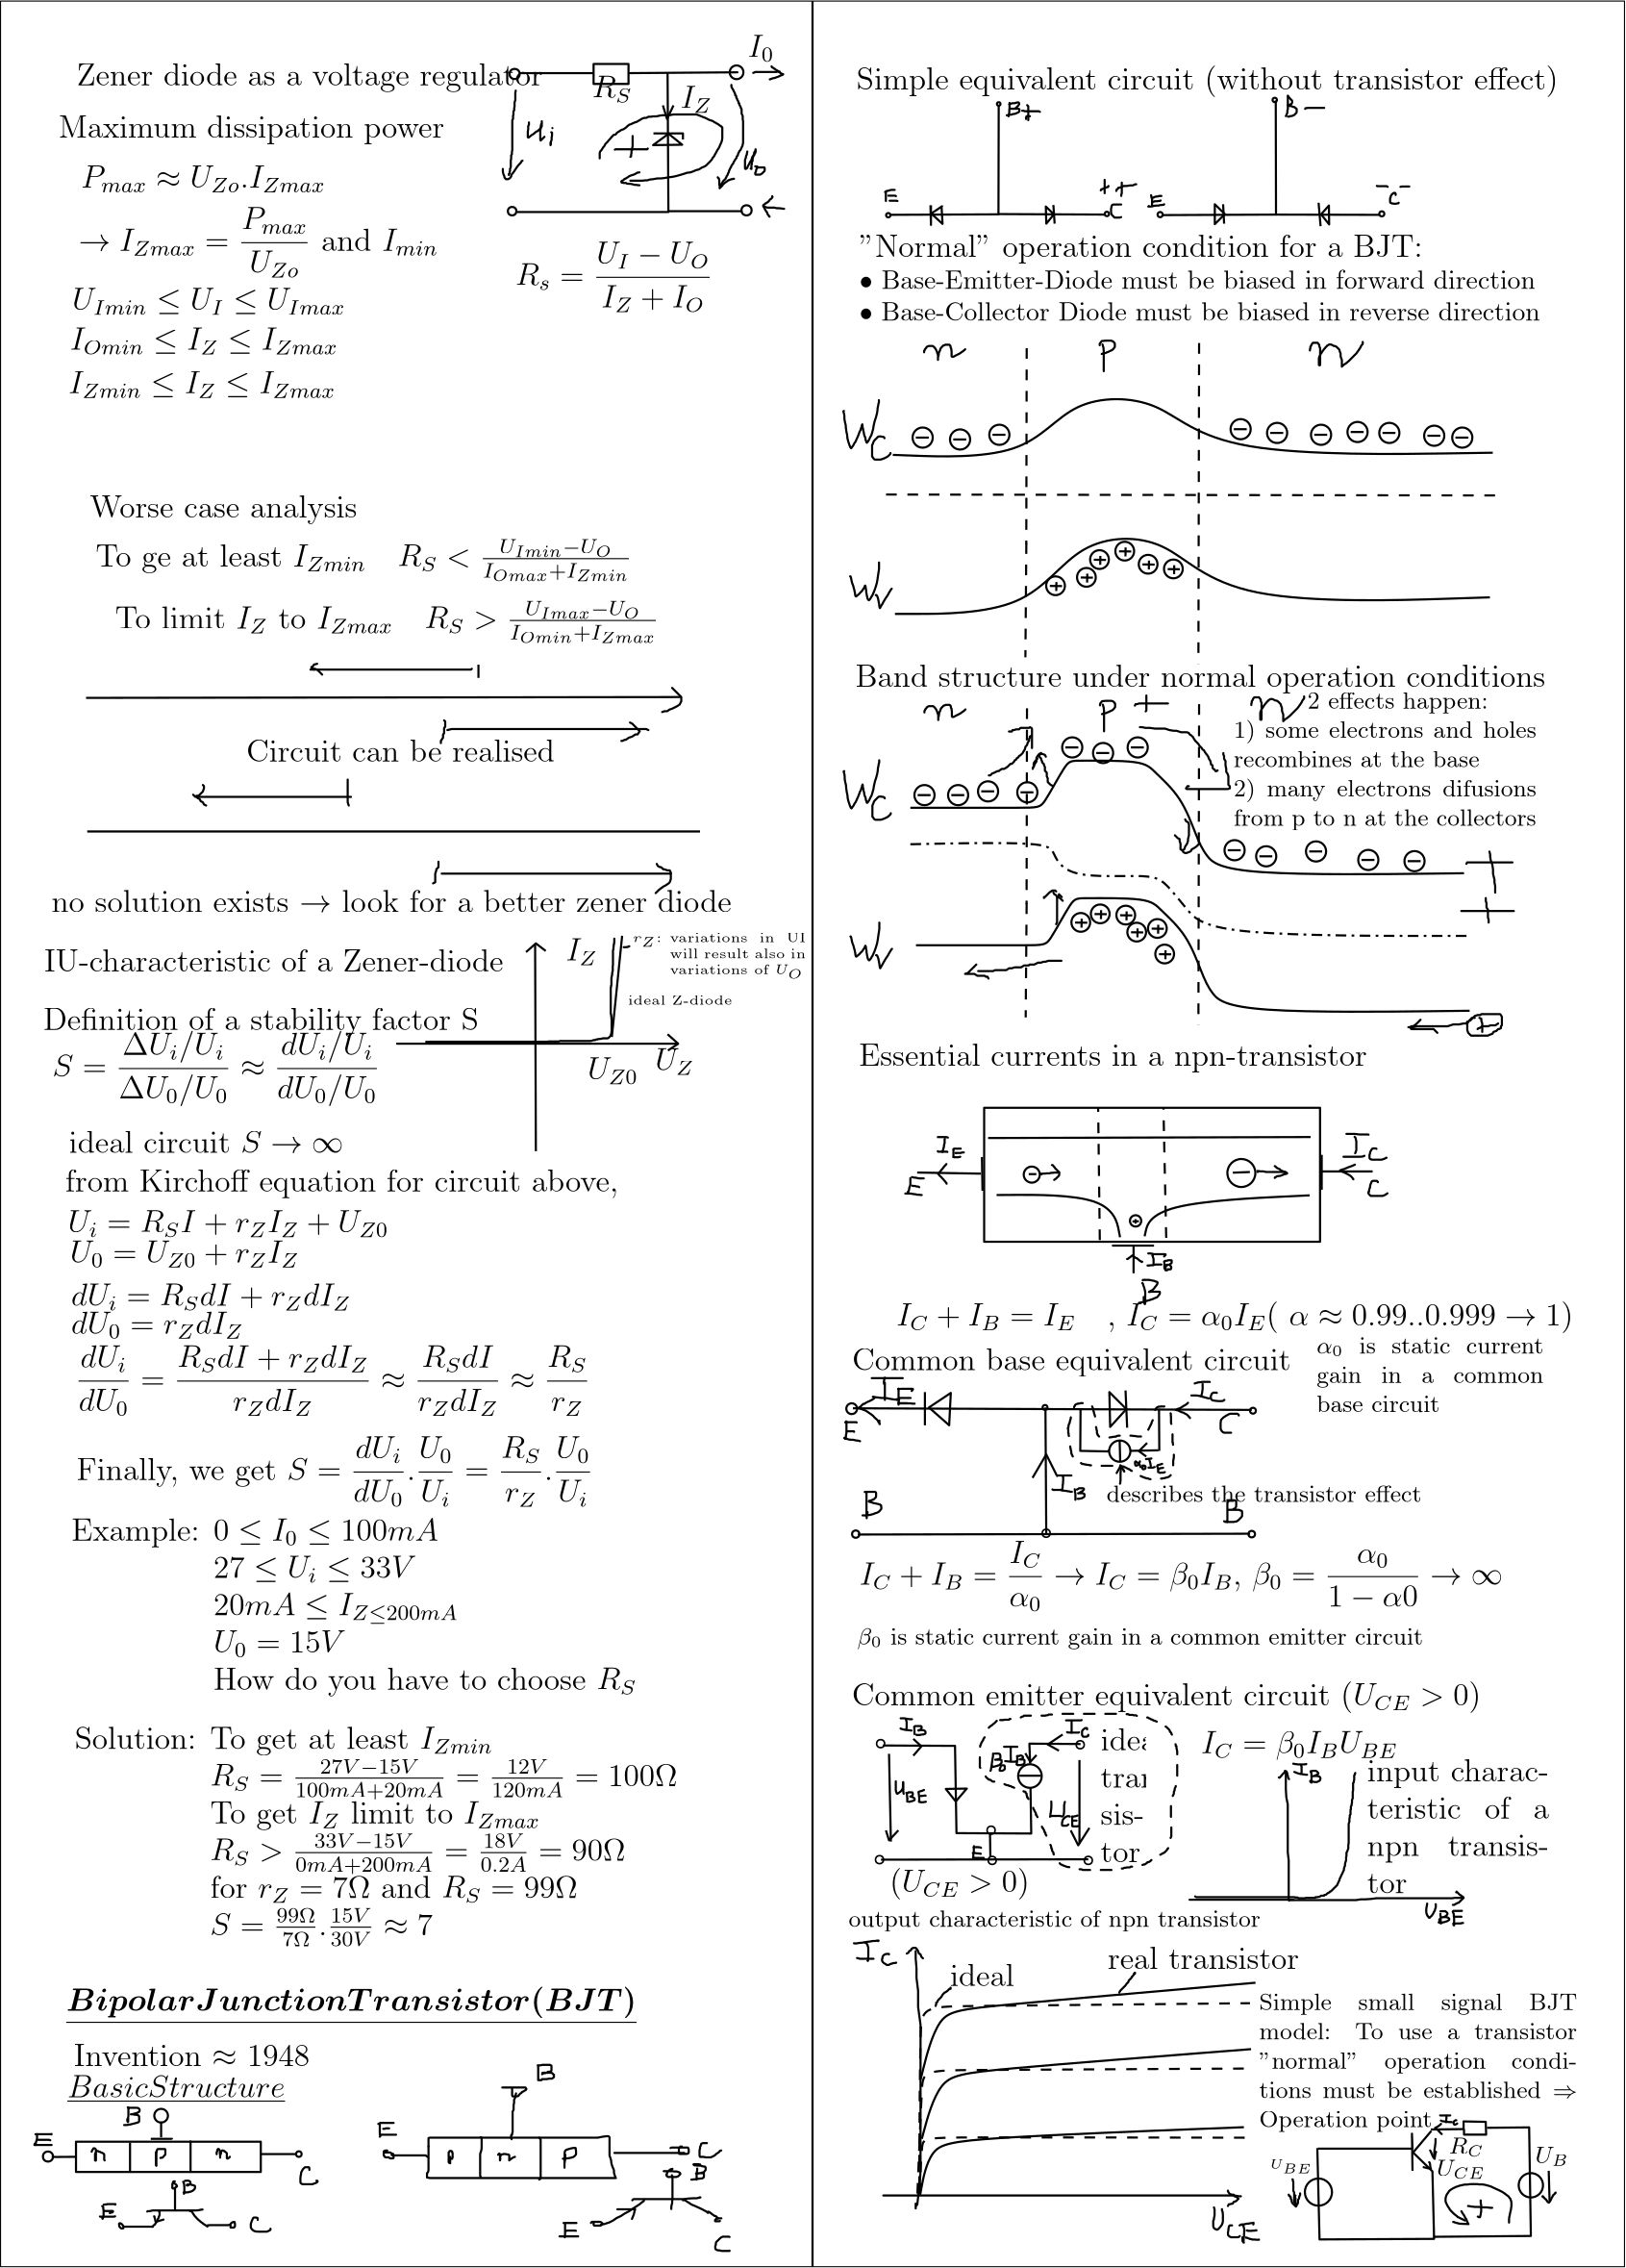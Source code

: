 <?xml version="1.0"?>
<!DOCTYPE ipe SYSTEM "ipe.dtd">
<ipe version="70005" creator="Ipe 7.1.4">
<info created="D:20131209140932" modified="D:20131210092033"/>
<ipestyle name="basic">
<symbol name="arrow/arc(spx)">
<path stroke="sym-stroke" fill="sym-stroke" pen="sym-pen">
0 0 m
-1 0.333 l
-1 -0.333 l
h
</path>
</symbol>
<symbol name="arrow/farc(spx)">
<path stroke="sym-stroke" fill="white" pen="sym-pen">
0 0 m
-1 0.333 l
-1 -0.333 l
h
</path>
</symbol>
<symbol name="mark/circle(sx)" transformations="translations">
<path fill="sym-stroke">
0.6 0 0 0.6 0 0 e
0.4 0 0 0.4 0 0 e
</path>
</symbol>
<symbol name="mark/disk(sx)" transformations="translations">
<path fill="sym-stroke">
0.6 0 0 0.6 0 0 e
</path>
</symbol>
<symbol name="mark/fdisk(sfx)" transformations="translations">
<group>
<path fill="sym-fill">
0.5 0 0 0.5 0 0 e
</path>
<path fill="sym-stroke" fillrule="eofill">
0.6 0 0 0.6 0 0 e
0.4 0 0 0.4 0 0 e
</path>
</group>
</symbol>
<symbol name="mark/box(sx)" transformations="translations">
<path fill="sym-stroke" fillrule="eofill">
-0.6 -0.6 m
0.6 -0.6 l
0.6 0.6 l
-0.6 0.6 l
h
-0.4 -0.4 m
0.4 -0.4 l
0.4 0.4 l
-0.4 0.4 l
h
</path>
</symbol>
<symbol name="mark/square(sx)" transformations="translations">
<path fill="sym-stroke">
-0.6 -0.6 m
0.6 -0.6 l
0.6 0.6 l
-0.6 0.6 l
h
</path>
</symbol>
<symbol name="mark/fsquare(sfx)" transformations="translations">
<group>
<path fill="sym-fill">
-0.5 -0.5 m
0.5 -0.5 l
0.5 0.5 l
-0.5 0.5 l
h
</path>
<path fill="sym-stroke" fillrule="eofill">
-0.6 -0.6 m
0.6 -0.6 l
0.6 0.6 l
-0.6 0.6 l
h
-0.4 -0.4 m
0.4 -0.4 l
0.4 0.4 l
-0.4 0.4 l
h
</path>
</group>
</symbol>
<symbol name="mark/cross(sx)" transformations="translations">
<group>
<path fill="sym-stroke">
-0.43 -0.57 m
0.57 0.43 l
0.43 0.57 l
-0.57 -0.43 l
h
</path>
<path fill="sym-stroke">
-0.43 0.57 m
0.57 -0.43 l
0.43 -0.57 l
-0.57 0.43 l
h
</path>
</group>
</symbol>
<symbol name="arrow/fnormal(spx)">
<path stroke="sym-stroke" fill="white" pen="sym-pen">
0 0 m
-1 0.333 l
-1 -0.333 l
h
</path>
</symbol>
<symbol name="arrow/pointed(spx)">
<path stroke="sym-stroke" fill="sym-stroke" pen="sym-pen">
0 0 m
-1 0.333 l
-0.8 0 l
-1 -0.333 l
h
</path>
</symbol>
<symbol name="arrow/fpointed(spx)">
<path stroke="sym-stroke" fill="white" pen="sym-pen">
0 0 m
-1 0.333 l
-0.8 0 l
-1 -0.333 l
h
</path>
</symbol>
<symbol name="arrow/linear(spx)">
<path stroke="sym-stroke" pen="sym-pen">
-1 0.333 m
0 0 l
-1 -0.333 l
</path>
</symbol>
<symbol name="arrow/fdouble(spx)">
<path stroke="sym-stroke" fill="white" pen="sym-pen">
0 0 m
-1 0.333 l
-1 -0.333 l
h
-1 0 m
-2 0.333 l
-2 -0.333 l
h
</path>
</symbol>
<symbol name="arrow/double(spx)">
<path stroke="sym-stroke" fill="sym-stroke" pen="sym-pen">
0 0 m
-1 0.333 l
-1 -0.333 l
h
-1 0 m
-2 0.333 l
-2 -0.333 l
h
</path>
</symbol>
<pen name="heavier" value="0.8"/>
<pen name="fat" value="1.2"/>
<pen name="ultrafat" value="2"/>
<symbolsize name="large" value="5"/>
<symbolsize name="small" value="2"/>
<symbolsize name="tiny" value="1.1"/>
<arrowsize name="large" value="10"/>
<arrowsize name="small" value="5"/>
<arrowsize name="tiny" value="3"/>
<color name="red" value="1 0 0"/>
<color name="green" value="0 1 0"/>
<color name="blue" value="0 0 1"/>
<color name="yellow" value="1 1 0"/>
<color name="orange" value="1 0.647 0"/>
<color name="gold" value="1 0.843 0"/>
<color name="purple" value="0.627 0.125 0.941"/>
<color name="gray" value="0.745"/>
<color name="brown" value="0.647 0.165 0.165"/>
<color name="navy" value="0 0 0.502"/>
<color name="pink" value="1 0.753 0.796"/>
<color name="seagreen" value="0.18 0.545 0.341"/>
<color name="turquoise" value="0.251 0.878 0.816"/>
<color name="violet" value="0.933 0.51 0.933"/>
<color name="darkblue" value="0 0 0.545"/>
<color name="darkcyan" value="0 0.545 0.545"/>
<color name="darkgray" value="0.663"/>
<color name="darkgreen" value="0 0.392 0"/>
<color name="darkmagenta" value="0.545 0 0.545"/>
<color name="darkorange" value="1 0.549 0"/>
<color name="darkred" value="0.545 0 0"/>
<color name="lightblue" value="0.678 0.847 0.902"/>
<color name="lightcyan" value="0.878 1 1"/>
<color name="lightgray" value="0.827"/>
<color name="lightgreen" value="0.565 0.933 0.565"/>
<color name="lightyellow" value="1 1 0.878"/>
<dashstyle name="dashed" value="[4] 0"/>
<dashstyle name="dotted" value="[1 3] 0"/>
<dashstyle name="dash dotted" value="[4 2 1 2] 0"/>
<dashstyle name="dash dot dotted" value="[4 2 1 2 1 2] 0"/>
<textsize name="large" value="\large"/>
<textsize name="Large" value="\Large"/>
<textsize name="LARGE" value="\LARGE"/>
<textsize name="huge" value="\huge"/>
<textsize name="Huge" value="\Huge"/>
<textsize name="small" value="\small"/>
<textsize name="footnote" value="\footnotesize"/>
<textsize name="tiny" value="\tiny"/>
<textstyle name="center" begin="\begin{center}" end="\end{center}"/>
<textstyle name="itemize" begin="\begin{itemize}" end="\end{itemize}"/>
<textstyle name="item" begin="\begin{itemize}\item{}" end="\end{itemize}"/>
<gridsize name="4 pts" value="4"/>
<gridsize name="8 pts (~3 mm)" value="8"/>
<gridsize name="16 pts (~6 mm)" value="16"/>
<gridsize name="32 pts (~12 mm)" value="32"/>
<gridsize name="10 pts (~3.5 mm)" value="10"/>
<gridsize name="20 pts (~7 mm)" value="20"/>
<gridsize name="14 pts (~5 mm)" value="14"/>
<gridsize name="28 pts (~10 mm)" value="28"/>
<gridsize name="56 pts (~20 mm)" value="56"/>
<anglesize name="90 deg" value="90"/>
<anglesize name="60 deg" value="60"/>
<anglesize name="45 deg" value="45"/>
<anglesize name="30 deg" value="30"/>
<anglesize name="22.5 deg" value="22.5"/>
<tiling name="falling" angle="-60" step="4" width="1"/>
<tiling name="rising" angle="30" step="4" width="1"/>
</ipestyle>
<page>
<layer name="alpha"/>
<view layers="alpha" active="alpha"/>
<path layer="alpha" stroke="black" pen="heavier">
3.77301 0 0 3.77301 345.24 684.611 e
</path>
<path stroke="black" pen="heavier">
342.681 684.611 m
347.529 684.611 l
347.529 684.611 l
</path>
<path stroke="black">
0 848 m
0 0 l
608 0 l
608 848 l
h
</path>
<path stroke="black" pen="heavier">
304 848 m
304 0 l
</path>
<text transformations="translations" pos="28.5058 816.472" stroke="black" type="label" width="174.679" height="8.307" depth="2.32" valign="baseline" size="large">Zener diode as a voltage regulator</text>
<path stroke="black" pen="heavier">
1.89319 0 0 1.89319 192.466 820.718 e
</path>
<path stroke="black" pen="heavier">
194.333 821.029 m
222.034 821.029 l
</path>
<path stroke="black" pen="heavier">
222.034 824.452 m
222.034 816.983 l
235.106 816.983 l
235.106 824.452 l
h
</path>
<path stroke="black" pen="heavier">
235.106 821.029 m
275.878 821.34 l
275.878 821.34 l
275.567 821.34 l
</path>
<path stroke="black" pen="heavier">
2.56653 0 0 2.56653 275.567 821.34 e
</path>
<path stroke="black" pen="heavier">
249.734 821.34 m
250.045 769.052 l
193.4 769.052 l
</path>
<path stroke="black" pen="heavier">
1.58701 0 0 1.58701 191.532 769.363 e
</path>
<path stroke="black" pen="heavier">
249.734 769.363 m
277.434 769.363 l
277.123 769.675 l
</path>
<path stroke="black" pen="heavier">
1.89319 0 0 1.89319 279.301 769.675 e
</path>
<path stroke="black" pen="heavier">
244.298 794.083 m
250.106 798.333 l
255.206 794.225 l
h
</path>
<path stroke="black" pen="heavier">
244.44 798.475 m
255.49 798.475 l
255.49 796.208 l
</path>
<path stroke="black" pen="heavier">
247.981 808.958 m
249.54 803.858 l
251.948 808.958 l
</path>
<text transformations="translations" pos="254.498 807.966" stroke="black" type="label" width="11.962" height="8.173" depth="1.79" valign="baseline" size="large">$I_{Z}$</text>
<path stroke="black" pen="heavier" cap="1">
273.623 816.608 m
273.623 816.466 l
273.623 816.183 l
273.623 816.041 l
273.764 815.616 l
274.048 815.191 l
274.189 814.908 l
274.473 814.483 l
274.473 814.341 l
274.614 814.058 l
274.898 813.633 l
274.898 813.491 l
275.039 813.208 l
275.039 812.783 l
275.323 812.641 l
275.464 812.216 l
275.464 811.933 l
275.464 811.791 l
275.748 811.508 l
275.748 811.366 l
275.889 810.941 l
276.173 810.516 l
276.314 810.091 l
276.314 809.808 l
276.598 809.666 l
276.598 809.241 l
276.739 808.958 l
277.023 808.533 l
277.164 808.108 l
277.164 807.966 l
277.448 807.541 l
277.448 807.258 l
277.448 806.833 l
277.448 806.691 l
277.448 806.266 l
277.448 805.983 l
277.589 805.558 l
277.873 804.991 l
277.873 804.566 l
277.873 804.141 l
277.873 803.716 l
278.014 803.008 l
278.014 802.441 l
278.014 802.016 l
278.014 801.308 l
278.014 800.741 l
278.014 800.033 l
278.014 799.467 l
278.014 798.758 l
278.014 798.192 l
278.014 797.483 l
278.014 796.917 l
278.014 796.208 l
278.014 795.642 l
278.014 795.358 l
278.014 794.933 l
277.873 794.367 l
277.731 793.658 l
277.448 793.233 l
277.306 792.808 l
277.023 792.242 l
276.598 791.817 l
276.456 791.392 l
276.173 790.967 l
276.031 790.258 l
275.606 789.833 l
275.606 789.408 l
275.181 788.842 l
274.898 788.417 l
274.756 788.133 l
274.473 787.708 l
274.331 787.283 l
273.906 786.717 l
273.623 786.292 l
273.481 785.867 l
273.198 785.442 l
273.056 785.158 l
273.056 785.017 l
272.773 784.592 l
272.773 784.308 l
272.631 784.167 l
272.631 783.883 l
272.348 783.458 l
272.206 782.892 l
271.923 782.608 l
271.781 782.183 l
271.498 781.758 l
271.498 781.617 l
271.356 781.333 l
271.073 781.192 l
270.931 780.908 l
270.648 780.767 l
270.506 780.483 l
270.223 780.058 l
270.081 779.917 l
270.081 779.633 l
269.798 779.492 l
269.798 779.208 l
269.656 779.067 l
269.373 778.783 l
269.373 778.642 l
269.231 778.358 l
269.231 778.217 l
269.231 777.933 l
269.231 778.075 l
</path>
<path stroke="black" pen="heavier" cap="1">
268.523 782.042 m
268.664 781.758 l
268.948 781.617 l
268.948 781.333 l
269.089 781.192 l
269.089 780.767 l
269.089 780.342 l
269.089 780.058 l
269.089 779.633 l
269.089 779.492 l
269.089 779.208 l
269.373 778.783 l
269.514 778.642 l
269.514 778.358 l
269.514 778.217 l
269.798 778.5 l
270.223 778.925 l
270.364 779.208 l
270.789 779.633 l
271.498 780.2 l
271.923 780.483 l
272.489 780.908 l
272.914 781.05 l
273.623 781.333 l
274.048 781.333 l
274.189 781.475 l
274.473 781.475 l
274.614 781.475 l
</path>
<path stroke="black" pen="heavier" cap="1">
279.573 791.675 m
279.573 791.533 l
279.431 790.967 l
279.431 790.542 l
279.148 790.117 l
279.006 789.267 l
278.723 788.558 l
278.723 787.992 l
278.723 787.567 l
278.723 787.142 l
278.723 786.717 l
278.723 786.292 l
278.723 785.867 l
278.723 785.583 l
278.723 785.442 l
278.864 785.158 l
279.289 785.3 l
279.573 785.583 l
279.714 786.008 l
279.998 786.575 l
280.423 787.283 l
280.564 787.708 l
280.989 788.275 l
281.273 788.983 l
281.414 789.55 l
281.698 789.975 l
282.123 790.683 l
282.123 791.108 l
282.264 791.533 l
282.548 791.675 l
282.548 792.1 l
282.689 792.383 l
282.689 792.525 l
282.689 792.242 l
282.689 791.817 l
282.689 791.392 l
282.406 790.967 l
282.123 790.258 l
281.698 789.692 l
281.698 789.267 l
281.556 788.842 l
281.556 788.133 l
281.273 787.708 l
281.273 787.283 l
281.273 786.858 l
281.131 786.717 l
281.131 786.292 l
281.131 786.008 l
281.131 785.867 l
281.131 785.442 l
281.131 785.158 l
280.848 785.3 l
</path>
<path stroke="black" pen="heavier" cap="1">
283.114 786.15 m
283.398 786.008 l
283.398 785.867 l
283.256 785.442 l
282.973 785.017 l
282.831 784.592 l
282.831 784.167 l
282.548 783.742 l
282.548 783.458 l
282.548 783.317 l
282.689 783.033 l
283.114 783.033 l
283.539 783.033 l
283.823 783.033 l
284.248 783.033 l
284.673 783.175 l
285.098 783.458 l
285.239 783.6 l
285.664 784.025 l
285.948 784.308 l
286.089 784.45 l
286.089 784.733 l
286.089 784.875 l
286.089 785.158 l
286.089 785.3 l
286.089 785.583 l
285.948 785.725 l
285.806 785.725 l
285.381 785.725 l
285.098 785.725 l
284.531 785.725 l
284.248 785.725 l
283.823 785.725 l
283.681 785.725 l
283.398 785.725 l
283.256 785.725 l
282.831 786.008 l
282.548 786.15 l
</path>
<path stroke="black" pen="heavier" cap="1">
192.874 814.483 m
192.874 814.341 l
192.732 813.633 l
192.732 813.208 l
192.732 812.641 l
192.732 812.216 l
192.732 811.508 l
192.732 810.941 l
192.449 810.091 l
192.449 809.383 l
192.449 808.958 l
192.449 808.533 l
192.307 807.966 l
192.307 807.683 l
192.307 807.541 l
192.307 807.258 l
192.307 807.116 l
192.024 806.691 l
192.024 806.266 l
192.024 805.558 l
191.882 804.991 l
191.882 804.708 l
191.882 803.858 l
191.599 803.433 l
191.599 802.583 l
191.599 802.016 l
191.599 801.308 l
191.599 800.741 l
191.599 800.033 l
191.599 799.467 l
191.599 798.758 l
191.599 797.908 l
191.599 797.483 l
191.599 796.917 l
191.599 796.492 l
191.599 795.783 l
191.599 795.358 l
191.599 794.792 l
191.599 794.083 l
191.599 793.517 l
191.599 792.808 l
191.599 792.242 l
191.457 791.533 l
191.457 790.683 l
191.174 790.258 l
191.174 789.408 l
191.174 788.983 l
191.032 788.417 l
191.032 787.708 l
191.032 787.283 l
191.032 786.717 l
191.032 786.292 l
191.032 785.867 l
190.749 785.158 l
190.749 784.733 l
190.749 784.308 l
190.607 784.167 l
190.607 783.883 l
190.607 783.458 l
190.324 783.317 l
190.324 783.033 l
190.324 782.892 l
</path>
<path stroke="black" pen="heavier" cap="1">
188.057 785.158 m
188.057 784.592 l
188.057 784.308 l
188.199 783.458 l
188.34 783.033 l
188.624 782.467 l
188.624 782.183 l
188.765 781.758 l
189.049 781.617 l
189.19 781.333 l
189.474 781.333 l
189.615 781.333 l
189.899 781.333 l
190.04 781.333 l
190.749 781.758 l
191.174 782.325 l
191.315 783.033 l
192.024 783.883 l
192.874 785.158 l
193.44 786.008 l
194.149 786.858 l
194.715 787.425 l
195.14 788.133 l
195.424 788.275 l
</path>
<path stroke="black" pen="heavier" cap="1">
197.832 802.583 m
197.832 802.158 l
197.832 801.733 l
197.549 801.166 l
197.549 800.458 l
197.549 799.892 l
197.407 799.183 l
197.407 798.758 l
197.407 798.333 l
197.407 797.908 l
197.407 797.483 l
197.407 797.342 l
197.407 797.058 l
197.549 796.917 l
197.69 796.917 l
198.399 797.483 l
198.965 797.908 l
199.674 798.333 l
200.099 798.758 l
200.665 799.183 l
201.09 799.325 l
201.515 799.75 l
201.94 800.175 l
202.224 800.6 l
202.224 801.025 l
202.365 801.45 l
202.365 801.875 l
202.649 802.3 l
202.649 802.583 l
202.649 802.725 l
202.649 803.008 l
202.649 802.866 l
202.649 802.441 l
202.649 801.733 l
202.649 801.166 l
202.224 800.316 l
202.082 799.467 l
202.082 798.758 l
202.082 798.192 l
202.082 797.908 l
202.082 797.483 l
202.082 797.342 l
202.082 797.058 l
202.082 796.633 l
202.082 796.492 l
202.082 796.208 l
202.224 795.783 l
202.649 796.208 l
202.79 796.35 l
203.074 796.633 l
203.499 797.058 l
203.64 797.2 l
</path>
<path stroke="black" pen="heavier" cap="1">
206.19 798.9 m
206.474 798.758 l
206.474 798.333 l
206.474 797.767 l
206.332 796.917 l
206.332 796.067 l
206.049 795.358 l
206.049 794.933 l
206.049 794.792 l
206.049 794.367 l
205.907 794.083 l
205.907 794.508 l
205.907 794.933 l
205.907 795.075 l
</path>
<path stroke="black" pen="heavier" cap="1">
206.615 800.458 m
206.615 800.458 l
</path>
<text transformations="translations" pos="221.49 811.791" stroke="black" type="label" width="18.906" height="8.173" depth="1.79" valign="baseline" size="large">$R_{S}$
</text>
<text transformations="translations" pos="279.714 827.091" stroke="black" type="label" width="9.895" height="8.173" depth="1.79" valign="baseline" size="large">$I_{0}$</text>
<path stroke="black" pen="heavier" cap="1">
224.323 789.125 m
224.323 789.408 l
224.323 789.55 l
224.323 789.833 l
224.323 789.975 l
224.323 790.258 l
224.323 790.825 l
224.323 791.108 l
224.465 791.675 l
224.89 792.1 l
225.173 792.525 l
225.598 793.233 l
226.023 793.658 l
226.448 794.508 l
226.873 794.933 l
227.298 795.358 l
227.723 795.925 l
228.148 796.35 l
228.715 797.058 l
229.14 797.483 l
229.565 797.908 l
230.273 798.05 l
230.84 798.758 l
231.548 799.183 l
232.398 799.75 l
233.248 800.033 l
234.098 800.6 l
234.523 801.025 l
235.373 801.733 l
235.94 801.875 l
236.79 802.3 l
237.498 802.583 l
238.065 802.725 l
238.773 803.15 l
239.34 803.433 l
240.19 804 l
241.04 804.283 l
241.748 804.283 l
242.598 804.708 l
243.448 804.708 l
244.44 804.85 l
245.573 804.85 l
246.848 805.133 l
247.84 805.275 l
249.115 805.275 l
250.39 805.275 l
251.948 805.558 l
252.94 805.558 l
254.215 805.558 l
255.49 805.558 l
256.623 805.558 l
257.473 805.558 l
258.465 805.558 l
259.315 805.558 l
260.59 805.558 l
261.723 805.133 l
262.715 804.708 l
263.848 804.283 l
264.698 803.858 l
265.548 803.433 l
266.115 803.291 l
266.823 803.008 l
267.389 802.583 l
267.814 802.441 l
268.098 802.158 l
268.523 802.016 l
269.089 801.591 l
269.373 801.308 l
269.514 801.308 l
269.798 801.166 l
269.939 800.883 l
270.223 800.741 l
270.223 800.316 l
270.223 799.467 l
270.223 798.758 l
270.223 798.192 l
270.223 797.342 l
270.223 796.633 l
270.081 795.783 l
269.798 794.933 l
269.373 794.083 l
269.231 793.658 l
268.806 792.808 l
268.381 792.242 l
267.956 791.392 l
267.531 790.683 l
267.106 789.833 l
266.681 789.408 l
266.398 788.842 l
265.831 788.133 l
265.406 787.708 l
264.981 787.283 l
264.556 786.858 l
264.131 786.433 l
263.423 786.008 l
262.998 785.867 l
262.148 785.442 l
261.581 785.017 l
260.448 784.733 l
259.456 784.308 l
258.323 783.883 l
257.048 783.742 l
255.773 783.317 l
254.356 782.892 l
252.798 782.467 l
251.381 782.183 l
250.106 782.042 l
248.548 781.758 l
247.131 781.617 l
245.856 781.617 l
244.298 781.333 l
243.023 781.192 l
242.173 780.908 l
241.323 780.908 l
240.331 780.767 l
239.623 780.767 l
239.056 780.767 l
238.348 780.767 l
237.923 780.767 l
237.357 780.767 l
236.932 780.767 l
236.648 780.767 l
236.507 780.767 l
236.082 780.767 l
235.798 780.767 l
</path>
<path stroke="black" pen="heavier" cap="1">
239.198 783.883 m
239.056 783.883 l
238.348 783.742 l
237.923 783.458 l
237.073 783.033 l
236.507 782.892 l
235.373 782.467 l
234.807 782.042 l
234.098 781.617 l
233.532 781.333 l
233.107 780.908 l
232.682 780.767 l
232.398 780.483 l
232.54 780.058 l
232.823 780.058 l
233.248 779.917 l
234.098 779.917 l
234.665 779.633 l
235.515 779.633 l
236.365 779.492 l
237.498 779.208 l
238.065 779.208 l
238.773 779.067 l
239.198 779.067 l
</path>
<path stroke="black" pen="heavier" cap="1">
236.648 797.483 m
236.648 797.342 l
236.648 796.633 l
236.648 795.783 l
236.648 795.217 l
236.648 794.367 l
236.648 793.658 l
236.507 793.092 l
236.507 792.383 l
236.223 791.958 l
236.223 791.533 l
236.223 791.108 l
236.082 790.542 l
236.082 790.258 l
236.082 790.117 l
236.082 789.833 l
235.798 789.692 l
</path>
<path stroke="black" pen="heavier" cap="1">
229.99 792.383 m
230.273 792.525 l
230.415 792.525 l
231.123 792.525 l
231.973 792.525 l
232.965 792.525 l
234.24 792.525 l
235.798 792.525 l
237.073 792.525 l
238.773 792.525 l
240.048 792.525 l
241.04 792.525 l
241.748 792.525 l
242.173 792.525 l
242.315 792.808 l
</path>
<text transformations="translations" pos="21.7285 796.899" stroke="black" type="label" width="144.5" height="8.307" depth="2.32" valign="baseline" size="large">Maximum dissipation power</text>
<text transformations="translations" pos="30.1319 778.225" stroke="black" type="label" width="91.551" height="8.173" depth="1.79" valign="baseline" size="large">$P_{max}\approx U_{Zo}.I_{Zmax}$</text>
<text matrix="1 0 0 1 -0.933714 -10.2709" transformations="translations" pos="30.1319 764.842" stroke="black" type="label" width="134.767" height="16.251" depth="10" valign="baseline" size="large">$\rightarrow I_{Zmax}=\displaystyle\frac{P_{max}}{U_{Zo}}$ and $I_{min}$</text>
<text transformations="translations" pos="192.788 741.62" stroke="black" type="label" width="73.924" height="16.251" depth="10" valign="baseline" size="large">$R_{s}=\displaystyle\frac{U_{I}-U_{O}}{I_{Z}+I_{O}}$</text>
<path stroke="black" pen="heavier" cap="1">
281.802 821.129 m
281.97 821.129 l
282.054 821.213 l
282.221 821.296 l
282.557 821.464 l
282.808 821.464 l
283.311 821.464 l
283.814 821.464 l
284.485 821.464 l
285.239 821.464 l
285.826 821.464 l
286.58 821.464 l
287.083 821.464 l
287.586 821.464 l
288.089 821.464 l
288.592 821.464 l
289.011 821.464 l
289.347 821.464 l
289.598 821.464 l
289.85 821.464 l
290.101 821.464 l
290.269 821.464 l
290.352 821.464 l
290.52 821.464 l
290.604 821.548 l
290.772 821.548 l
291.023 821.548 l
291.107 821.548 l
291.275 821.548 l
291.526 821.548 l
291.61 821.548 l
291.778 821.548 l
</path>
<path stroke="black" pen="heavier" cap="1">
288.676 823.56 m
288.676 823.476 l
288.844 823.224 l
289.011 823.141 l
289.263 822.973 l
289.514 822.889 l
289.598 822.721 l
289.85 822.638 l
290.101 822.386 l
290.352 822.218 l
290.604 822.135 l
290.772 821.967 l
290.855 821.967 l
291.023 821.883 l
291.107 821.715 l
291.275 821.715 l
291.358 821.632 l
291.526 821.464 l
291.61 821.38 l
291.778 821.213 l
291.861 821.129 l
292.113 820.961 l
292.364 820.877 l
292.616 820.71 l
292.783 820.71 l
293.035 820.626 l
292.783 820.374 l
292.28 820.207 l
291.694 819.955 l
291.191 819.704 l
290.436 819.452 l
289.766 819.201 l
289.179 819.117 l
288.76 818.949 l
288.425 818.865 l
288.173 818.698 l
288.005 818.698 l
</path>
<path stroke="black" pen="heavier" cap="1">
293.37 770.254 m
293.044 770.254 l
292.39 770.363 l
291.518 770.472 l
290.537 770.472 l
289.774 770.69 l
288.794 770.69 l
288.14 770.69 l
287.268 770.69 l
286.614 770.799 l
286.178 771.017 l
285.96 771.017 l
</path>
<path stroke="black" pen="heavier" cap="1">
288.903 774.94 m
289.012 774.831 l
289.012 774.613 l
288.903 774.504 l
288.794 774.286 l
288.467 773.959 l
288.249 773.85 l
287.922 773.523 l
287.813 773.305 l
287.486 772.978 l
287.159 772.651 l
286.832 772.542 l
286.614 772.324 l
286.287 772.215 l
286.178 771.997 l
285.96 771.888 l
285.633 771.67 l
285.524 771.562 l
285.524 771.344 l
285.633 771.017 l
285.742 770.908 l
285.96 770.581 l
286.069 770.254 l
286.396 769.709 l
286.614 769.382 l
286.941 768.946 l
287.05 768.619 l
287.268 768.074 l
287.595 767.747 l
287.704 767.638 l
287.704 767.421 l
287.922 767.312 l
</path>
<text transformations="translations" pos="26.8268 732.342" stroke="black" type="label" width="102.374" height="8.173" depth="1.79" valign="baseline" size="large">$U_{Imin}\leq U_{I}\leq U_{Imax}$</text>
<text transformations="translations" pos="33.4743 654.725" stroke="black" type="label" width="100.082" height="8.307" depth="2.32" valign="baseline" size="large">Worse case analysis</text>
<text transformations="translations" pos="35.5783 636.316" stroke="black" type="label" width="200.87" height="10.374" depth="5.46" valign="baseline" size="large">To ge at least $I_{Zmin}$\quad$R_{S} &lt; \frac{U_{Imin}-U_{O}}{I_{Omax}+I_{Zmin}}$</text>
<text transformations="translations" pos="42.9422 613.172" stroke="black" type="label" width="203.606" height="10.374" depth="5.46" valign="baseline" size="large">To limit $I_{Z}$ to $I_{Zmax}$\quad$R_{S}&gt; \frac{U_{Imax}-U_{O}}{I_{Omin}+I_{Zmax}}$</text>
<path stroke="black" pen="heavier">
32.023 587.192 m
254.869 587.504 l
</path>
<path stroke="black" pen="heavier">
178.927 599.642 m
178.927 594.662 l
</path>
<path stroke="black" pen="heavier" cap="1">
176.437 598.086 m
176.126 597.775 l
173.948 597.775 l
169.59 597.775 l
164.922 597.775 l
159.942 597.775 l
153.717 597.775 l
148.737 597.775 l
143.135 597.775 l
137.533 597.775 l
133.175 597.775 l
129.129 597.775 l
125.706 597.775 l
122.593 597.775 l
120.103 597.775 l
118.858 597.775 l
117.925 597.775 l
117.302 597.775 l
116.991 597.775 l
116.368 597.775 l
116.057 597.775 l
</path>
<path stroke="black" pen="heavier" cap="1">
118.547 599.953 m
117.302 599.642 l
116.991 599.02 l
116.368 598.708 l
116.68 598.086 l
117.302 597.775 l
</path>
<path stroke="black" pen="heavier" cap="1">
251.446 590.927 m
251.757 590.616 l
252.068 590.305 l
252.691 589.682 l
253.002 589.371 l
253.624 588.749 l
254.558 587.815 l
254.869 587.504 l
254.869 586.881 l
254.869 586.57 l
254.869 585.948 l
254.247 584.703 l
253.313 584.08 l
251.446 583.146 l
250.512 582.835 l
249.578 582.213 l
248.645 582.213 l
247.711 581.901 l
</path>
<path stroke="black" pen="heavier" cap="1">
116.368 598.086 m
116.68 598.086 l
117.302 598.086 l
117.613 598.086 l
118.547 597.775 l
119.17 597.152 l
119.481 596.841 l
120.103 596.218 l
120.415 595.907 l
</path>
<path stroke="black" pen="heavier" cap="1">
167.29 575.132 m
168.908 575.537 l
173.359 575.537 l
179.833 575.537 l
187.116 575.537 l
195.208 575.537 l
204.109 575.537 l
212.606 575.537 l
220.698 575.537 l
227.981 575.537 l
234.455 575.537 l
238.906 575.537 l
241.333 575.537 l
241.738 575.537 l
242.547 575.132 l
</path>
<path stroke="black" pen="heavier" cap="1">
235.669 577.965 m
236.478 577.56 l
236.883 577.156 l
237.692 576.346 l
238.096 575.942 l
238.906 575.132 l
239.31 574.728 l
238.501 573.514 l
237.692 573.514 l
236.478 572.705 l
235.264 572.3 l
234.05 571.491 l
233.646 571.491 l
232.837 571.086 l
232.432 571.086 l
</path>
<path stroke="black" pen="heavier" cap="1">
166.076 578.774 m
166.481 578.369 l
166.481 577.56 l
166.481 577.156 l
166.481 576.346 l
166.076 575.942 l
166.076 575.132 l
166.076 574.728 l
166.076 573.919 l
165.671 573.514 l
165.671 572.705 l
165.671 572.3 l
164.862 571.086 l
164.862 570.277 l
</path>
<text transformations="translations" pos="92.0325 563.399" stroke="black" type="label" width="115.499" height="8.302" depth="0" valign="baseline" size="large">Circuit can be realised</text>
<path stroke="black" pen="heavier">
32.4631 537.19 m
261.877 537.19 l
</path>
<path stroke="black" pen="heavier" cap="1">
131.188 550.138 m
129.165 550.138 l
126.737 550.138 l
123.905 550.138 l
120.263 550.138 l
115.813 550.138 l
110.957 550.138 l
106.102 550.138 l
100.842 550.138 l
95.9867 550.138 l
91.1314 550.138 l
86.6807 550.138 l
82.6346 550.138 l
79.3977 550.138 l
76.5655 550.138 l
74.5424 550.138 l
73.3286 550.138 l
72.924 550.138 l
72.1148 550.947 l
</path>
<path stroke="black" pen="heavier" cap="1">
75.7563 554.588 m
76.1609 554.184 l
76.1609 553.375 l
75.7563 552.161 l
75.3517 551.756 l
74.5424 550.947 l
74.1378 550.542 l
73.3286 550.542 l
73.7332 549.733 l
74.5424 549.329 l
74.947 548.519 l
75.7563 548.115 l
76.1609 547.305 l
76.9701 546.901 l
</path>
<path stroke="black" pen="heavier" cap="1">
165.175 521.41 m
166.793 521.41 l
169.626 521.41 l
173.267 521.41 l
177.718 521.41 l
182.573 521.41 l
187.833 521.41 l
193.902 521.41 l
199.971 521.41 l
206.041 521.41 l
212.11 521.41 l
218.988 521.41 l
225.462 521.41 l
232.34 521.41 l
237.6 521.41 l
242.051 521.41 l
245.692 521.41 l
248.12 521.41 l
250.548 521.41 l
250.952 521.41 l
</path>
<path stroke="black" pen="heavier" cap="1">
245.692 525.052 m
246.097 524.243 l
246.906 523.838 l
247.311 523.838 l
248.12 523.029 l
248.524 523.029 l
249.738 522.624 l
250.548 522.624 l
250.952 521.815 l
250.952 521.41 l
250.952 520.601 l
250.952 520.197 l
250.952 519.387 l
250.548 518.174 l
250.143 517.769 l
248.929 516.96 l
248.12 516.555 l
246.501 515.341 l
245.692 514.532 l
245.288 514.127 l
</path>
<path stroke="black" pen="heavier" cap="1">
163.961 525.861 m
163.961 525.457 l
163.961 525.052 l
163.961 524.243 l
163.961 523.838 l
163.152 523.029 l
163.152 522.624 l
162.747 521.41 l
162.747 520.601 l
162.747 520.197 l
162.747 519.387 l
162.747 518.983 l
162.747 518.174 l
161.938 517.769 l
</path>
<path stroke="black" pen="heavier" cap="1">
129.974 556.611 m
129.974 555.802 l
129.974 555.398 l
129.974 554.588 l
129.974 554.184 l
129.974 553.375 l
129.974 552.161 l
129.974 551.756 l
129.974 550.947 l
129.974 550.542 l
129.974 549.329 l
129.974 548.519 l
129.974 548.115 l
130.379 546.901 l
</path>
<text matrix="1 0 0 1 -51.0213 0.525992" transformations="translations" pos="70.0622 506.495" stroke="black" type="label" width="254.724" height="8.302" depth="0" valign="baseline" size="large">no solution exists $\rightarrow$ look for a better zener diode</text>
<text transformations="translations" pos="25.9894 717.509" stroke="black" type="label" width="100.394" height="8.173" depth="1.79" valign="baseline" size="large">$I_{Omin}\leq I_{Z}\leq I_{Zmax}$</text>
<text transformations="translations" pos="25.4634 701.203" stroke="black" type="label" width="100.035" height="8.173" depth="1.79" valign="baseline" size="large">$I_{Zmin}\leq I_{Z}\leq I_{Zmax}$</text>
<text transformations="translations" pos="16.3193 484.831" stroke="black" type="label" width="172.07" height="8.302" depth="0" valign="baseline" size="large">IU-characteristic of a Zener-diode</text>
<path stroke="black" pen="heavier">
200.143 494.878 m
200.426 417.529 l
</path>
<path stroke="black" pen="heavier">
196.743 492.045 m
200.426 495.303 l
204.109 492.47 l
</path>
<path stroke="black" pen="heavier">
148.151 457.762 m
253.692 457.762 l
249.725 461.304 l
</path>
<path stroke="black" pen="heavier">
249.867 455.212 m
253.692 457.762 l
253.692 457.762 l
</path>
<text transformations="translations" pos="211.617 488.928" stroke="black" type="label" width="11.962" height="8.173" depth="1.79" valign="baseline" size="large">$I_{Z}$</text>
<text transformations="translations" pos="245.05 447.846" stroke="black" type="label" width="14.75" height="8.173" depth="1.79" valign="baseline" size="large">$U_{Z}$</text>
<text matrix="1 0 0 1 81.4007 -6.62992" transformations="translations" pos="153.459 478.988" stroke="black" type="label" width="39.056" height="3.459" depth="0" valign="baseline" size="tiny">ideal Z-diode</text>
<text transformations="translations" pos="219.758 444.365" stroke="black" type="label" width="18.984" height="8.173" depth="1.79" valign="baseline" size="large">$U_{Z0}$</text>
<path stroke="black" pen="heavier" cap="1">
159.382 458.508 m
159.633 458.424 l
159.801 458.424 l
160.136 458.424 l
160.388 458.424 l
160.807 458.508 l
161.142 458.508 l
161.394 458.508 l
161.645 458.508 l
161.897 458.508 l
162.148 458.508 l
162.316 458.508 l
162.4 458.508 l
162.567 458.508 l
162.819 458.508 l
163.07 458.508 l
163.322 458.508 l
163.657 458.508 l
164.076 458.508 l
164.579 458.508 l
164.914 458.508 l
165.333 458.508 l
165.585 458.508 l
165.836 458.508 l
166.088 458.508 l
166.339 458.508 l
166.591 458.508 l
166.842 458.508 l
167.094 458.508 l
167.345 458.508 l
167.429 458.508 l
167.597 458.508 l
167.848 458.508 l
167.932 458.508 l
168.184 458.508 l
168.351 458.508 l
168.603 458.508 l
168.854 458.508 l
169.357 458.508 l
169.692 458.508 l
170.112 458.508 l
170.614 458.508 l
170.95 458.508 l
171.369 458.508 l
171.704 458.508 l
171.956 458.508 l
172.375 458.508 l
172.626 458.508 l
172.962 458.508 l
173.381 458.508 l
173.884 458.508 l
174.219 458.508 l
174.722 458.508 l
175.141 458.508 l
175.644 458.508 l
175.979 458.508 l
176.398 458.508 l
176.734 458.508 l
176.985 458.508 l
177.404 458.508 l
177.488 458.508 l
177.74 458.508 l
177.991 458.508 l
178.243 458.508 l
178.41 458.508 l
178.746 458.508 l
178.913 458.508 l
179.249 458.508 l
179.5 458.508 l
180.003 458.508 l
180.506 458.508 l
181.009 458.508 l
181.512 458.508 l
182.015 458.508 l
182.434 458.508 l
182.769 458.508 l
183.021 458.508 l
183.524 458.508 l
183.943 458.508 l
184.278 458.508 l
184.781 458.508 l
185.452 458.508 l
186.038 458.508 l
186.709 458.508 l
187.296 458.508 l
187.966 458.508 l
188.469 458.508 l
188.972 458.508 l
189.308 458.508 l
189.811 458.508 l
190.062 458.508 l
190.565 458.508 l
190.816 458.508 l
191.319 458.508 l
191.739 458.508 l
191.99 458.508 l
192.325 458.508 l
192.744 458.508 l
193.08 458.508 l
193.331 458.508 l
193.75 458.508 l
194.002 458.508 l
194.337 458.508 l
194.756 458.508 l
195.092 458.508 l
195.343 458.508 l
195.762 458.508 l
196.097 458.508 l
196.6 458.508 l
197.02 458.508 l
197.271 458.508 l
197.606 458.508 l
198.025 458.508 l
198.277 458.508 l
198.528 458.508 l
198.864 458.508 l
199.115 458.508 l
199.367 458.508 l
199.786 458.508 l
200.121 458.508 l
200.373 458.508 l
200.792 458.508 l
201.295 458.508 l
201.881 458.508 l
202.384 458.508 l
202.887 458.508 l
203.39 458.508 l
203.893 458.508 l
204.312 458.508 l
204.648 458.508 l
204.815 458.508 l
205.067 458.592 l
205.402 458.592 l
205.57 458.592 l
205.821 458.592 l
206.073 458.592 l
206.408 458.592 l
206.827 458.592 l
207.162 458.592 l
207.582 458.592 l
207.917 458.592 l
208.168 458.592 l
208.42 458.592 l
208.587 458.592 l
208.671 458.592 l
208.839 458.592 l
209.09 458.592 l
209.342 458.76 l
209.593 458.76 l
209.929 458.76 l
210.348 458.76 l
210.683 458.76 l
210.935 458.76 l
211.186 458.76 l
211.354 458.76 l
211.437 458.76 l
211.605 458.76 l
211.689 458.76 l
212.108 458.76 l
212.36 458.76 l
212.611 458.76 l
212.946 458.76 l
213.198 458.76 l
213.449 458.76 l
213.701 458.76 l
213.952 458.76 l
214.204 458.76 l
214.455 458.76 l
214.707 458.76 l
214.958 458.76 l
215.21 458.76 l
215.461 458.76 l
215.713 458.76 l
215.964 458.76 l
216.216 458.76 l
216.467 458.76 l
216.718 458.76 l
216.97 458.76 l
217.221 458.76 l
217.389 458.76 l
217.641 458.76 l
217.892 458.76 l
217.976 458.76 l
218.144 458.76 l
218.395 458.76 l
218.479 458.76 l
218.646 458.76 l
218.73 458.76 l
218.898 458.76 l
219.149 458.76 l
219.233 458.76 l
219.401 458.76 l
219.485 458.76 l
219.652 458.76 l
219.736 458.76 l
219.988 458.76 l
220.155 458.76 l
220.407 458.76 l
220.491 458.76 l
220.658 458.76 l
220.742 458.76 l
220.91 458.76 l
220.994 458.844 l
221.245 458.844 l
221.413 458.844 l
221.748 459.011 l
221.999 459.095 l
222.251 459.095 l
222.419 459.095 l
222.67 459.095 l
222.754 459.263 l
222.922 459.263 l
223.005 459.347 l
223.257 459.347 l
223.508 459.347 l
223.76 459.514 l
223.927 459.514 l
224.179 459.514 l
224.43 459.514 l
224.682 459.598 l
224.766 459.598 l
224.933 459.598 l
225.017 459.598 l
225.436 459.766 l
225.772 459.766 l
226.191 459.766 l
226.526 459.766 l
226.778 459.766 l
227.029 459.766 l
227.197 459.766 l
227.281 459.766 l
227.448 459.85 l
227.532 459.85 l
227.7 460.017 l
227.783 460.101 l
227.951 460.269 l
228.035 460.352 l
228.203 460.52 l
228.286 460.604 l
228.454 460.772 l
228.454 460.855 l
228.538 461.107 l
228.538 461.275 l
228.538 461.358 l
228.706 461.61 l
228.706 461.777 l
228.706 462.029 l
228.789 462.28 l
228.789 462.364 l
228.789 462.616 l
228.789 462.867 l
228.789 463.119 l
228.789 463.37 l
228.789 463.622 l
228.789 463.873 l
228.789 464.041 l
228.789 464.376 l
228.789 464.544 l
228.789 464.795 l
228.789 465.047 l
228.789 465.298 l
228.789 465.55 l
228.789 465.885 l
228.789 466.136 l
228.789 466.304 l
228.789 466.556 l
228.789 466.639 l
228.789 466.891 l
228.706 467.058 l
228.706 467.31 l
228.706 467.561 l
228.706 467.813 l
228.622 468.064 l
228.622 468.316 l
228.622 468.651 l
228.454 468.903 l
228.454 469.154 l
228.454 469.406 l
228.454 469.657 l
228.454 469.825 l
228.454 469.909 l
228.454 470.16 l
228.454 470.328 l
228.454 470.579 l
228.454 470.663 l
228.454 470.914 l
228.454 471.166 l
228.454 471.417 l
228.454 471.585 l
228.454 471.837 l
228.454 472.172 l
228.454 472.339 l
228.454 472.591 l
228.454 472.926 l
228.454 473.178 l
228.454 473.429 l
228.454 473.848 l
228.454 474.1 l
228.454 474.351 l
228.454 474.435 l
228.454 474.687 l
228.454 474.938 l
228.454 475.106 l
228.454 475.19 l
228.454 475.357 l
228.454 475.609 l
228.454 475.693 l
228.454 475.86 l
228.454 476.112 l
228.454 476.195 l
228.454 476.447 l
228.454 476.615 l
228.454 476.866 l
228.454 476.95 l
228.454 477.118 l
228.454 477.369 l
228.454 477.621 l
228.454 477.704 l
228.454 477.872 l
228.454 478.123 l
228.454 478.207 l
228.454 478.459 l
228.454 478.626 l
228.538 478.71 l
228.538 478.962 l
228.538 479.129 l
228.538 479.213 l
228.538 479.381 l
228.706 479.632 l
228.706 479.884 l
228.706 479.968 l
228.706 480.135 l
228.706 480.219 l
228.706 480.387 l
228.706 480.471 l
228.706 480.722 l
228.706 480.89 l
228.706 480.974 l
228.706 481.141 l
228.706 481.393 l
228.706 481.476 l
228.706 481.728 l
228.706 481.896 l
228.706 481.979 l
228.706 482.147 l
228.706 482.231 l
228.706 482.399 l
228.789 482.482 l
228.789 482.734 l
228.789 482.902 l
228.789 482.985 l
228.957 483.237 l
228.957 483.404 l
228.957 483.656 l
228.957 483.907 l
229.041 484.159 l
229.041 484.243 l
229.041 484.494 l
229.041 484.662 l
229.208 484.913 l
229.208 485.165 l
229.208 485.416 l
229.208 485.5 l
229.208 485.752 l
229.208 485.919 l
229.208 486.003 l
229.208 486.171 l
229.208 486.422 l
229.208 486.506 l
229.208 486.757 l
229.208 486.925 l
229.292 487.26 l
229.292 487.428 l
229.292 487.512 l
229.292 487.68 l
229.292 487.763 l
229.292 487.931 l
229.292 488.015 l
229.292 488.434 l
229.292 488.518 l
229.292 488.769 l
229.292 489.021 l
229.292 489.272 l
229.292 489.44 l
229.292 489.524 l
229.292 489.691 l
229.292 489.775 l
229.292 490.027 l
229.292 490.278 l
229.292 490.446 l
229.292 490.53 l
229.292 490.697 l
229.292 490.949 l
229.292 491.033 l
229.292 491.2 l
229.292 491.452 l
229.292 491.536 l
229.292 491.787 l
229.292 491.955 l
229.292 492.038 l
229.292 492.29 l
229.292 492.458 l
229.292 492.541 l
229.292 492.709 l
229.46 493.044 l
229.46 493.212 l
229.46 493.296 l
229.46 493.547 l
229.46 493.799 l
229.544 494.05 l
229.544 494.218 l
229.544 494.302 l
229.544 494.553 l
229.544 494.721 l
229.544 494.805 l
229.711 494.972 l
229.711 495.056 l
229.711 495.308 l
229.711 495.559 l
229.795 495.727 l
229.795 495.811 l
229.795 495.978 l
229.795 496.062 l
229.795 496.314 l
229.795 496.481 l
229.795 496.565 l
229.795 496.733 l
229.795 496.817 l
229.795 496.984 l
229.795 497.068 l
</path>
<path stroke="black" pen="heavier">
228.873 460.269 m
232.729 498.158 l
</path>
<path stroke="black" pen="heavier" cap="1">
233.316 493.883 m
233.484 493.883 l
233.735 493.883 l
234.154 493.883 l
234.406 493.883 l
234.657 493.966 l
234.909 493.966 l
234.992 494.134 l
235.16 494.134 l
235.412 494.218 l
</path>
<text matrix="1 0 0 1 0.920823 1.47332" transformations="translations" pos="235.663 494.302" stroke="black" type="label" width="64.953" height="3.369" depth="13.66" valign="baseline" size="tiny">$r_{Z}$: \parbox[t]{18mm}{variations in UI will result also in variations of $U_{O}$}</text>
<text transformations="translations" pos="16.0173 462.907" stroke="black" type="label" width="163.134" height="8.307" depth="2.32" valign="baseline" size="large">Definition of a stability factor S</text>
<text transformations="translations" pos="19.441 445.477" stroke="black" type="label" width="122.638" height="17.044" depth="11.2" valign="baseline" size="large">$S=\displaystyle\frac{\Delta U_{i}/U_{i}}{\Delta U_{0}/U_{0}}\approx \frac{dU_{i}/U_{i}}{dU_{0}/U_{0}}$</text>
<text transformations="translations" pos="25.5817 416.934" stroke="black" type="label" width="102.83" height="8.302" depth="0" valign="baseline" size="large">ideal circuit $S\rightarrow \infty$</text>
<text transformations="translations" pos="24.3193 402.465" stroke="black" type="label" width="211.029" height="8.307" depth="2.32" valign="baseline" size="large">from Kirchoff equation for circuit above, </text>
<text transformations="translations" pos="25.2087 387.166" stroke="black" type="label" width="120.042" height="8.173" depth="1.79" valign="baseline" size="large">$U_{i}=R_{S}I +r_{Z}I_{Z}+U_{Z0}$</text>
<text transformations="translations" pos="26.0179 375.837" stroke="black" type="label" width="85.868" height="8.173" depth="1.79" valign="baseline" size="large">$U_{0}=U_{Z0}+r_{Z}I_{Z}$</text>
<text transformations="translations" pos="26.4225 359.653" stroke="black" type="label" width="104.888" height="8.305" depth="1.79" valign="baseline" size="large">$dU_{i}=R_{S}dI+r_{Z}dI_{Z}$</text>
<text transformations="translations" pos="26.4225 349.133" stroke="black" type="label" width="64.632" height="8.305" depth="1.79" valign="baseline" size="large">$dU_{0}=r_{Z}dI_{Z}$</text>
<text transformations="translations" pos="28.0085 328.507" stroke="black" type="label" width="192.807" height="16.384" depth="10" valign="baseline" size="large">$\displaystyle\frac{dU_{i}}{dU_{0}}=\frac{R_{S}dI+r_{Z}dI_{Z}}{r_{Z}dI_{Z}}\approx \frac{R_{S}dI}{r_{Z}dI_{Z}}\approx \frac{R_{S}}{r_{Z}}$</text>
<text matrix="1 0 0 1 -0.311238 -10.5821" transformations="translations" pos="28.7642 305.031" stroke="black" type="label" width="193.44" height="16.384" depth="10" valign="baseline" size="large">Finally, we get $S=\displaystyle\frac{dU_{i}}{dU_{0}}.\frac{U_{0}}{U_{i}}=\frac{R_{S}}{r_{Z}}.\frac{U_{0}}{U_{i}}$</text>
<text transformations="translations" pos="26.5425 271.823" stroke="black" type="label" width="308.281" height="8.238" depth="58.18" valign="baseline" size="large">Example: \parbox[t]{9cm}{$0\leq I_{0}\leq 100mA$\\$27\leq U_{i}\leq 33V$\\$20mA\leq I_{Z\leq 200mA}$\\$U_{0}=15V$\\ How do you have to choose $R_{S}$}</text>
<text transformations="translations" pos="27.7465 193.931" stroke="black" type="label" width="277.498" height="8.213" depth="73.95" valign="baseline" size="large">Solution: \parbox[t]{8cm}{To get at least $I_{Zmin}$\quad \\$R_{S}=\frac{27V-15V}{100mA+20mA}=\frac{12V}{120mA}=100\Omega$\\To get $I_{Z}$ limit to $I_{Zmax}$\\$R_{S}&gt;\frac{33V-15V}{0mA+200mA}=\frac{18V}{0.2A}=90\Omega$\\for $r_{Z}=7\Omega$ and $R_{S}=99\Omega$\\$S=\frac{99\Omega}{7\Omega}.\frac{15V}{30V}\approx 7$}</text>
<text transformations="translations" pos="24.6021 95.8613" stroke="black" type="label" width="213.538" height="8.968" depth="4.98" valign="baseline" size="large">\boldmath{$\underline{Bipolar Junction Transistor (BJT)}$}</text>
<text transformations="translations" pos="27.4417 75.1179" stroke="black" type="label" width="88.31" height="8.169" depth="0" valign="baseline" size="large">Invention $\approx$ 1948</text>
<text transformations="translations" pos="25.0141 63.3842" stroke="black" type="label" width="81.525" height="8.172" depth="1.99" valign="baseline" size="large">$\underline{Basic Structure}$</text>
<path stroke="black" pen="heavier">
28.251 46.7952 m
28.251 35.4662 l
97.4392 35.4662 l
97.4392 46.7952 l
h
</path>
<path stroke="black" pen="heavier">
48.4814 46.3906 m
48.4814 35.4662 l
</path>
<path stroke="black" pen="heavier">
71.1396 47.1998 m
71.1396 35.4662 l
</path>
<path stroke="black" pen="heavier">
28.251 41.1307 m
20.5231 41.0759 l
19.1819 41.1597 l
</path>
<path stroke="black" pen="heavier">
97.6906 42.1574 m
110.766 42.1574 l
</path>
<path stroke="black" pen="heavier">
1.04179 0 0 1.04179 111.687 42.1574 e
</path>
<path stroke="black" pen="heavier">
1.87812 0 0 1.87812 17.7632 41.2366 e
</path>
<path stroke="black" pen="heavier">
56.2536 47.8665 m
64.1727 47.8665 l
64.1727 47.6823 l
</path>
<path stroke="black" pen="heavier">
60.1211 48.419 m
60.1211 54.3123 l
</path>
<path stroke="black" pen="heavier">
2.5585 0 0 2.5585 60.1211 56.5222 e
</path>
<path stroke="black" pen="heavier" cap="1">
160.227 44.9779 m
160.227 44.9779 l
</path>
<path stroke="black" pen="heavier" cap="1">
160.227 44.6096 m
160.227 44.4254 l
160.227 43.8729 l
160.227 43.3204 l
160.227 42.7679 l
160.227 42.2154 l
160.227 41.6629 l
160.227 41.1104 l
160.227 40.9263 l
160.227 40.3738 l
160.227 40.0055 l
160.227 39.453 l
160.227 38.9005 l
160.227 38.7163 l
160.227 38.1638 l
160.227 37.7955 l
160.227 37.243 l
160.227 36.6905 l
160.227 36.138 l
160.042 35.4013 l
159.674 35.033 l
159.674 34.8489 l
159.674 34.4805 l
159.674 34.2964 l
159.674 33.928 l
159.674 33.7439 l
159.674 33.3755 l
160.779 33.1914 l
162.437 33.1914 l
164.647 33.1914 l
167.409 33.1914 l
170.356 33.1914 l
173.671 33.1914 l
176.986 33.1914 l
180.116 33.1914 l
183.063 33.1914 l
185.641 33.1914 l
188.035 33.1914 l
190.061 33.1914 l
191.903 33.1914 l
193.56 33.1914 l
195.218 33.1914 l
196.875 33.1914 l
198.901 33.1914 l
200.559 33.1914 l
202.769 33.1914 l
204.979 33.1914 l
206.82 33.1914 l
208.846 33.1914 l
211.056 33.1914 l
212.714 33.1914 l
214.371 33.1914 l
216.028 33.1914 l
217.318 33.1914 l
218.791 33.1914 l
220.08 33.1914 l
221.738 33.1914 l
222.843 33.1914 l
224.316 33.1914 l
225.605 33.1914 l
226.71 33.1914 l
227.815 33.1914 l
228.736 33.1914 l
229.472 33.1914 l
229.841 33.1914 l
230.025 33.1914 l
230.393 33.1914 l
230.209 33.3755 l
230.209 33.5597 l
229.841 34.4805 l
229.657 35.2172 l
229.657 36.138 l
229.104 37.4272 l
228.736 38.5321 l
228.552 40.0055 l
227.999 41.6629 l
227.999 42.7679 l
227.999 43.3204 l
227.999 43.8729 l
227.999 44.6096 l
227.999 44.9779 l
227.999 45.1621 l
227.999 45.7146 l
227.999 46.0829 l
227.999 46.2671 l
227.999 46.6354 l
227.999 46.8195 l
227.999 47.1879 l
227.999 47.372 l
227.999 47.7404 l
227.999 47.9245 l
227.999 48.2929 l
227.999 48.477 l
227.631 48.8454 l
226.894 48.8454 l
225.421 48.6612 l
223.579 48.2929 l
221.369 48.2929 l
218.791 48.2929 l
215.844 48.2929 l
212.714 48.2929 l
209.399 48.2929 l
206.084 48.2929 l
202.584 48.2929 l
199.27 48.2929 l
195.955 48.2929 l
192.271 48.2929 l
189.509 48.2929 l
187.115 48.2929 l
184.905 48.2929 l
183.247 48.2929 l
181.774 48.2929 l
180.116 48.2929 l
178.827 48.2929 l
177.17 48.2929 l
176.065 48.2929 l
174.591 48.2929 l
173.302 48.2929 l
172.197 48.2929 l
170.724 48.2929 l
169.987 48.2929 l
168.882 48.2929 l
167.962 48.2929 l
167.225 48.2929 l
166.857 48.2929 l
166.672 48.2929 l
166.304 48.2929 l
165.752 48.2929 l
165.199 48.2929 l
164.462 48.2929 l
163.542 48.2929 l
162.805 48.2929 l
161.884 48.2929 l
161.147 48.2929 l
160.779 48.2929 l
160.595 48.2929 l
160.227 48.1087 l
160.227 47.5562 l
160.227 47.1879 l
160.227 47.0037 l
160.227 46.4512 l
160.227 46.0829 l
160.227 45.8987 l
160.227 45.3462 l
160.227 44.9779 l
160.227 44.7937 l
160.227 44.4254 l
160.227 44.2412 l
</path>
<path stroke="black" pen="heavier" cap="1">
179.748 48.477 m
180.116 48.2929 l
180.116 48.1087 l
180.116 47.7404 l
180.116 47.1879 l
180.116 46.6354 l
180.116 46.0829 l
180.116 45.3462 l
180.116 44.2412 l
179.932 43.3204 l
179.564 42.2154 l
179.564 41.4788 l
179.564 40.558 l
179.564 39.8213 l
179.564 39.2688 l
179.564 38.7163 l
179.564 38.348 l
179.564 38.1638 l
179.564 37.7955 l
179.564 37.6113 l
179.564 37.243 l
179.564 37.0588 l
179.564 36.6905 l
179.564 36.5063 l
179.564 36.138 l
179.564 35.9538 l
179.564 35.5855 l
179.564 35.4013 l
179.564 35.033 l
179.564 34.8489 l
179.564 34.4805 l
179.564 34.2964 l
179.564 33.928 l
179.748 33.7439 l
</path>
<path stroke="black" pen="heavier" cap="1">
201.664 48.2929 m
201.848 48.1087 l
202.216 47.5562 l
202.216 47.1879 l
202.216 46.6354 l
202.216 46.4512 l
202.216 45.8987 l
202.216 45.3462 l
202.216 44.7937 l
202.216 43.8729 l
202.216 43.3204 l
202.216 42.5838 l
202.216 42.0313 l
202.216 41.1104 l
202.216 40.3738 l
202.216 39.453 l
202.216 38.9005 l
202.216 38.348 l
202.216 38.1638 l
202.216 37.7955 l
202.216 37.6113 l
202.216 37.243 l
202.216 37.0588 l
202.216 36.6905 l
202.216 36.5063 l
202.216 36.138 l
202.216 35.9538 l
202.216 35.5855 l
202.216 35.4013 l
202.216 35.033 l
202.216 34.8489 l
202.216 34.4805 l
202.216 33.928 l
202.216 33.7439 l
202.216 33.3755 l
202.032 32.823 l
201.664 32.6389 l
</path>
<path stroke="black" pen="heavier" cap="1">
159.858 41.1104 m
159.674 41.2946 l
159.122 41.6629 l
158.385 41.6629 l
157.464 41.6629 l
156.175 41.6629 l
154.518 41.6629 l
152.86 41.6629 l
151.387 41.6629 l
150.098 41.6629 l
148.624 41.6629 l
147.519 41.6629 l
147.335 41.6629 l
146.783 41.6629 l
146.414 41.8471 l
</path>
<path stroke="black" pen="heavier" cap="1">
144.757 43.5046 m
144.573 43.5046 l
144.204 43.5046 l
143.652 43.3204 l
143.468 43.1363 l
143.468 42.7679 l
143.468 42.5838 l
143.468 42.2154 l
143.468 42.0313 l
143.468 41.6629 l
143.652 41.4788 l
143.836 41.1104 l
144.204 40.9263 l
144.388 40.9263 l
144.757 40.9263 l
144.941 40.9263 l
145.309 40.9263 l
145.862 40.558 l
146.046 40.558 l
146.414 40.558 l
146.967 40.558 l
147.151 40.7421 l
147.151 41.1104 l
147.151 41.2946 l
147.151 41.6629 l
146.967 42.2154 l
146.414 42.3996 l
145.862 42.7679 l
145.678 42.7679 l
145.125 42.7679 l
144.573 42.7679 l
144.204 42.7679 l
144.02 42.7679 l
143.652 42.7679 l
143.468 42.7679 l
</path>
<path stroke="black" pen="heavier" cap="1">
193.008 64.8677 m
192.824 64.131 l
192.64 63.2102 l
192.271 62.4735 l
192.271 61.3685 l
192.087 60.4477 l
192.087 59.3427 l
192.087 58.7902 l
191.719 58.0536 l
191.719 57.1328 l
191.719 56.3961 l
191.719 55.8436 l
191.719 54.9228 l
191.719 54.1861 l
191.719 53.6336 l
191.719 53.0811 l
191.719 52.5286 l
191.719 52.1603 l
191.719 51.6078 l
191.719 51.0553 l
191.719 50.8712 l
191.719 50.5028 l
191.719 50.3187 l
191.535 49.9503 l
191.535 49.7662 l
191.535 49.3979 l
191.166 49.2137 l
191.166 48.8454 l
191.166 48.6612 l
191.166 48.2929 l
191.166 48.1087 l
191.35 47.7404 l
191.35 47.9245 l
</path>
<path stroke="black" pen="heavier" cap="1">
191.535 67.0776 m
191.535 66.5252 l
191.535 66.341 l
191.535 65.7885 l
191.535 65.4202 l
191.535 65.236 l
191.535 64.8677 l
191.535 64.6835 l
191.535 64.3152 l
191.535 64.131 l
191.719 63.7627 l
191.903 63.7627 l
192.271 63.7627 l
192.824 63.7627 l
193.008 63.7627 l
193.376 63.7627 l
193.929 63.9468 l
194.113 64.3152 l
194.665 64.8677 l
195.034 65.0518 l
195.218 65.4202 l
195.77 65.6043 l
196.323 65.9727 l
196.691 66.1568 l
196.875 66.5252 l
196.507 67.0776 l
195.955 67.0776 l
194.85 67.0776 l
193.745 67.0776 l
192.271 67.0776 l
190.982 67.0776 l
189.877 67.0776 l
188.772 67.0776 l
188.22 67.0776 l
187.851 67.0776 l
</path>
<path stroke="black" pen="heavier" cap="1">
229.841 42.5838 m
230.025 42.5838 l
230.393 42.5838 l
230.946 42.5838 l
232.051 42.5838 l
233.156 42.5838 l
234.997 42.5838 l
237.023 42.5838 l
239.233 42.5838 l
241.627 42.5838 l
243.653 42.5838 l
245.495 42.5838 l
246.968 42.5838 l
248.626 42.5838 l
249.731 42.5838 l
251.02 42.5838 l
251.572 42.5838 l
251.941 42.5838 l
252.493 42.5838 l
252.677 42.5838 l
253.598 42.5838 l
254.151 42.5838 l
254.887 42.5838 l
255.808 42.5838 l
255.992 42.5838 l
</path>
<path stroke="black" pen="heavier" cap="1">
255.071 44.9779 m
254.703 44.9779 l
254.519 44.9779 l
253.966 44.4254 l
253.966 44.2412 l
253.966 43.8729 l
253.966 43.6888 l
253.966 43.3204 l
253.966 43.1363 l
253.966 42.7679 l
253.966 42.5838 l
254.151 42.2154 l
254.335 42.2154 l
254.703 42.2154 l
254.887 42.2154 l
255.256 42.2154 l
255.44 42.2154 l
255.992 42.2154 l
256.361 42.2154 l
256.913 42.2154 l
257.466 42.3996 l
257.65 42.7679 l
257.65 42.9521 l
257.65 43.3204 l
257.65 43.5046 l
257.65 43.8729 l
257.466 44.4254 l
257.281 44.6096 l
256.361 44.6096 l
255.256 44.6096 l
254.151 44.6096 l
253.414 44.6096 l
252.493 44.6096 l
251.756 44.6096 l
251.204 44.6096 l
250.836 44.4254 l
</path>
<path stroke="black" pen="heavier" cap="1">
201.295 74.9967 m
201.295 74.8126 l
201.295 74.0759 l
201.295 73.1551 l
201.295 72.4184 l
201.295 71.8659 l
201.295 70.9451 l
201.295 70.7609 l
201.295 70.2084 l
201.295 69.8401 l
</path>
<path stroke="black" pen="heavier" cap="1">
201.111 75.365 m
201.295 75.365 l
201.664 75.365 l
202.216 75.365 l
202.769 75.5492 l
202.953 75.5492 l
203.874 75.5492 l
204.426 75.5492 l
204.61 75.5492 l
205.163 75.5492 l
205.531 75.5492 l
205.715 75.5492 l
206.084 75.365 l
206.268 75.1809 l
206.268 74.8126 l
206.268 74.6284 l
206.268 74.2601 l
206.268 74.0759 l
206.268 73.7076 l
206.268 73.5234 l
206.084 73.1551 l
205.531 72.9709 l
204.979 72.9709 l
204.426 72.6026 l
203.874 72.4184 l
203.689 72.4184 l
203.321 72.4184 l
202.769 72.0501 l
202.769 72.2343 l
202.953 72.6026 l
203.321 72.6026 l
203.874 72.6026 l
204.058 72.6026 l
204.61 72.6026 l
205.163 72.6026 l
205.531 72.6026 l
205.715 72.6026 l
206.084 72.6026 l
206.636 72.4184 l
206.82 72.0501 l
207.189 71.8659 l
207.189 71.4976 l
207.189 71.3134 l
207.189 70.9451 l
206.452 70.3926 l
205.347 70.3926 l
204.426 70.2084 l
203.321 70.2084 l
202.769 70.2084 l
202.584 69.8401 l
202.216 69.8401 l
202.032 69.8401 l
201.664 69.8401 l
201.479 70.0243 l
</path>
<path stroke="black" pen="heavier" cap="1">
264.464 46.2671 m
263.543 46.2671 l
263.359 46.2671 l
262.99 46.2671 l
262.438 46.0829 l
262.254 45.8987 l
262.254 45.5304 l
261.885 44.7937 l
261.885 44.2412 l
261.701 43.6888 l
261.701 43.1363 l
261.701 42.2154 l
261.701 41.6629 l
261.701 41.4788 l
261.885 41.1104 l
262.07 41.1104 l
262.438 41.1104 l
263.175 41.1104 l
264.095 40.9263 l
264.648 40.9263 l
265.385 40.9263 l
265.937 40.9263 l
267.41 41.6629 l
267.963 42.2154 l
269.068 42.9521 l
269.252 43.3204 l
269.805 43.5046 l
</path>
<path stroke="black" pen="heavier" cap="1">
141.994 53.2653 m
141.994 52.1603 l
141.994 51.9762 l
141.994 51.4237 l
141.994 50.8712 l
141.994 50.5028 l
141.994 49.9503 l
141.994 49.7662 l
142.179 49.2137 l
142.179 48.8454 l
141.994 48.6612 l
</path>
<path stroke="black" pen="heavier" cap="1">
141.442 53.4495 m
142.179 53.8178 l
143.099 53.8178 l
143.836 53.8178 l
144.941 53.8178 l
145.862 53.8178 l
146.414 53.8178 l
147.151 53.8178 l
146.783 53.8178 l
</path>
<path stroke="black" pen="heavier" cap="1">
143.284 51.6078 m
143.836 51.6078 l
144.204 51.792 l
144.757 51.792 l
144.941 51.792 l
145.309 51.792 l
145.493 51.792 l
</path>
<path stroke="black" pen="heavier" cap="1">
141.994 49.582 m
142.179 49.3979 l
142.547 49.3979 l
143.284 49.3979 l
144.204 49.3979 l
145.309 49.3979 l
146.414 49.3979 l
147.151 49.3979 l
147.703 49.3979 l
148.072 49.3979 l
</path>
<path stroke="black" pen="heavier" cap="1">
168.33 41.1104 m
168.33 40.9263 l
168.33 40.558 l
168.33 40.3738 l
168.33 40.0055 l
168.33 39.8213 l
168.33 39.453 l
168.33 39.2688 l
168.33 38.9005 l
168.33 38.7163 l
167.962 38.9005 l
167.777 39.0846 l
167.777 39.453 l
167.777 39.6371 l
167.777 40.0055 l
167.777 40.1896 l
167.777 40.558 l
167.777 40.7421 l
167.777 41.1104 l
167.777 41.2946 l
167.777 41.6629 l
167.777 41.8471 l
167.777 42.2154 l
167.777 42.3996 l
167.777 42.7679 l
167.962 42.9521 l
168.146 43.3204 l
168.514 43.3204 l
168.698 43.3204 l
169.067 43.1363 l
169.067 42.7679 l
169.251 42.5838 l
169.251 42.2154 l
169.251 42.0313 l
169.251 41.6629 l
169.251 41.4788 l
169.251 41.1104 l
169.251 40.9263 l
169.067 40.3738 l
168.882 40.3738 l
</path>
<path stroke="black" pen="heavier" cap="1">
186.293 41.8809 m
186.343 41.9305 l
186.442 42.0793 l
186.491 42.1785 l
186.591 42.2281 l
186.64 42.3273 l
186.739 42.3769 l
186.789 42.3273 l
186.888 42.2777 l
186.888 42.1785 l
186.938 42.0297 l
187.037 41.8809 l
187.087 41.6825 l
187.087 41.5337 l
187.087 41.2857 l
187.087 41.1369 l
187.087 40.9385 l
187.087 40.7897 l
187.087 40.6409 l
187.087 40.5417 l
187.087 40.3929 l
187.087 40.3433 l
187.087 40.2441 l
187.087 40.1945 l
187.037 40.0953 l
187.037 40.0457 l
187.037 39.9465 l
187.037 39.8969 l
186.987 39.7977 l
186.987 39.9465 l
186.987 40.0953 l
186.987 40.3929 l
186.987 40.6905 l
186.987 40.8393 l
186.987 41.0377 l
186.987 41.1369 l
187.037 41.3353 l
187.087 41.4345 l
187.186 41.5833 l
187.235 41.6329 l
187.335 41.7321 l
187.335 41.7817 l
187.384 41.8809 l
187.483 41.9305 l
187.533 41.9305 l
187.682 42.0297 l
187.831 42.0297 l
187.979 42.0793 l
188.079 42.0793 l
188.227 42.1785 l
188.376 42.1785 l
188.426 42.1785 l
188.525 42.1785 l
188.575 42.1785 l
188.674 42.1785 l
188.971 42.1785 l
189.269 42.1289 l
189.616 42.0297 l
189.914 42.0297 l
190.211 41.9801 l
190.311 41.8809 l
190.36 41.8313 l
190.459 41.7321 l
190.459 41.5337 l
190.459 41.2857 l
190.459 41.0873 l
190.459 40.8393 l
190.459 40.6409 l
190.459 40.3433 l
190.459 40.0953 l
190.459 39.9465 l
190.41 39.8969 l
190.459 39.7977 l
190.658 39.9961 l
191.055 40.2937 l
191.402 40.5417 l
191.848 40.8393 l
192.245 40.9881 l
192.592 41.1369 l
</path>
<path stroke="black" pen="heavier" cap="1">
211.441 41.9305 m
211.441 41.6825 l
211.441 41.2361 l
211.441 40.6905 l
211.391 40.1945 l
211.292 39.6488 l
211.242 39.1528 l
211.143 38.756 l
211.143 38.3096 l
211.143 37.9624 l
211.143 37.7144 l
211.143 37.516 l
211.143 37.268 l
211.143 37.2184 l
211.143 37.1192 l
211.143 37.0696 l
211.143 37.268 l
211.143 37.6152 l
211.143 38.012 l
211.143 38.4584 l
211.143 38.9048 l
211.143 39.3512 l
211.143 39.7977 l
211.193 40.2441 l
211.193 40.7401 l
211.193 41.1865 l
211.193 41.6329 l
211.193 41.9305 l
211.193 42.3273 l
211.193 42.6249 l
211.193 42.7737 l
211.292 42.9225 l
211.292 43.1209 l
211.341 43.2697 l
211.441 43.4185 l
211.49 43.5177 l
211.589 43.5673 l
211.738 43.6665 l
211.788 43.7161 l
211.937 43.8153 l
212.234 43.8649 l
212.631 44.0137 l
213.127 44.1625 l
213.722 44.3113 l
214.268 44.4105 l
214.714 44.4601 l
215.012 44.4601 l
215.161 44.4601 l
215.21 44.4601 l
215.359 44.3609 l
215.359 44.0633 l
215.359 43.8153 l
215.458 43.4681 l
215.458 43.1705 l
215.458 42.7737 l
215.458 42.6249 l
215.458 42.4265 l
215.458 42.2777 l
215.458 42.1289 l
215.409 41.9801 l
215.31 41.8313 l
215.161 41.6825 l
214.962 41.4345 l
214.566 41.1369 l
214.119 40.9385 l
213.524 40.7897 l
212.78 40.6409 l
212.036 40.5417 l
211.54 40.4921 l
211.093 40.3929 l
210.796 40.3929 l
210.697 40.3929 l
210.647 40.3929 l
210.548 40.4425 l
</path>
<path stroke="black" pen="heavier" cap="1">
115.62 36.2378 m
115.62 36.4054 l
115.62 36.4893 l
115.62 36.6569 l
115.62 36.7407 l
115.62 36.9084 l
115.536 37.1599 l
115.368 37.2437 l
115.285 37.2437 l
115.033 37.2437 l
114.782 37.2437 l
114.53 37.2437 l
114.363 37.2437 l
114.279 37.2437 l
114.027 37.2437 l
113.776 37.076 l
113.524 36.8246 l
113.273 36.5731 l
113.021 36.154 l
112.854 35.8187 l
112.602 35.3995 l
112.518 35.0642 l
112.518 34.5613 l
112.351 34.1422 l
112.351 33.6392 l
112.267 33.3039 l
112.267 32.801 l
112.267 32.5495 l
112.267 32.1303 l
112.267 31.795 l
112.267 31.6274 l
112.351 31.3759 l
112.435 31.2921 l
112.686 31.0406 l
113.189 30.873 l
113.943 30.873 l
114.949 30.873 l
115.871 30.873 l
116.71 30.873 l
117.632 31.2083 l
118.135 31.3759 l
118.47 31.6274 l
118.638 31.7112 l
118.721 31.8789 l
118.638 32.1303 l
118.554 32.1303 l
118.302 32.2142 l
</path>
<path stroke="black" pen="heavier" cap="1">
47.6209 59.6503 m
47.7886 59.6503 l
47.8724 59.5665 l
47.8724 59.3989 l
47.8724 59.1474 l
47.8724 58.8959 l
47.8724 58.5606 l
47.8724 58.1415 l
47.8724 57.6385 l
47.8724 57.3032 l
47.8724 56.8003 l
47.8724 56.3811 l
47.7886 56.0458 l
47.7886 55.5429 l
47.7886 55.1238 l
47.7886 54.7885 l
47.7886 54.6208 l
47.7886 54.3693 l
47.7886 54.2855 l
47.7048 54.1179 l
47.5371 54.3693 l
47.4533 54.6208 l
47.4533 54.8723 l
47.4533 55.1238 l
47.5371 55.3752 l
</path>
<path stroke="black" pen="heavier" cap="1">
47.9562 59.2312 m
47.9562 59.3989 l
48.0401 59.4827 l
48.1239 59.4827 l
48.6269 59.4827 l
49.2975 59.4827 l
50.0519 59.4827 l
50.5548 59.4827 l
51.0578 59.4827 l
51.3931 59.3989 l
51.6446 59.315 l
51.8122 59.1474 l
51.896 59.0636 l
52.0637 58.8959 l
52.0637 58.8121 l
52.0637 58.6444 l
52.0637 58.393 l
52.0637 58.3091 l
51.8122 57.89 l
51.5607 57.8062 l
51.0578 57.5547 l
50.5548 57.387 l
50.0519 57.3032 l
49.5489 57.1356 l
49.046 57.0517 l
48.9622 57.0517 l
48.7945 57.0517 l
49.046 57.0517 l
49.5489 57.0517 l
50.1357 56.8841 l
50.5548 56.8841 l
51.0578 56.8003 l
51.3931 56.8003 l
51.5607 56.6326 l
51.6446 56.5488 l
51.8122 56.3811 l
51.896 56.2973 l
51.896 56.0458 l
51.896 55.7944 l
51.896 55.5429 l
51.896 55.2914 l
51.896 55.0399 l
51.896 54.6208 l
51.896 54.3693 l
51.5607 54.034 l
50.7225 53.7826 l
49.7166 53.5311 l
48.7107 53.2796 l
47.7886 53.1119 l
47.0342 53.0281 l
46.5312 53.0281 l
46.4474 53.0281 l
46.2797 53.0281 l
</path>
<path stroke="black" pen="heavier" cap="1">
13.5878 49.4236 m
13.6716 49.5913 l
13.6716 49.0883 l
13.6716 48.5854 l
13.6716 48.0824 l
13.5878 47.5795 l
13.3363 46.825 l
13.2525 46.3221 l
13.0849 45.9868 l
13.0849 45.8191 l
13.0849 45.7353 l
13.001 45.5677 l
13.001 45.8191 l
12.8334 46.0706 l
</path>
<path stroke="black" pen="heavier" cap="1">
13.0849 49.5913 m
13.1687 49.5913 l
13.4202 49.5913 l
13.9231 49.5913 l
14.5937 49.5913 l
15.3481 49.5913 l
16.3541 49.5913 l
17.1085 49.5913 l
17.8629 49.5913 l
18.4497 49.5913 l
18.9526 49.5913 l
19.1203 49.6751 l
19.0365 49.5075 l
</path>
<path stroke="black" pen="heavier" cap="1">
14.0069 47.4956 m
14.0908 47.4956 l
14.3422 47.4956 l
14.6775 47.4956 l
14.929 47.4956 l
15.3481 47.4956 l
15.8511 47.4956 l
16.4379 47.4956 l
17.1085 47.4956 l
17.6953 47.4956 l
18.1982 47.4956 l
18.6173 47.328 l
</path>
<path stroke="black" pen="heavier" cap="1">
12.6657 45.5677 m
13.0849 45.5677 l
13.6716 45.5677 l
14.3422 45.5677 l
15.0967 45.5677 l
15.6834 45.5677 l
16.6055 45.5677 l
17.4438 45.5677 l
18.1982 45.5677 l
18.7012 45.5677 l
18.9526 45.5677 l
19.1203 45.5677 l
</path>
<path stroke="black" pen="heavier" cap="1">
34.125 43.0529 m
34.125 43.1367 l
34.2089 43.3044 l
34.2927 43.5558 l
34.4604 43.8073 l
34.5442 43.8911 l
34.7118 44.1426 l
34.7957 44.3103 l
34.9633 44.3103 l
35.0471 44.3103 l
35.2148 44.3103 l
35.2986 44.3103 l
35.5501 44.0588 l
35.7177 43.8073 l
35.7177 43.5558 l
35.7177 43.2205 l
35.7177 42.8014 l
35.7177 42.4661 l
35.7177 42.047 l
35.7177 41.7117 l
35.7177 41.4602 l
35.7177 41.2087 l
35.7177 40.7896 l
35.7177 40.5381 l
35.7177 40.2867 l
35.7177 40.0352 l
35.7177 39.9514 l
35.7177 39.7837 l
35.6339 39.6999 l
35.3824 39.7837 l
35.3824 40.0352 l
35.3824 40.3705 l
35.3824 40.8734 l
35.3824 41.3764 l
35.3824 41.8793 l
35.3824 42.1308 l
35.4663 42.3823 l
35.5501 42.6338 l
35.7177 42.8852 l
35.8016 43.1367 l
35.9692 43.3044 l
36.053 43.3044 l
36.2207 43.3044 l
36.3045 43.3044 l
36.4722 43.3044 l
36.8075 43.0529 l
37.3104 42.9691 l
37.7295 42.7176 l
38.2325 42.5499 l
38.5678 42.2985 l
38.7354 42.2146 l
38.8193 41.9632 l
38.8193 41.7117 l
38.8193 41.4602 l
38.8193 41.2087 l
38.8193 40.9573 l
38.8193 40.7058 l
38.8193 40.4543 l
38.8193 40.2028 l
38.8193 40.0352 l
38.8193 39.9514 l
38.9869 39.7837 l
</path>
<path stroke="black" pen="heavier" cap="1">
58.183 42.8852 m
58.183 42.5499 l
58.183 41.9632 l
58.183 41.2926 l
58.183 40.7896 l
58.183 40.2028 l
58.183 39.5322 l
58.183 39.1969 l
58.183 38.694 l
58.183 38.2748 l
58.183 38.0234 l
58.3506 37.7719 l
58.3506 38.2748 l
58.3506 38.7778 l
58.3506 39.3646 l
58.3506 39.8675 l
58.3506 40.5381 l
58.3506 41.0411 l
58.3506 41.544 l
58.3506 41.7955 l
58.3506 42.1308 l
58.3506 42.5499 l
58.4344 42.8852 l
58.4344 43.1367 l
58.4344 43.3882 l
58.6021 43.5558 l
58.6021 43.6397 l
58.6859 43.8911 l
58.8536 44.0588 l
58.9374 44.0588 l
59.105 44.0588 l
59.3565 44.0588 l
59.608 44.0588 l
59.9433 44.0588 l
60.6139 44.0588 l
60.9492 44.0588 l
61.2007 44.0588 l
61.3683 44.0588 l
61.4521 44.0588 l
61.6198 43.975 l
61.7036 43.8073 l
61.7036 43.5558 l
61.7036 43.3044 l
61.7036 43.0529 l
61.7036 42.7176 l
61.7036 42.4661 l
61.7036 42.047 l
61.536 41.7955 l
61.2845 41.544 l
60.8654 41.0411 l
60.7815 40.9573 l
60.5301 40.7896 l
60.1109 40.7896 l
59.8595 40.7058 l
</path>
<path stroke="black" pen="heavier" cap="1">
80.9172 42.1262 m
80.9172 42.4531 l
80.9172 42.78 l
80.9172 42.889 l
81.1351 43.2159 l
81.1351 43.4339 l
81.1351 43.5429 l
81.2441 43.8698 l
81.462 44.0877 l
81.789 43.9787 l
81.8979 43.7608 l
82.1159 43.4339 l
82.1159 43.3249 l
82.1159 42.998 l
82.1159 42.6711 l
82.1159 42.3442 l
82.2248 42.0172 l
82.2248 41.6903 l
82.2248 41.3634 l
82.2248 41.1454 l
82.2248 41.0365 l
82.2248 40.8185 l
82.2248 40.9275 l
82.2248 41.2544 l
82.2248 41.7993 l
82.4428 42.1262 l
82.5518 42.4531 l
82.5518 42.5621 l
82.5518 42.889 l
82.5518 43.107 l
82.7697 43.2159 l
82.8787 43.4339 l
83.0966 43.5429 l
83.2056 43.5429 l
83.5325 43.4339 l
83.7505 43.3249 l
83.8594 43.107 l
84.0774 43.107 l
84.1864 42.998 l
84.4043 42.78 l
84.5133 42.6711 l
84.7312 42.4531 l
84.7312 42.1262 l
84.7312 41.7993 l
84.7312 41.4724 l
84.7312 41.1454 l
84.7312 40.8185 l
84.7312 40.7096 l
84.8402 40.4916 l
85.0581 40.4916 l
85.1671 40.4916 l
85.712 40.9275 l
85.821 41.1454 l
</path>
<path stroke="black" pen="heavier" cap="1">
54.9339 20.6358 m
55.1015 20.8035 l
55.353 20.8035 l
55.7721 20.8035 l
56.2751 20.8873 l
56.8618 21.055 l
58.0354 21.055 l
59.2928 21.055 l
60.634 21.055 l
62.059 21.055 l
63.4002 21.055 l
64.9091 21.055 l
66.3341 21.055 l
67.6753 21.055 l
68.9327 21.055 l
70.1901 21.055 l
71.3636 21.055 l
72.3695 21.055 l
73.2078 21.055 l
74.1299 21.1388 l
74.8843 21.3065 l
75.3873 21.3903 l
75.6387 21.3903 l
</path>
<path stroke="black" pen="heavier" cap="1">
65.3282 29.3537 m
65.3282 29.2699 l
65.3282 29.0184 l
65.3282 28.7669 l
65.3282 28.5154 l
65.3282 28.0963 l
65.3282 27.761 l
65.3282 27.3419 l
65.3282 26.8389 l
65.3282 26.5036 l
65.3282 26.0007 l
65.3282 25.5815 l
65.3282 25.0786 l
65.3282 24.5756 l
65.3282 24.0727 l
65.3282 23.5697 l
65.3282 23.2344 l
65.3282 22.7315 l
65.3282 22.48 l
65.3282 22.0609 l
65.3282 21.8094 l
65.3282 21.7256 l
65.3282 21.5579 l
</path>
<path stroke="black" pen="heavier" cap="1">
64.5738 31.617 m
64.5738 31.5332 l
64.49 31.3655 l
64.49 31.114 l
64.3223 31.0302 l
64.3223 30.7787 l
64.3223 30.6111 l
64.3223 30.3596 l
64.3223 30.2758 l
64.3223 30.1081 l
64.3223 30.0243 l
64.3223 29.8566 l
64.3223 29.7728 l
64.3223 29.6052 l
64.3223 29.5213 l
64.4061 29.3537 l
64.5738 29.2699 l
64.6576 29.2699 l
64.8253 29.2699 l
64.9091 29.2699 l
65.0767 29.2699 l
65.1606 29.3537 l
65.3282 29.4375 l
65.412 29.6052 l
65.5797 29.689 l
65.6635 29.8566 l
65.8312 29.8566 l
65.915 29.9405 l
66.0826 30.1081 l
66.0826 30.1919 l
65.8312 30.6111 l
65.5797 30.8626 l
65.4959 30.9464 l
</path>
<path stroke="black" pen="heavier" cap="1">
65.2444 31.9523 m
65.0767 31.9523 l
64.8253 31.9523 l
64.7414 31.8685 l
64.8253 31.617 l
64.9091 31.5332 l
64.9091 31.3655 l
65.0767 31.2817 l
65.0767 31.114 l
</path>
<path stroke="black" pen="heavier" cap="1">
68.3653 31.7524 m
68.4298 31.7524 l
68.6232 31.5589 l
68.6232 31.1721 l
68.7522 30.7852 l
68.7522 30.3338 l
68.8166 29.9469 l
68.8166 29.4311 l
68.8166 29.0442 l
68.8166 28.6573 l
68.8166 28.3994 l
68.8166 28.2059 l
68.8166 27.8835 l
68.8166 27.6901 l
68.8166 27.4966 l
68.7522 27.4322 l
68.6877 27.3032 l
68.6877 27.3677 l
68.6877 27.4966 l
68.5587 27.7546 l
</path>
<path stroke="black" pen="heavier" cap="1">
69.0101 32.1393 m
69.139 32.1393 l
69.3325 32.2038 l
69.5259 32.2038 l
69.7194 32.2038 l
69.9773 32.2038 l
70.1707 32.2038 l
70.4931 32.1393 l
70.6866 32.0748 l
70.7511 32.0748 l
70.88 31.9458 l
70.9445 31.8814 l
71.0735 31.6879 l
71.0735 31.4945 l
71.0735 31.3655 l
71.0735 31.301 l
71.138 31.1076 l
71.0735 30.9786 l
70.88 30.9141 l
70.8156 30.7852 l
70.6866 30.7207 l
70.4931 30.5917 l
70.4287 30.5273 l
70.2997 30.5273 l
70.1063 30.3983 l
70.0418 30.3983 l
69.9128 30.3983 l
69.8483 30.3983 l
69.7194 30.4628 l
69.7839 30.6562 l
69.9128 30.7852 l
70.1707 30.7852 l
70.3642 30.7852 l
70.6866 30.7852 l
70.88 30.7852 l
71.2669 30.7852 l
71.6538 30.5917 l
72.1052 30.5273 l
72.4276 30.3983 l
72.621 30.3338 l
72.6855 30.3338 l
72.8145 30.2048 l
72.8145 30.1404 l
72.8145 30.0114 l
72.8145 29.818 l
72.8145 29.6245 l
72.8145 29.4311 l
72.621 29.0442 l
72.5565 28.9797 l
72.3631 28.7863 l
72.1697 28.5928 l
71.8473 28.3994 l
71.4604 28.2059 l
71.2024 28.077 l
70.6866 28.0125 l
70.4287 27.8835 l
70.0418 27.8835 l
69.8483 27.819 l
69.5259 27.819 l
69.4614 27.819 l
69.3325 27.819 l
69.139 27.819 l
68.9456 27.8835 l
68.8811 27.8835 l
68.7522 27.948 l
</path>
<path stroke="black" pen="heavier" cap="1">
70.9445 20.7906 m
71.138 20.7906 l
71.3314 20.7906 l
71.6538 20.5327 l
71.8473 20.2748 l
72.0407 19.9523 l
72.2986 19.5655 l
72.6855 18.9851 l
73.0724 18.5982 l
73.5882 18.0179 l
74.0396 17.5665 l
74.5555 17.1797 l
74.9423 16.7928 l
75.5227 16.4059 l
75.974 16.019 l
76.4899 15.6966 l
76.8768 15.4387 l
77.1347 15.2452 l
77.3281 15.1163 l
77.4571 15.0518 l
77.3926 15.1163 l
77.3926 15.1807 l
77.3926 15.3097 l
77.4571 15.3742 l
77.5216 15.5032 l
77.715 15.5032 l
77.844 15.5032 l
78.0374 15.5032 l
78.2309 15.5676 l
78.8112 15.5676 l
79.456 15.5676 l
80.3588 15.5676 l
81.326 15.5676 l
82.1642 15.5676 l
83.067 15.5676 l
83.8407 15.5676 l
84.4855 15.5676 l
85.0014 15.5676 l
85.2593 15.5676 l
85.4528 15.5676 l
85.5817 15.6966 l
</path>
<path stroke="black" pen="heavier" cap="1">
87.6451 16.7283 m
87.5162 16.7283 l
87.4517 16.7283 l
87.3227 16.7283 l
87.2582 16.7283 l
87.1293 16.7283 l
87.0648 16.7283 l
86.9358 16.6638 l
86.7424 16.5993 l
86.5489 16.4704 l
86.4845 16.4059 l
86.3555 16.2769 l
86.291 16.2124 l
86.1621 16.0835 l
86.0976 16.019 l
86.0976 15.89 l
86.0976 15.8256 l
86.0976 15.6321 l
86.0976 15.4387 l
86.0976 15.3097 l
86.0976 15.2452 l
86.0976 15.0518 l
86.0976 14.9228 l
86.0976 14.8583 l
86.1621 14.6649 l
86.2265 14.6649 l
86.42 14.6649 l
86.6134 14.6649 l
86.8069 14.6649 l
87.1293 14.6649 l
87.3227 14.6649 l
87.5806 14.7939 l
87.7096 14.9873 l
87.7741 15.1807 l
87.7741 15.3097 l
87.7741 15.5032 l
87.7741 15.6966 l
87.7741 15.9545 l
87.7741 16.0835 l
87.7096 16.3414 l
87.6451 16.4704 l
87.4517 16.5348 l
</path>
<path stroke="black" pen="heavier" cap="1">
96.2856 17.5021 m
96.2856 17.6955 l
96.2856 17.8245 l
96.2856 18.0179 l
96.2856 18.0824 l
96.1566 18.2758 l
96.0277 18.2758 l
95.8342 18.4048 l
95.6408 18.4048 l
95.4473 18.4048 l
95.1894 18.4048 l
94.996 18.4048 l
94.6736 18.3403 l
94.4801 18.0179 l
94.2867 17.631 l
94.0932 17.1797 l
93.8998 16.5993 l
93.7063 16.0835 l
93.7063 15.6321 l
93.7063 15.0518 l
93.7063 14.6649 l
93.8998 14.3425 l
94.1577 13.9556 l
94.4801 13.6977 l
94.9315 13.3753 l
95.6408 13.1818 l
96.4146 13.1173 l
97.1883 13.1173 l
98.0266 13.1173 l
98.9293 13.1173 l
99.7031 13.1173 l
100.283 13.3753 l
100.864 13.6332 l
100.928 13.7622 l
101.057 13.8266 l
101.057 13.9556 l
101.057 14.2135 l
</path>
<path stroke="black" pen="heavier" cap="1">
59.3379 20.7261 m
59.4669 20.7261 l
59.5314 20.6616 l
59.5314 20.4682 l
59.5314 20.1458 l
59.5314 19.8879 l
59.5314 19.5655 l
59.5314 19.372 l
59.4669 19.1141 l
59.2734 18.7272 l
59.209 18.4048 l
59.08 18.1469 l
58.8865 17.8245 l
58.8221 17.5665 l
58.6286 17.1797 l
58.4997 16.9862 l
58.3062 16.6638 l
58.2417 16.4704 l
58.0483 16.2124 l
57.9193 16.0835 l
57.8548 15.89 l
57.6614 15.6966 l
57.5324 15.6321 l
57.339 15.5032 l
57.2745 15.4387 l
57.1456 15.3097 l
57.0811 15.2452 l
57.0811 15.1163 l
57.0811 15.0518 l
56.9521 14.9228 l
56.8876 14.9228 l
56.7587 14.9228 l
56.6942 14.9873 l
56.5652 14.9873 l
56.3073 14.9873 l
55.7915 14.9873 l
55.0177 14.9873 l
54.2439 14.9873 l
53.2767 14.9873 l
52.3095 14.9873 l
51.2778 14.9873 l
50.3106 14.9873 l
49.2144 14.9873 l
48.3761 14.9873 l
47.7958 14.9873 l
47.2155 14.9873 l
46.8931 14.9873 l
46.6996 14.9873 l
46.5062 14.9873 l
</path>
<path stroke="black" pen="heavier" cap="1">
45.0876 16.148 m
44.8941 16.148 l
44.7652 16.148 l
44.7007 16.148 l
44.5717 16.148 l
44.3783 16.0835 l
44.3783 16.019 l
44.3783 15.89 l
44.3783 15.8256 l
44.4428 15.6321 l
44.4428 15.4387 l
44.4428 15.2452 l
44.4428 15.1163 l
44.5717 14.9228 l
44.6362 14.8583 l
44.7652 14.7294 l
44.8297 14.6649 l
44.9586 14.5359 l
45.0231 14.4715 l
45.1521 14.3425 l
45.3455 14.3425 l
45.539 14.3425 l
45.7324 14.3425 l
45.7969 14.3425 l
45.9258 14.3425 l
45.9903 14.407 l
45.9903 14.5359 l
45.9903 14.6004 l
45.9903 14.7294 l
45.9903 14.9228 l
45.9903 15.1163 l
45.8614 15.3742 l
45.7324 15.5032 l
45.6679 15.6966 l
45.539 15.7611 l
45.4745 15.89 l
45.3455 15.9545 l
45.281 16.0835 l
45.0876 16.148 l
44.7652 16.2769 l
44.7007 16.2769 l
44.5717 16.2769 l
</path>
<path stroke="black" pen="heavier" cap="1">
38.0591 22.6606 m
38.1881 22.6606 l
38.2526 22.6606 l
38.446 22.4026 l
38.446 22.0802 l
38.446 21.6289 l
38.575 21.242 l
38.575 20.6616 l
38.575 20.2748 l
38.575 19.7589 l
38.575 19.3075 l
38.575 18.9851 l
38.5105 18.7272 l
38.3816 18.4048 l
38.3171 18.1469 l
38.3171 18.0179 l
38.1881 17.9534 l
38.1236 18.0824 l
38.1236 18.2758 l
38.1236 18.5982 l
</path>
<path stroke="black" pen="heavier" cap="1">
38.6395 23.2409 m
38.8329 23.2409 l
39.1553 23.3054 l
39.6067 23.3054 l
39.9936 23.4343 l
40.5739 23.4343 l
41.0898 23.4343 l
41.6701 23.4343 l
42.057 23.4343 l
42.4439 23.4343 l
42.7018 23.4343 l
42.8952 23.4343 l
43.0242 23.4343 l
42.9597 23.2409 l
</path>
<path stroke="black" pen="heavier" cap="1">
38.7684 20.9196 m
38.8329 20.8551 l
38.9619 20.8551 l
39.1553 20.8551 l
39.5422 20.8551 l
39.8001 20.8551 l
40.316 20.8551 l
40.7674 20.8551 l
41.1542 20.8551 l
41.6701 20.8551 l
41.8635 20.8551 l
42.057 20.8551 l
42.1215 20.7261 l
42.1215 20.6616 l
41.8635 20.3392 l
41.4766 20.2748 l
40.8963 20.0813 l
</path>
<path stroke="black" pen="heavier" cap="1">
37.2209 18.7917 m
37.2854 18.7272 l
37.4143 18.7272 l
37.6723 18.7272 l
38.0591 18.7272 l
38.575 18.7272 l
39.0264 18.7272 l
39.6067 18.7272 l
40.187 18.7272 l
40.7674 18.7272 l
41.2832 18.7272 l
41.6701 18.7272 l
42.057 18.7272 l
42.2504 18.7272 l
42.3149 18.7272 l
42.5083 18.7272 l
42.6373 18.7917 l
42.7018 18.8562 l
42.8952 18.8562 l
</path>
<path stroke="black" pen="heavier" cap="1">
236.53 24.8655 m
236.966 25.3014 l
237.838 25.3014 l
238.927 25.3014 l
240.235 25.3014 l
242.088 25.3014 l
244.049 25.3014 l
246.338 25.3014 l
248.626 25.3014 l
251.023 25.3014 l
253.312 25.3014 l
255.6 25.3014 l
257.562 25.5194 l
259.414 25.6283 l
260.722 25.6283 l
261.485 25.8463 l
261.812 25.8463 l
262.03 25.9553 l
261.703 25.9553 l
</path>
<path stroke="black" pen="heavier" cap="1">
251.35 34.2372 m
251.35 34.0193 l
251.568 33.6923 l
251.568 33.3654 l
251.568 32.9295 l
251.568 32.2757 l
251.568 31.7308 l
251.568 31.077 l
251.568 30.4231 l
251.568 29.7693 l
251.568 29.0065 l
251.568 28.1347 l
251.568 27.154 l
251.568 26.3911 l
251.568 25.4104 l
251.459 24.4296 l
251.459 23.7758 l
251.241 23.122 l
251.132 22.2502 l
251.132 22.1412 l
251.132 21.8143 l
251.132 21.5963 l
</path>
<path stroke="black" pen="heavier" cap="1">
251.568 36.6346 m
251.459 36.5256 l
251.241 36.5256 l
251.132 36.5256 l
250.914 36.5256 l
250.805 36.3077 l
250.479 36.1987 l
250.261 35.9808 l
250.152 35.8718 l
249.934 35.6539 l
249.825 35.5449 l
249.607 35.3269 l
249.607 35.218 l
249.498 35 l
249.498 34.891 l
249.498 34.6731 l
249.28 34.5641 l
249.28 34.3462 l
249.28 34.2372 l
249.389 34.0193 l
249.607 33.9103 l
249.716 33.6923 l
249.934 33.5834 l
250.261 33.5834 l
250.588 33.5834 l
251.023 33.5834 l
251.677 33.5834 l
252.222 33.5834 l
252.658 33.5834 l
252.985 33.5834 l
253.312 33.6923 l
253.639 33.8013 l
253.857 34.0193 l
253.966 34.1282 l
254.184 34.3462 l
254.293 34.4552 l
254.511 34.6731 l
254.511 34.7821 l
254.402 35.109 l
253.857 35.4359 l
253.094 35.6539 l
252.222 35.6539 l
251.459 35.7628 l
250.479 35.7628 l
249.607 35.7628 l
248.953 35.7628 l
248.299 35.7628 l
</path>
<path stroke="black" pen="heavier" cap="1">
260.831 36.7436 m
260.831 36.5256 l
260.831 36.1987 l
260.722 35.6539 l
260.722 35.218 l
260.613 34.6731 l
260.613 34.2372 l
260.613 33.9103 l
260.613 33.5834 l
260.613 33.2564 l
260.613 32.9295 l
260.613 32.7116 l
260.613 32.6026 l
</path>
<path stroke="black" pen="heavier" cap="1">
261.921 38.2692 m
261.703 38.2692 l
261.376 38.3782 l
261.049 38.3782 l
260.722 38.3782 l
260.613 38.3782 l
260.395 38.3782 l
260.286 38.3782 l
260.068 38.3782 l
259.959 38.3782 l
259.741 38.3782 l
259.632 38.3782 l
259.414 38.2692 l
259.741 37.9423 l
259.85 37.9423 l
260.395 37.9423 l
260.831 37.8333 l
261.485 37.8333 l
262.139 37.8333 l
262.684 37.6154 l
263.337 37.5064 l
263.446 37.5064 l
263.664 37.5064 l
263.773 37.2885 l
263.991 37.1795 l
263.991 36.9615 l
263.991 36.8526 l
263.991 36.6346 l
263.991 36.5256 l
263.991 36.1987 l
263.664 35.8718 l
263.555 35.6539 l
263.228 35.3269 l
262.575 35.218 l
262.03 35 l
261.594 35 l
261.267 34.891 l
260.94 34.891 l
260.722 34.891 l
260.613 34.891 l
260.395 34.891 l
260.504 34.891 l
260.722 34.891 l
261.158 35 l
261.376 35 l
261.812 35 l
262.139 35 l
262.684 35 l
263.01 35 l
263.119 35 l
263.337 34.891 l
263.337 34.6731 l
263.337 34.3462 l
263.337 34.2372 l
263.337 33.9103 l
263.337 33.6923 l
263.228 33.3654 l
263.01 33.2564 l
262.684 33.0385 l
262.248 33.0385 l
261.594 32.9295 l
260.94 32.9295 l
260.068 32.7116 l
259.414 32.7116 l
259.087 32.6026 l
258.652 32.6026 l
</path>
<path stroke="black" pen="heavier" cap="1">
240.889 24.9745 m
240.889 24.8655 l
240.78 24.5386 l
240.126 24.1027 l
239.363 23.4489 l
238.056 22.5771 l
236.857 21.8143 l
235.44 20.8335 l
233.588 19.8528 l
232.28 18.981 l
230.645 18.2182 l
229.229 17.2374 l
227.921 16.5836 l
226.94 16.2566 l
225.96 15.9297 l
225.415 15.9297 l
225.088 15.7118 l
224.979 15.7118 l
224.761 15.7118 l
</path>
<path stroke="black" pen="heavier" cap="1">
255.491 24.8655 m
255.6 24.9745 l
255.818 24.9745 l
256.472 24.7565 l
256.908 24.4296 l
257.78 23.8848 l
258.761 23.2309 l
259.85 22.795 l
261.049 22.2502 l
262.03 21.8143 l
262.684 21.4874 l
263.119 21.2694 l
263.664 20.9425 l
263.991 20.8335 l
264.318 20.6156 l
264.427 20.5066 l
264.645 20.2887 l
264.754 20.1797 l
264.972 20.1797 l
</path>
<path stroke="black" pen="heavier" cap="1">
210.812 16.3656 m
211.03 16.3656 l
211.357 16.0387 l
211.357 15.7118 l
211.357 15.0579 l
211.357 14.4041 l
211.357 13.6413 l
211.357 12.6605 l
211.357 12.0067 l
211.248 11.4618 l
211.248 11.1349 l
211.248 11.0259 l
</path>
<path stroke="black" pen="heavier" cap="1">
211.466 16.3656 m
211.684 16.3656 l
212.011 16.3656 l
212.12 16.3656 l
212.665 16.3656 l
213.319 16.3656 l
213.755 16.3656 l
214.3 16.3656 l
214.735 16.3656 l
215.062 16.3656 l
215.389 16.3656 l
215.607 16.3656 l
</path>
<path stroke="black" pen="heavier" cap="1">
211.684 13.4233 m
211.793 13.4233 l
212.338 13.5323 l
212.774 13.5323 l
213.319 13.5323 l
213.973 13.5323 l
214.408 13.5323 l
214.735 13.5323 l
215.062 13.5323 l
215.28 13.5323 l
215.389 13.4233 l
</path>
<path stroke="black" pen="heavier" cap="1">
209.287 11.3529 m
209.396 11.3529 l
209.505 11.3529 l
210.05 11.3529 l
210.485 11.3529 l
211.139 11.3529 l
211.793 11.3529 l
212.665 11.3529 l
213.428 11.3529 l
214.082 11.3529 l
214.626 11.3529 l
215.062 11.3529 l
215.389 11.3529 l
215.607 11.3529 l
215.716 11.3529 l
215.934 11.3529 l
216.261 11.3529 l
</path>
<path stroke="black" pen="heavier" cap="1">
222.146 16.4746 m
222.037 16.3656 l
222.037 16.2566 l
222.037 16.0387 l
222.037 15.9297 l
222.037 15.7118 l
222.146 15.6028 l
222.255 15.3849 l
222.472 15.3849 l
222.799 15.3849 l
223.126 15.3849 l
223.453 15.3849 l
223.78 15.3849 l
224.107 15.3849 l
224.434 15.3849 l
224.543 15.3849 l
224.87 15.4938 l
225.088 15.7118 l
225.197 15.8208 l
225.415 16.0387 l
225.415 16.1477 l
225.088 16.4746 l
224.761 16.6925 l
224.325 16.8015 l
223.998 16.8015 l
223.671 16.8015 l
223.344 16.8015 l
223.126 16.8015 l
223.017 16.8015 l
222.799 16.8015 l
222.69 16.8015 l
222.364 16.8015 l
221.819 16.8015 l
221.492 16.8015 l
221.165 16.5836 l
221.056 16.3656 l
</path>
<path stroke="black" pen="heavier" cap="1">
264.972 20.6156 m
265.081 20.5066 l
265.299 20.5066 l
265.626 20.2887 l
265.735 20.1797 l
266.062 19.9617 l
266.389 19.6348 l
266.607 19.5258 l
266.934 19.3079 l
267.042 19.1989 l
267.369 18.981 l
267.587 18.981 l
267.914 18.872 l
268.023 18.6541 l
268.241 18.5451 l
268.35 18.3271 l
268.568 18.2182 l
268.568 18.0002 l
</path>
<path stroke="black" pen="heavier" cap="1">
269.876 18.1092 m
269.222 18.1092 l
268.895 18.1092 l
268.568 18.1092 l
268.241 18.1092 l
267.914 17.8912 l
267.805 17.6733 l
267.587 17.5643 l
267.478 17.3464 l
267.478 17.2374 l
267.587 17.0195 l
267.696 17.0195 l
267.914 17.0195 l
268.241 17.0195 l
268.568 17.0195 l
268.677 17.0195 l
269.004 17.0195 l
269.222 17.0195 l
269.331 17.1284 l
</path>
<path stroke="black" pen="heavier" cap="1">
272.927 11.1349 m
272.818 11.2439 l
272.491 11.2439 l
271.837 11.2439 l
271.401 11.2439 l
270.748 11.2439 l
270.421 11.2439 l
269.876 11.0259 l
269.222 10.4811 l
268.895 10.1542 l
268.459 9.71826 l
267.914 9.1734 l
267.805 8.7375 l
267.805 8.19264 l
267.587 7.75675 l
267.587 7.42983 l
267.587 7.10291 l
267.696 6.55804 l
267.914 6.44907 l
268.241 6.23112 l
268.677 6.12215 l
269.222 6.12215 l
269.985 5.9042 l
270.857 5.9042 l
271.619 5.9042 l
272.491 5.9042 l
272.927 5.9042 l
272.927 6.01318 l
</path>
<path stroke="black" pen="heavier" cap="1">
57.4909 18.8677 m
57.5496 18.8677 l
57.5789 18.8383 l
57.6376 18.7503 l
57.6376 18.6622 l
57.6376 18.5742 l
57.667 18.4274 l
57.7257 18.31 l
57.755 18.222 l
57.755 18.0752 l
57.8137 17.9578 l
57.8431 17.8698 l
57.8431 17.7817 l
57.9018 17.723 l
57.9018 17.635 l
57.9018 17.6057 l
57.9018 17.5176 l
57.9018 17.4589 l
57.9311 17.3415 l
57.9311 17.2535 l
57.9898 17.1654 l
57.9898 17.1067 l
57.9898 17.0187 l
58.0192 16.9306 l
58.0192 16.9013 l
58.0779 16.8132 l
58.1072 16.7545 l
58.254 16.8426 l
58.342 16.8719 l
58.5181 16.9306 l
58.7236 16.96 l
58.9877 17.048 l
59.2225 17.1067 l
59.516 17.1948 l
59.7801 17.2828 l
60.103 17.3709 l
60.3671 17.4589 l
60.5726 17.4883 l
60.7487 17.5763 l
60.8954 17.5763 l
60.9835 17.635 l
61.0128 17.635 l
</path>
<path stroke="black" pen="heavier" cap="1">
230.946 21.4985 m
230.984 21.4985 l
231.403 21.4985 l
231.785 21.4985 l
232.357 21.4985 l
233.006 21.4985 l
233.616 21.4985 l
234.303 21.4985 l
234.99 21.4985 l
235.639 21.4985 l
236.211 21.4985 l
236.707 21.4985 l
237.127 21.4985 l
237.394 21.4985 l
237.508 21.4985 l
237.584 21.4985 l
237.546 21.3078 l
237.47 21.0407 l
237.355 20.7354 l
237.317 20.4684 l
237.203 20.125 l
237.127 19.7053 l
237.012 19.3619 l
236.898 19.0948 l
236.783 18.7896 l
236.669 18.5225 l
236.554 18.2936 l
236.516 18.1028 l
236.44 17.9883 l
236.402 17.8739 l
</path>
<text transformations="translations" pos="320.499 814.938" stroke="black" type="label" width="262.864" height="8.965" depth="2.99" valign="baseline" size="large">Simple equivalent circuit (without transistor effect)</text>
<path stroke="black" pen="heavier">
373.71 808.92 m
373.615 768.182 l
332.972 767.994 l
</path>
<path stroke="black" pen="heavier">
373.615 768.277 m
413.41 768.088 l
</path>
<path stroke="black" pen="heavier">
0.660097 0 0 0.660097 373.71 809.486 e
</path>
<path stroke="black" pen="heavier">
0.813932 0 0 0.813932 414.211 768.324 e
</path>
<path stroke="black" pen="heavier">
0.802932 0 0 0.802932 332.359 767.852 e
</path>
<path stroke="black" pen="heavier">
352.681 764.599 m
348.437 768.465 l
352.492 771.2 l
352.304 771.106 l
h
</path>
<path stroke="black" pen="heavier">
394.361 768.182 m
391.344 771.106 l
391.532 764.693 l
h
</path>
<path stroke="black" pen="heavier">
348.154 771.577 m
348.343 764.222 l
348.343 771.577 l
</path>
<path stroke="black" pen="heavier">
394.173 771.671 m
394.644 764.693 l
</path>
<path stroke="black" pen="heavier" cap="1">
377.765 809.863 m
377.765 809.768 l
377.765 809.674 l
377.765 809.391 l
377.765 809.108 l
377.765 808.637 l
377.765 808.26 l
377.765 807.788 l
377.67 807.411 l
377.67 806.845 l
377.67 806.374 l
377.576 805.808 l
377.576 805.525 l
377.387 805.148 l
377.387 804.865 l
</path>
<path stroke="black" pen="heavier" cap="1">
377.67 809.297 m
377.765 809.486 l
378.236 809.58 l
378.896 809.768 l
379.651 809.768 l
380.028 809.863 l
380.594 810.051 l
380.782 810.051 l
380.876 810.051 l
381.065 810.051 l
381.159 810.051 l
381.348 809.768 l
381.348 809.486 l
381.348 809.391 l
381.065 808.92 l
380.782 808.637 l
380.499 808.354 l
380.122 807.977 l
379.839 807.788 l
379.368 807.694 l
378.99 807.694 l
378.708 807.694 l
378.425 807.694 l
378.236 807.694 l
378.33 807.694 l
378.896 807.694 l
379.651 807.694 l
380.216 807.694 l
380.594 807.694 l
381.065 807.694 l
381.159 807.694 l
381.442 807.505 l
381.442 807.411 l
381.442 807.222 l
381.442 807.128 l
381.442 806.845 l
381.442 806.657 l
381.065 806.374 l
380.499 806.091 l
379.839 805.808 l
379.085 805.714 l
378.519 805.525 l
377.953 805.431 l
377.387 805.431 l
377.01 805.242 l
376.822 805.242 l
376.727 805.242 l
</path>
<path stroke="black" pen="heavier" cap="1">
419.539 771.86 m
419.445 771.86 l
419.162 771.86 l
418.691 771.86 l
418.408 771.86 l
417.842 771.86 l
417.276 771.86 l
416.71 771.86 l
416.333 771.766 l
416.05 771.483 l
415.862 770.728 l
415.767 770.163 l
415.767 769.503 l
415.767 768.937 l
415.956 768.182 l
416.239 767.805 l
416.522 767.522 l
416.805 767.239 l
417.087 766.956 l
417.37 766.956 l
417.842 766.956 l
418.408 766.956 l
418.973 766.956 l
419.539 767.145 l
</path>
<path stroke="black" pen="heavier" cap="1">
331.463 776.386 m
331.463 776.009 l
331.463 775.726 l
331.463 775.255 l
331.463 774.972 l
331.463 774.595 l
331.463 774.312 l
331.463 774.029 l
331.463 773.746 l
331.463 773.463 l
331.463 773.274 l
331.463 773.18 l
</path>
<path stroke="black" pen="heavier" cap="1">
331.181 776.481 m
331.275 776.669 l
331.558 776.764 l
331.841 776.952 l
332.124 776.952 l
332.501 777.046 l
333.067 777.235 l
333.538 777.329 l
334.104 777.329 l
334.387 777.329 l
334.67 777.329 l
334.764 777.329 l
</path>
<path stroke="black" pen="heavier" cap="1">
332.406 775.16 m
332.972 775.16 l
333.538 775.16 l
333.915 775.16 l
334.387 775.16 l
334.67 775.16 l
334.953 775.16 l
335.047 775.16 l
335.235 774.972 l
</path>
<path stroke="black" pen="heavier" cap="1">
332.878 773.274 m
333.067 773.274 l
333.349 773.274 l
333.915 773.274 l
334.387 773.274 l
334.67 773.274 l
335.047 773.274 l
335.33 773.274 l
335.801 773.18 l
</path>
<path stroke="black" pen="heavier">
477.432 810.797 m
477.526 768.079 l
434.997 767.891 l
</path>
<path stroke="black" pen="heavier">
477.432 768.079 m
516 767.985 l
516.094 767.985 l
516.094 767.985 l
</path>
<path stroke="black" pen="heavier">
0.811196 0 0 0.811196 477.054 810.986 e
</path>
<path stroke="black" pen="heavier">
0.947699 0 0 0.947699 517.132 768.362 e
</path>
<path stroke="black" pen="heavier">
0.961671 0 0 0.961671 434.148 768.079 e
</path>
<path stroke="black" pen="heavier">
454.611 771.946 m
458.383 768.268 l
454.611 764.496 l
454.611 764.496 l
h
</path>
<path stroke="black" pen="heavier">
494.406 768.174 m
497.329 771.474 l
497.423 764.402 l
h
</path>
<path stroke="black" pen="heavier">
457.723 771.946 m
458.1 764.685 l
458.1 764.685 l
</path>
<path stroke="black" pen="heavier">
493.463 772.512 m
494.217 763.742 l
</path>
<path stroke="black" pen="heavier" cap="1">
481.958 812.589 m
481.958 812.306 l
481.958 812.023 l
481.958 811.74 l
481.958 811.269 l
481.958 810.891 l
481.958 810.326 l
481.958 809.76 l
481.958 809.005 l
481.958 808.345 l
481.958 807.591 l
481.769 806.931 l
481.769 806.365 l
481.675 805.894 l
481.392 805.328 l
481.392 805.234 l
481.204 804.951 l
</path>
<path stroke="black" pen="heavier" cap="1">
482.052 812.4 m
482.147 812.306 l
482.335 812.023 l
482.43 811.834 l
482.618 811.74 l
482.712 811.552 l
482.901 811.457 l
482.995 811.269 l
483.278 810.986 l
483.467 810.891 l
483.561 810.609 l
483.561 810.42 l
483.561 810.137 l
483.561 810.043 l
483.467 809.76 l
483.373 809.571 l
483.184 809.477 l
482.901 809.288 l
482.524 809.194 l
482.335 809.194 l
482.241 809.194 l
482.052 809.194 l
481.958 809.005 l
482.052 808.911 l
482.147 808.911 l
482.43 808.723 l
482.712 808.723 l
482.995 808.723 l
483.467 808.628 l
483.75 808.44 l
484.127 808.345 l
484.41 808.345 l
484.693 808.062 l
484.881 807.874 l
484.976 807.874 l
485.164 807.78 l
485.259 807.591 l
485.259 807.308 l
485.259 807.025 l
485.259 806.931 l
485.259 806.459 l
485.259 806.365 l
485.07 806.082 l
484.787 805.799 l
484.316 805.328 l
484.033 805.234 l
483.655 805.045 l
483.184 804.951 l
482.807 804.951 l
482.618 804.762 l
482.335 804.762 l
482.241 804.762 l
482.052 804.762 l
481.958 804.762 l
</path>
<path stroke="black" pen="heavier" cap="1">
522.318 775.435 m
522.318 775.623 l
522.318 775.718 l
522.318 775.906 l
522.13 776.189 l
521.847 776.189 l
521.658 776.189 l
521.564 776.189 l
521.281 775.906 l
521.092 775.812 l
520.809 775.529 l
520.715 775.341 l
520.527 775.058 l
520.432 774.775 l
520.432 774.492 l
520.244 774.209 l
520.244 773.926 l
520.244 773.643 l
520.244 773.36 l
520.244 773.077 l
520.244 772.983 l
520.244 772.794 l
520.338 772.512 l
520.621 772.417 l
520.904 772.229 l
521.375 772.229 l
521.658 772.134 l
521.941 772.134 l
522.318 772.134 l
522.79 772.229 l
522.884 772.229 l
523.167 772.323 l
523.356 772.323 l
523.45 772.512 l
</path>
<path stroke="black" pen="heavier" cap="1">
430.753 775.341 m
430.848 774.963 l
430.848 774.68 l
430.942 774.398 l
431.131 773.926 l
431.131 773.643 l
431.131 773.077 l
431.131 772.7 l
431.131 772.229 l
431.131 771.946 l
431.131 771.663 l
431.131 771.38 l
431.131 771.286 l
431.131 771.38 l
</path>
<path stroke="black" pen="heavier" cap="1">
431.131 774.02 m
431.225 774.303 l
431.413 774.492 l
431.791 774.492 l
432.262 774.775 l
432.545 774.775 l
432.828 774.869 l
433.394 774.869 l
433.677 775.058 l
434.054 775.058 l
434.337 775.058 l
434.525 775.058 l
434.62 775.058 l
</path>
<path stroke="black" pen="heavier" cap="1">
431.131 772.794 m
431.696 772.889 l
432.074 773.077 l
432.545 773.077 l
433.111 773.077 l
433.488 773.172 l
433.771 773.172 l
434.054 773.172 l
434.337 773.36 l
</path>
<path stroke="black" pen="heavier" cap="1">
429.905 771.286 m
429.716 771.097 l
430.565 771.097 l
431.225 771.191 l
431.979 771.38 l
432.922 771.474 l
433.677 771.474 l
434.242 771.663 l
434.808 771.663 l
435.185 771.757 l
435.468 771.757 l
435.657 771.946 l
</path>
<text matrix="1 0 0 1 -7.28266 59.1716" transformations="translations" pos="328.806 693.156" stroke="black" type="label" width="255.118" height="8.273" depth="23.94" valign="baseline" size="large">\parbox[t]{9cm}{&quot;Normal&quot; operation condition for a BJT:\\ \normalsize \quad $\bullet$ Base-Emitter-Diode must be biased in forward direction\\ \quad $\bullet$ Base-Collector Diode must be biased in reverse direction}</text>
<path stroke="black" dash="dashed" pen="heavier">
384.189 718.086 m
384.029 644.777 l
</path>
<path stroke="black" dash="dashed" pen="heavier">
448.732 719.998 m
448.473 599.93 l
</path>
<path stroke="black" dash="dashed" pen="heavier">
384.05 645.096 m
383.7 602.381 l
</path>
<path stroke="black" dash="dashed" pen="heavier">
331.531 663.303 m
561.915 662.953 l
</path>
<path stroke="black" pen="heavier" cap="1">
345.787 716.547 m
345.787 716.641 l
345.787 716.83 l
345.787 717.113 l
345.881 717.207 l
346.07 717.49 l
346.07 717.679 l
346.164 717.773 l
346.353 717.961 l
346.447 718.056 l
346.636 718.339 l
346.73 718.527 l
346.919 718.622 l
347.202 718.81 l
347.296 718.81 l
347.579 718.904 l
347.862 718.904 l
348.144 718.904 l
348.333 718.904 l
348.616 718.904 l
348.71 718.904 l
348.993 718.904 l
349.276 718.716 l
349.465 718.527 l
349.748 718.244 l
350.03 717.867 l
350.313 717.396 l
350.408 717.113 l
350.596 716.736 l
350.691 716.264 l
350.879 715.887 l
350.973 715.415 l
350.973 715.132 l
350.973 714.85 l
350.973 714.567 l
350.973 714.472 l
350.973 714.189 l
350.973 714.001 l
350.973 713.907 l
350.973 713.718 l
350.973 714.001 l
350.973 714.284 l
350.973 714.661 l
351.162 715.227 l
351.256 715.793 l
351.256 716.264 l
351.539 716.83 l
351.539 716.924 l
351.728 717.207 l
351.822 717.679 l
351.822 717.773 l
352.011 717.961 l
352.105 718.244 l
352.294 718.339 l
352.388 718.527 l
352.577 718.622 l
352.671 718.81 l
352.859 718.904 l
352.954 719.093 l
353.425 719.187 l
353.708 719.376 l
353.991 719.376 l
354.274 719.376 l
354.557 719.376 l
354.84 719.376 l
354.934 719.376 l
355.123 719.376 l
355.217 719.376 l
355.5 719.093 l
355.688 718.81 l
355.688 718.716 l
355.688 718.433 l
355.783 718.15 l
355.971 717.867 l
355.971 717.584 l
355.971 717.301 l
356.066 717.018 l
356.066 716.83 l
356.066 716.547 l
356.066 716.453 l
356.066 716.17 l
356.066 715.981 l
356.066 715.887 l
356.066 715.698 l
356.066 715.604 l
356.066 715.321 l
356.066 715.132 l
356.066 715.038 l
356.254 714.85 l
356.537 714.85 l
356.914 714.944 l
357.386 715.227 l
357.763 715.415 l
358.517 715.793 l
359.083 716.075 l
359.743 716.547 l
360.309 716.924 l
360.875 717.396 l
361.158 717.679 l
</path>
<path stroke="black" pen="heavier" cap="1">
412.56 719.479 m
412.654 719.29 l
412.748 718.818 l
412.937 718.253 l
412.937 717.875 l
413.031 717.121 l
413.031 716.555 l
413.031 715.989 l
413.031 715.329 l
413.031 714.575 l
413.031 714.009 l
413.031 713.349 l
413.031 712.595 l
413.031 711.935 l
413.031 711.369 l
413.031 710.803 l
413.031 710.331 l
413.031 710.049 l
413.031 709.766 l
413.031 709.671 l
413.031 709.483 l
413.031 709.577 l
413.031 710.049 l
</path>
<path stroke="black" pen="heavier" cap="1">
411.522 719.196 m
411.522 719.384 l
411.522 719.479 l
411.522 719.667 l
411.617 719.95 l
411.805 720.044 l
411.9 720.233 l
412.088 720.516 l
412.182 720.61 l
412.371 720.799 l
412.465 720.799 l
412.654 720.799 l
412.748 720.799 l
413.031 720.799 l
413.503 720.893 l
413.597 720.893 l
414.068 720.893 l
414.351 720.893 l
414.729 720.893 l
415.011 720.893 l
415.483 720.893 l
415.766 720.893 l
416.049 720.799 l
416.332 720.704 l
416.615 720.516 l
416.709 720.422 l
416.897 720.233 l
416.992 720.139 l
416.992 719.95 l
417.18 719.856 l
417.18 719.573 l
417.18 719.29 l
417.18 719.007 l
417.18 718.536 l
416.897 718.158 l
416.52 717.687 l
416.049 717.31 l
415.389 717.027 l
414.823 716.744 l
414.068 716.461 l
413.691 716.272 l
413.125 716.178 l
412.843 716.178 l
412.56 715.989 l
412.371 715.989 l
412.277 715.895 l
</path>
<path stroke="black" pen="heavier" cap="1">
490.229 717.229 m
490.229 717.548 l
490.229 717.707 l
490.388 718.026 l
490.388 718.504 l
490.388 718.663 l
490.707 718.982 l
490.707 719.141 l
490.866 719.46 l
491.185 719.938 l
491.344 720.098 l
491.663 720.098 l
491.823 720.098 l
492.141 720.098 l
492.301 720.098 l
492.619 720.098 l
492.779 720.098 l
493.097 720.098 l
493.576 719.46 l
493.735 719.301 l
493.735 718.823 l
494.054 718.026 l
494.054 717.548 l
494.054 717.07 l
494.054 716.432 l
494.054 715.635 l
494.054 714.998 l
494.054 714.201 l
494.054 713.564 l
494.054 713.085 l
494.054 712.607 l
494.054 712.289 l
494.054 712.129 l
494.054 711.81 l
493.894 711.651 l
493.576 711.81 l
493.576 712.289 l
493.576 712.926 l
493.576 713.723 l
493.576 714.36 l
493.735 714.838 l
494.054 715.635 l
494.532 716.273 l
495.01 717.07 l
495.169 717.229 l
495.488 717.707 l
495.966 718.185 l
496.125 718.504 l
496.444 718.663 l
496.604 718.982 l
496.922 719.141 l
497.4 719.46 l
497.56 719.46 l
497.878 719.46 l
498.038 719.46 l
498.516 719.301 l
498.994 718.982 l
499.791 718.823 l
500.269 718.504 l
500.428 718.345 l
500.747 718.026 l
500.906 717.866 l
501.225 717.548 l
501.385 716.91 l
501.703 716.113 l
501.703 715.157 l
501.863 714.52 l
502.181 713.723 l
502.181 713.085 l
502.181 712.129 l
502.181 711.651 l
502.181 711.332 l
502.181 711.173 l
502.341 711.332 l
502.819 711.81 l
503.775 712.448 l
504.731 713.245 l
505.687 714.201 l
506.644 715.157 l
507.6 716.113 l
508.397 717.229 l
509.034 718.185 l
509.512 719.141 l
509.99 719.619 l
509.99 720.416 l
</path>
<path stroke="black" pen="heavier" cap="1">
315.746 694.573 m
315.557 694.479 l
315.652 694.007 l
315.84 693.347 l
315.935 692.498 l
315.935 691.65 l
316.123 690.518 l
316.406 689.386 l
316.5 688.255 l
316.689 686.84 l
316.972 685.52 l
317.066 684.389 l
317.349 683.257 l
317.632 682.408 l
317.915 681.56 l
318.103 681.182 l
318.198 680.9 l
318.386 680.711 l
318.481 680.617 l
318.952 681.277 l
319.235 681.654 l
319.612 682.408 l
320.084 683.068 l
320.461 683.917 l
320.932 684.954 l
321.31 685.897 l
321.593 686.746 l
322.064 687.595 l
322.158 688.161 l
322.441 688.726 l
322.441 689.198 l
322.63 689.481 l
322.63 689.575 l
322.724 689.198 l
322.724 688.538 l
322.913 687.972 l
323.007 687.218 l
323.196 686.557 l
323.29 685.803 l
323.479 685.237 l
323.761 684.577 l
323.856 684.011 l
323.856 683.729 l
324.044 683.446 l
324.139 682.974 l
324.139 682.88 l
324.327 682.691 l
324.704 683.068 l
325.176 683.823 l
325.553 684.671 l
326.025 685.52 l
326.308 686.463 l
326.685 687.783 l
326.873 689.009 l
327.251 690.707 l
327.722 692.121 l
328.099 693.536 l
328.288 694.573 l
328.382 695.705 l
328.571 696.553 l
328.665 697.213 l
328.854 697.779 l
328.854 698.345 l
328.854 698.628 l
</path>
<path stroke="black" pen="heavier" cap="1">
330.928 684.389 m
330.928 684.483 l
330.834 684.671 l
330.74 684.766 l
330.268 684.954 l
330.174 684.954 l
329.891 684.954 l
329.608 685.049 l
329.325 685.049 l
329.042 685.049 l
328.759 685.049 l
328.476 684.86 l
328.194 684.577 l
327.722 684.106 l
327.439 683.823 l
327.062 683.446 l
326.779 682.88 l
326.59 682.314 l
326.308 681.748 l
326.308 680.994 l
326.308 680.334 l
326.308 679.579 l
326.308 678.919 l
326.308 678.353 l
326.308 677.788 l
326.308 677.505 l
326.59 677.222 l
326.873 676.75 l
327.156 676.467 l
327.533 676.373 l
328.099 676.373 l
328.665 676.373 l
329.419 676.373 l
330.079 676.562 l
330.834 676.845 l
331.4 677.128 l
331.965 677.41 l
332.343 677.693 l
332.626 677.976 l
332.908 678.259 l
333.097 678.448 l
333.191 678.731 l
333.191 678.825 l
</path>
<path stroke="black" pen="heavier" cap="1">
318.081 632.681 m
318.193 632.681 l
318.36 632.346 l
318.416 632.011 l
318.527 631.621 l
318.583 631.174 l
318.751 630.505 l
318.918 629.947 l
319.197 629.277 l
319.364 628.608 l
319.532 627.994 l
319.699 627.436 l
319.755 626.934 l
319.867 626.599 l
319.922 626.264 l
319.922 625.929 l
320.034 625.595 l
320.034 625.483 l
320.09 625.316 l
320.09 625.26 l
320.201 625.148 l
320.257 625.148 l
320.536 625.316 l
320.759 625.539 l
321.206 625.874 l
321.541 626.208 l
321.931 626.655 l
322.377 627.045 l
322.712 627.492 l
322.935 627.882 l
323.214 628.217 l
323.382 628.552 l
323.549 628.887 l
323.549 629.054 l
323.605 629.166 l
323.717 629.221 l
323.772 629.11 l
323.772 628.998 l
323.884 628.775 l
323.884 628.496 l
323.94 628.105 l
324.051 627.659 l
324.107 627.157 l
324.107 626.766 l
324.219 626.264 l
324.275 625.818 l
324.386 625.427 l
324.442 624.981 l
324.554 624.59 l
324.609 624.311 l
324.777 624.088 l
324.888 623.921 l
324.944 623.809 l
325.056 623.753 l
325.223 623.809 l
325.279 623.865 l
325.558 624.2 l
325.781 624.534 l
326.116 625.148 l
326.395 625.539 l
326.73 626.32 l
327.065 627.045 l
327.399 627.994 l
327.734 628.998 l
328.069 630.17 l
328.292 631.342 l
328.46 632.514 l
328.627 633.685 l
328.794 634.69 l
328.906 635.582 l
328.906 636.252 l
328.906 636.866 l
328.906 637.256 l
328.906 637.591 l
328.906 637.759 l
328.906 637.87 l
</path>
<path stroke="black" pen="heavier" cap="1">
327.678 625.65 m
327.734 625.706 l
327.79 625.706 l
327.957 625.65 l
328.125 625.427 l
328.292 625.092 l
328.404 624.758 l
328.571 624.255 l
328.627 623.809 l
328.739 623.418 l
328.794 622.916 l
328.906 622.581 l
328.962 622.079 l
328.962 621.744 l
329.073 621.465 l
329.073 621.131 l
329.129 620.963 l
329.241 620.796 l
329.297 620.852 l
329.408 621.131 l
329.576 621.354 l
329.799 621.8 l
330.133 622.302 l
330.468 622.972 l
330.803 623.53 l
331.249 624.311 l
331.752 625.037 l
332.254 625.818 l
332.589 626.487 l
332.923 626.99 l
333.147 627.38 l
333.426 627.826 l
333.593 627.994 l
333.649 628.05 l
</path>
<path stroke="black" pen="heavier">
334.062 678.147 m
384.966 676.261
400.048 699.962
435.061 699.962
453.375 677.339
558.683 678.955 s
</path>
<path stroke="black" pen="heavier">
334.87 618.625 m
385.774 618.625
402.472 647.174
437.485 648.521
457.415 621.588
557.606 624.82 s
</path>
<path matrix="1 0 0 1 14.0052 -0.699902" stroke="black" pen="heavier">
3.77301 0 0 3.77301 345.24 684.611 e
</path>
<path matrix="1 0 0 1 14.0052 -0.699902" stroke="black" pen="heavier">
342.681 684.611 m
347.529 684.611 l
347.529 684.611 l
</path>
<path matrix="1 0 0 1 28.7106 1.05074" stroke="black" pen="heavier">
3.77301 0 0 3.77301 345.24 684.611 e
</path>
<path matrix="1 0 0 1 28.7106 1.05074" stroke="black" pen="heavier">
342.681 684.611 m
347.529 684.611 l
347.529 684.611 l
</path>
<path matrix="1 0 0 1 119.044 3.1515" stroke="black" pen="heavier">
3.77301 0 0 3.77301 345.24 684.611 e
</path>
<path matrix="1 0 0 1 119.044 3.1515" stroke="black" pen="heavier">
342.681 684.611 m
347.529 684.611 l
347.529 684.611 l
</path>
<path matrix="1 0 0 1 132.699 1.75099" stroke="black" pen="heavier">
3.77301 0 0 3.77301 345.24 684.611 e
</path>
<path matrix="1 0 0 1 132.699 1.75099" stroke="black" pen="heavier">
342.681 684.611 m
347.529 684.611 l
347.529 684.611 l
</path>
<path matrix="1 0 0 1 149.155 1.05074" stroke="black" pen="heavier">
3.77301 0 0 3.77301 345.24 684.611 e
</path>
<path matrix="1 0 0 1 149.155 1.05074" stroke="black" pen="heavier">
342.681 684.611 m
347.529 684.611 l
347.529 684.611 l
</path>
<path matrix="1 0 0 1 162.81 2.10112" stroke="black" pen="heavier">
3.77301 0 0 3.77301 345.24 684.611 e
</path>
<path matrix="1 0 0 1 162.81 2.10112" stroke="black" pen="heavier">
342.681 684.611 m
347.529 684.611 l
347.529 684.611 l
</path>
<path matrix="1 0 0 1 174.714 1.75099" stroke="black" pen="heavier">
3.77301 0 0 3.77301 345.24 684.611 e
</path>
<path matrix="1 0 0 1 174.714 1.75099" stroke="black" pen="heavier">
342.681 684.611 m
347.529 684.611 l
347.529 684.611 l
</path>
<path matrix="1 0 0 1 191.52 0.700609" stroke="black" pen="heavier">
3.77301 0 0 3.77301 345.24 684.611 e
</path>
<path matrix="1 0 0 1 191.52 0.700609" stroke="black" pen="heavier">
342.681 684.611 m
347.529 684.611 l
347.529 684.611 l
</path>
<path matrix="1 0 0 1 202.024 0.00035317" stroke="black" pen="heavier">
3.77301 0 0 3.77301 345.24 684.611 e
</path>
<path matrix="1 0 0 1 202.024 0.00035317" stroke="black" pen="heavier">
342.681 684.611 m
347.529 684.611 l
347.529 684.611 l
</path>
<path matrix="1 0 0 1 66.8743 15.7561" stroke="black" pen="heavier">
3.51162 0 0 3.51162 344.566 623.204 e
</path>
<path matrix="1 0 0 1 66.8743 15.7561" stroke="black" pen="heavier">
344.892 624.592 m
344.836 621.244 l
344.836 621.244 l
</path>
<path matrix="1 0 0 1 66.8743 15.7561" stroke="black" pen="heavier">
342.437 623.141 m
347.012 623.085 l
</path>
<path matrix="1 0 0 1 76.3277 18.9072" stroke="black" pen="heavier">
3.51162 0 0 3.51162 344.566 623.204 e
</path>
<path matrix="1 0 0 1 76.3277 18.9072" stroke="black" pen="heavier">
344.892 624.592 m
344.836 621.244 l
344.836 621.244 l
</path>
<path matrix="1 0 0 1 76.3277 18.9072" stroke="black" pen="heavier">
342.437 623.141 m
347.012 623.085 l
</path>
<path matrix="1 0 0 1 85.0809 14.0054" stroke="black" pen="heavier">
3.51162 0 0 3.51162 344.566 623.204 e
</path>
<path matrix="1 0 0 1 85.0809 14.0054" stroke="black" pen="heavier">
344.892 624.592 m
344.836 621.244 l
344.836 621.244 l
</path>
<path matrix="1 0 0 1 85.0809 14.0054" stroke="black" pen="heavier">
342.437 623.141 m
347.012 623.085 l
</path>
<path matrix="1 0 0 1 94.5344 12.2548" stroke="black" pen="heavier">
3.51162 0 0 3.51162 344.566 623.204 e
</path>
<path matrix="1 0 0 1 94.5344 12.2548" stroke="black" pen="heavier">
344.892 624.592 m
344.836 621.244 l
344.836 621.244 l
</path>
<path matrix="1 0 0 1 94.5344 12.2548" stroke="black" pen="heavier">
342.437 623.141 m
347.012 623.085 l
</path>
<path matrix="1 0 0 1 61.9725 9.10365" stroke="black" pen="heavier">
3.51162 0 0 3.51162 344.566 623.204 e
</path>
<path matrix="1 0 0 1 61.9725 9.10365" stroke="black" pen="heavier">
344.892 624.592 m
344.836 621.244 l
344.836 621.244 l
</path>
<path matrix="1 0 0 1 61.9725 9.10365" stroke="black" pen="heavier">
342.437 623.141 m
347.012 623.085 l
</path>
<path matrix="1 0 0 1 50.4183 5.9525" stroke="black" pen="heavier">
3.51162 0 0 3.51162 344.566 623.204 e
</path>
<path matrix="1 0 0 1 50.4183 5.9525" stroke="black" pen="heavier">
344.892 624.592 m
344.836 621.244 l
344.836 621.244 l
</path>
<path matrix="1 0 0 1 50.4183 5.9525" stroke="black" pen="heavier">
342.437 623.141 m
347.012 623.085 l
</path>
<text transformations="translations" pos="320.06 591.323" stroke="black" type="label" width="258.472" height="8.307" depth="2.32" valign="baseline" size="large">Band structure under normal operation conditions</text>
<path matrix="1 0 0 1 0.111868 -134.798" stroke="black" dash="dashed" pen="heavier">
384.189 718.086 m
384.029 644.777 l
</path>
<path matrix="1 0 0 1 0.111868 -134.798" stroke="black" dash="dashed" pen="heavier">
384.05 645.096 m
383.7 602.381 l
</path>
<path matrix="1 0 0 1 0.111868 -134.798" stroke="black" pen="heavier" cap="1">
345.787 716.547 m
345.787 716.641 l
345.787 716.83 l
345.787 717.113 l
345.881 717.207 l
346.07 717.49 l
346.07 717.679 l
346.164 717.773 l
346.353 717.961 l
346.447 718.056 l
346.636 718.339 l
346.73 718.527 l
346.919 718.622 l
347.202 718.81 l
347.296 718.81 l
347.579 718.904 l
347.862 718.904 l
348.144 718.904 l
348.333 718.904 l
348.616 718.904 l
348.71 718.904 l
348.993 718.904 l
349.276 718.716 l
349.465 718.527 l
349.748 718.244 l
350.03 717.867 l
350.313 717.396 l
350.408 717.113 l
350.596 716.736 l
350.691 716.264 l
350.879 715.887 l
350.973 715.415 l
350.973 715.132 l
350.973 714.85 l
350.973 714.567 l
350.973 714.472 l
350.973 714.189 l
350.973 714.001 l
350.973 713.907 l
350.973 713.718 l
350.973 714.001 l
350.973 714.284 l
350.973 714.661 l
351.162 715.227 l
351.256 715.793 l
351.256 716.264 l
351.539 716.83 l
351.539 716.924 l
351.728 717.207 l
351.822 717.679 l
351.822 717.773 l
352.011 717.961 l
352.105 718.244 l
352.294 718.339 l
352.388 718.527 l
352.577 718.622 l
352.671 718.81 l
352.859 718.904 l
352.954 719.093 l
353.425 719.187 l
353.708 719.376 l
353.991 719.376 l
354.274 719.376 l
354.557 719.376 l
354.84 719.376 l
354.934 719.376 l
355.123 719.376 l
355.217 719.376 l
355.5 719.093 l
355.688 718.81 l
355.688 718.716 l
355.688 718.433 l
355.783 718.15 l
355.971 717.867 l
355.971 717.584 l
355.971 717.301 l
356.066 717.018 l
356.066 716.83 l
356.066 716.547 l
356.066 716.453 l
356.066 716.17 l
356.066 715.981 l
356.066 715.887 l
356.066 715.698 l
356.066 715.604 l
356.066 715.321 l
356.066 715.132 l
356.066 715.038 l
356.254 714.85 l
356.537 714.85 l
356.914 714.944 l
357.386 715.227 l
357.763 715.415 l
358.517 715.793 l
359.083 716.075 l
359.743 716.547 l
360.309 716.924 l
360.875 717.396 l
361.158 717.679 l
</path>
<path matrix="1 0 0 1 0.111868 -134.798" stroke="black" pen="heavier" cap="1">
412.56 719.479 m
412.654 719.29 l
412.748 718.818 l
412.937 718.253 l
412.937 717.875 l
413.031 717.121 l
413.031 716.555 l
413.031 715.989 l
413.031 715.329 l
413.031 714.575 l
413.031 714.009 l
413.031 713.349 l
413.031 712.595 l
413.031 711.935 l
413.031 711.369 l
413.031 710.803 l
413.031 710.331 l
413.031 710.049 l
413.031 709.766 l
413.031 709.671 l
413.031 709.483 l
413.031 709.577 l
413.031 710.049 l
</path>
<path matrix="1 0 0 1 0.111868 -134.798" stroke="black" pen="heavier" cap="1">
411.522 719.196 m
411.522 719.384 l
411.522 719.479 l
411.522 719.667 l
411.617 719.95 l
411.805 720.044 l
411.9 720.233 l
412.088 720.516 l
412.182 720.61 l
412.371 720.799 l
412.465 720.799 l
412.654 720.799 l
412.748 720.799 l
413.031 720.799 l
413.503 720.893 l
413.597 720.893 l
414.068 720.893 l
414.351 720.893 l
414.729 720.893 l
415.011 720.893 l
415.483 720.893 l
415.766 720.893 l
416.049 720.799 l
416.332 720.704 l
416.615 720.516 l
416.709 720.422 l
416.897 720.233 l
416.992 720.139 l
416.992 719.95 l
417.18 719.856 l
417.18 719.573 l
417.18 719.29 l
417.18 719.007 l
417.18 718.536 l
416.897 718.158 l
416.52 717.687 l
416.049 717.31 l
415.389 717.027 l
414.823 716.744 l
414.068 716.461 l
413.691 716.272 l
413.125 716.178 l
412.843 716.178 l
412.56 715.989 l
412.371 715.989 l
412.277 715.895 l
</path>
<path matrix="1 0 0 1 -21.9462 -132.697" stroke="black" pen="heavier" cap="1">
490.229 717.229 m
490.229 717.548 l
490.229 717.707 l
490.388 718.026 l
490.388 718.504 l
490.388 718.663 l
490.707 718.982 l
490.707 719.141 l
490.866 719.46 l
491.185 719.938 l
491.344 720.098 l
491.663 720.098 l
491.823 720.098 l
492.141 720.098 l
492.301 720.098 l
492.619 720.098 l
492.779 720.098 l
493.097 720.098 l
493.576 719.46 l
493.735 719.301 l
493.735 718.823 l
494.054 718.026 l
494.054 717.548 l
494.054 717.07 l
494.054 716.432 l
494.054 715.635 l
494.054 714.998 l
494.054 714.201 l
494.054 713.564 l
494.054 713.085 l
494.054 712.607 l
494.054 712.289 l
494.054 712.129 l
494.054 711.81 l
493.894 711.651 l
493.576 711.81 l
493.576 712.289 l
493.576 712.926 l
493.576 713.723 l
493.576 714.36 l
493.735 714.838 l
494.054 715.635 l
494.532 716.273 l
495.01 717.07 l
495.169 717.229 l
495.488 717.707 l
495.966 718.185 l
496.125 718.504 l
496.444 718.663 l
496.604 718.982 l
496.922 719.141 l
497.4 719.46 l
497.56 719.46 l
497.878 719.46 l
498.038 719.46 l
498.516 719.301 l
498.994 718.982 l
499.791 718.823 l
500.269 718.504 l
500.428 718.345 l
500.747 718.026 l
500.906 717.866 l
501.225 717.548 l
501.385 716.91 l
501.703 716.113 l
501.703 715.157 l
501.863 714.52 l
502.181 713.723 l
502.181 713.085 l
502.181 712.129 l
502.181 711.651 l
502.181 711.332 l
502.181 711.173 l
502.341 711.332 l
502.819 711.81 l
503.775 712.448 l
504.731 713.245 l
505.687 714.201 l
506.644 715.157 l
507.6 716.113 l
508.397 717.229 l
509.034 718.185 l
509.512 719.141 l
509.99 719.619 l
509.99 720.416 l
</path>
<path matrix="1 0 0 1 0.111868 -134.798" stroke="black" pen="heavier" cap="1">
315.746 694.573 m
315.557 694.479 l
315.652 694.007 l
315.84 693.347 l
315.935 692.498 l
315.935 691.65 l
316.123 690.518 l
316.406 689.386 l
316.5 688.255 l
316.689 686.84 l
316.972 685.52 l
317.066 684.389 l
317.349 683.257 l
317.632 682.408 l
317.915 681.56 l
318.103 681.182 l
318.198 680.9 l
318.386 680.711 l
318.481 680.617 l
318.952 681.277 l
319.235 681.654 l
319.612 682.408 l
320.084 683.068 l
320.461 683.917 l
320.932 684.954 l
321.31 685.897 l
321.593 686.746 l
322.064 687.595 l
322.158 688.161 l
322.441 688.726 l
322.441 689.198 l
322.63 689.481 l
322.63 689.575 l
322.724 689.198 l
322.724 688.538 l
322.913 687.972 l
323.007 687.218 l
323.196 686.557 l
323.29 685.803 l
323.479 685.237 l
323.761 684.577 l
323.856 684.011 l
323.856 683.729 l
324.044 683.446 l
324.139 682.974 l
324.139 682.88 l
324.327 682.691 l
324.704 683.068 l
325.176 683.823 l
325.553 684.671 l
326.025 685.52 l
326.308 686.463 l
326.685 687.783 l
326.873 689.009 l
327.251 690.707 l
327.722 692.121 l
328.099 693.536 l
328.288 694.573 l
328.382 695.705 l
328.571 696.553 l
328.665 697.213 l
328.854 697.779 l
328.854 698.345 l
328.854 698.628 l
</path>
<path matrix="1 0 0 1 0.111868 -134.798" stroke="black" pen="heavier" cap="1">
330.928 684.389 m
330.928 684.483 l
330.834 684.671 l
330.74 684.766 l
330.268 684.954 l
330.174 684.954 l
329.891 684.954 l
329.608 685.049 l
329.325 685.049 l
329.042 685.049 l
328.759 685.049 l
328.476 684.86 l
328.194 684.577 l
327.722 684.106 l
327.439 683.823 l
327.062 683.446 l
326.779 682.88 l
326.59 682.314 l
326.308 681.748 l
326.308 680.994 l
326.308 680.334 l
326.308 679.579 l
326.308 678.919 l
326.308 678.353 l
326.308 677.788 l
326.308 677.505 l
326.59 677.222 l
326.873 676.75 l
327.156 676.467 l
327.533 676.373 l
328.099 676.373 l
328.665 676.373 l
329.419 676.373 l
330.079 676.562 l
330.834 676.845 l
331.4 677.128 l
331.965 677.41 l
332.343 677.693 l
332.626 677.976 l
332.908 678.259 l
333.097 678.448 l
333.191 678.731 l
333.191 678.825 l
</path>
<path matrix="1 0 0 1 0.111868 -134.798" stroke="black" pen="heavier" cap="1">
318.081 632.681 m
318.193 632.681 l
318.36 632.346 l
318.416 632.011 l
318.527 631.621 l
318.583 631.174 l
318.751 630.505 l
318.918 629.947 l
319.197 629.277 l
319.364 628.608 l
319.532 627.994 l
319.699 627.436 l
319.755 626.934 l
319.867 626.599 l
319.922 626.264 l
319.922 625.929 l
320.034 625.595 l
320.034 625.483 l
320.09 625.316 l
320.09 625.26 l
320.201 625.148 l
320.257 625.148 l
320.536 625.316 l
320.759 625.539 l
321.206 625.874 l
321.541 626.208 l
321.931 626.655 l
322.377 627.045 l
322.712 627.492 l
322.935 627.882 l
323.214 628.217 l
323.382 628.552 l
323.549 628.887 l
323.549 629.054 l
323.605 629.166 l
323.717 629.221 l
323.772 629.11 l
323.772 628.998 l
323.884 628.775 l
323.884 628.496 l
323.94 628.105 l
324.051 627.659 l
324.107 627.157 l
324.107 626.766 l
324.219 626.264 l
324.275 625.818 l
324.386 625.427 l
324.442 624.981 l
324.554 624.59 l
324.609 624.311 l
324.777 624.088 l
324.888 623.921 l
324.944 623.809 l
325.056 623.753 l
325.223 623.809 l
325.279 623.865 l
325.558 624.2 l
325.781 624.534 l
326.116 625.148 l
326.395 625.539 l
326.73 626.32 l
327.065 627.045 l
327.399 627.994 l
327.734 628.998 l
328.069 630.17 l
328.292 631.342 l
328.46 632.514 l
328.627 633.685 l
328.794 634.69 l
328.906 635.582 l
328.906 636.252 l
328.906 636.866 l
328.906 637.256 l
328.906 637.591 l
328.906 637.759 l
328.906 637.87 l
</path>
<path matrix="1 0 0 1 0.111868 -134.798" stroke="black" pen="heavier" cap="1">
327.678 625.65 m
327.734 625.706 l
327.79 625.706 l
327.957 625.65 l
328.125 625.427 l
328.292 625.092 l
328.404 624.758 l
328.571 624.255 l
328.627 623.809 l
328.739 623.418 l
328.794 622.916 l
328.906 622.581 l
328.962 622.079 l
328.962 621.744 l
329.073 621.465 l
329.073 621.131 l
329.129 620.963 l
329.241 620.796 l
329.297 620.852 l
329.408 621.131 l
329.576 621.354 l
329.799 621.8 l
330.133 622.302 l
330.468 622.972 l
330.803 623.53 l
331.249 624.311 l
331.752 625.037 l
332.254 625.818 l
332.589 626.487 l
332.923 626.99 l
333.147 627.38 l
333.426 627.826 l
333.593 627.994 l
333.649 628.05 l
</path>
<path matrix="1 0 0 1 0.0002871 -135.149" stroke="black" dash="dashed" pen="heavier">
448.732 719.998 m
448.473 599.93 l
</path>
<path stroke="black" pen="heavier">
340.635 546.068 m
387.902 546.068
390.003 546.068
399.456 563.925
401.557 563.575
428.167 563.925
431.668 559.723
442.172 550.27
447.774 535.214
450.925 528.212
458.978 520.509
547.91 521.559 s
</path>
<path matrix="1 0 0 1 2.10113 -51.4685" stroke="black" pen="heavier">
340.635 546.068 m
387.902 546.068
390.003 546.068
399.456 563.925
401.557 563.575
428.167 563.925
431.668 559.723
442.172 550.27
447.774 535.214
450.925 528.212
458.978 520.509
547.91 521.559 s
</path>
<path stroke="black" dash="dash dotted" pen="heavier">
340.635 532.413 m
392.804 533.464
393.854 529.262
399.456 519.459
429.917 521.209
435.87 518.758
444.273 507.554
453.376 498.101
550.011 498.101
550.011 498.101 s
</path>
<path matrix="1 0 0 1 59.8702 -120.042" stroke="black" pen="heavier">
3.51162 0 0 3.51162 344.566 623.204 e
</path>
<path matrix="1 0 0 1 59.8702 -120.042" stroke="black" pen="heavier">
344.892 624.592 m
344.836 621.244 l
344.836 621.244 l
</path>
<path matrix="1 0 0 1 59.8702 -120.042" stroke="black" pen="heavier">
342.437 623.141 m
347.012 623.085 l
</path>
<path matrix="1 0 0 1 67.1529 -116.856" stroke="black" pen="heavier">
3.51162 0 0 3.51162 344.566 623.204 e
</path>
<path matrix="1 0 0 1 67.1529 -116.856" stroke="black" pen="heavier">
344.892 624.592 m
344.836 621.244 l
344.836 621.244 l
</path>
<path matrix="1 0 0 1 67.1529 -116.856" stroke="black" pen="heavier">
342.437 623.141 m
347.012 623.085 l
</path>
<path matrix="1 0 0 1 76.7114 -117.311" stroke="black" pen="heavier">
3.51162 0 0 3.51162 344.566 623.204 e
</path>
<path matrix="1 0 0 1 76.7114 -117.311" stroke="black" pen="heavier">
344.892 624.592 m
344.836 621.244 l
344.836 621.244 l
</path>
<path matrix="1 0 0 1 76.7114 -117.311" stroke="black" pen="heavier">
342.437 623.141 m
347.012 623.085 l
</path>
<path matrix="1 0 0 1 88.5457 -122.318" stroke="black" pen="heavier">
3.51162 0 0 3.51162 344.566 623.204 e
</path>
<path matrix="1 0 0 1 88.5457 -122.318" stroke="black" pen="heavier">
344.892 624.592 m
344.836 621.244 l
344.836 621.244 l
</path>
<path matrix="1 0 0 1 88.5457 -122.318" stroke="black" pen="heavier">
342.437 623.141 m
347.012 623.085 l
</path>
<path matrix="1 0 0 1 91.2767 -131.876" stroke="black" pen="heavier">
3.51162 0 0 3.51162 344.566 623.204 e
</path>
<path matrix="1 0 0 1 91.2767 -131.876" stroke="black" pen="heavier">
344.892 624.592 m
344.836 621.244 l
344.836 621.244 l
</path>
<path matrix="1 0 0 1 91.2767 -131.876" stroke="black" pen="heavier">
342.437 623.141 m
347.012 623.085 l
</path>
<path matrix="1 0 0 1 80.8078 -123.683" stroke="black" pen="heavier">
3.51162 0 0 3.51162 344.566 623.204 e
</path>
<path matrix="1 0 0 1 80.8078 -123.683" stroke="black" pen="heavier">
344.892 624.592 m
344.836 621.244 l
344.836 621.244 l
</path>
<path matrix="1 0 0 1 80.8078 -123.683" stroke="black" pen="heavier">
342.437 623.141 m
347.012 623.085 l
</path>
<path matrix="1 0 0 1 0.675674 -133.814" stroke="black" pen="heavier">
3.77301 0 0 3.77301 345.24 684.611 e
</path>
<path matrix="1 0 0 1 0.675674 -133.814" stroke="black" pen="heavier">
342.681 684.611 m
347.529 684.611 l
347.529 684.611 l
</path>
<path matrix="1 0 0 1 13.2803 -133.814" stroke="black" pen="heavier">
3.77301 0 0 3.77301 345.24 684.611 e
</path>
<path matrix="1 0 0 1 13.2803 -133.814" stroke="black" pen="heavier">
342.681 684.611 m
347.529 684.611 l
347.529 684.611 l
</path>
<path matrix="1 0 0 1 24.4844 -132.414" stroke="black" pen="heavier">
3.77301 0 0 3.77301 345.24 684.611 e
</path>
<path matrix="1 0 0 1 24.4844 -132.414" stroke="black" pen="heavier">
342.681 684.611 m
347.529 684.611 l
347.529 684.611 l
</path>
<path matrix="1 0 0 1 39.1897 -132.764" stroke="black" pen="heavier">
3.77301 0 0 3.77301 345.24 684.611 e
</path>
<path matrix="1 0 0 1 39.1897 -132.764" stroke="black" pen="heavier">
342.681 684.611 m
347.529 684.611 l
347.529 684.611 l
</path>
<path matrix="1 0 0 1 55.9959 -115.958" stroke="black" pen="heavier">
3.77301 0 0 3.77301 345.24 684.611 e
</path>
<path matrix="1 0 0 1 55.9959 -115.958" stroke="black" pen="heavier">
342.681 684.611 m
347.529 684.611 l
347.529 684.611 l
</path>
<path matrix="1 0 0 1 67.5501 -118.059" stroke="black" pen="heavier">
3.77301 0 0 3.77301 345.24 684.611 e
</path>
<path matrix="1 0 0 1 67.5501 -118.059" stroke="black" pen="heavier">
342.681 684.611 m
347.529 684.611 l
347.529 684.611 l
</path>
<path matrix="1 0 0 1 80.5048 -115.958" stroke="black" pen="heavier">
3.77301 0 0 3.77301 345.24 684.611 e
</path>
<path matrix="1 0 0 1 80.5048 -115.958" stroke="black" pen="heavier">
342.681 684.611 m
347.529 684.611 l
347.529 684.611 l
</path>
<path matrix="1 0 0 1 116.778 -154.437" stroke="black" pen="heavier">
3.77301 0 0 3.77301 345.24 684.611 e
</path>
<path matrix="1 0 0 1 116.778 -154.437" stroke="black" pen="heavier">
342.681 684.611 m
347.529 684.611 l
347.529 684.611 l
</path>
<path matrix="1 0 0 1 128.612 -156.713" stroke="black" pen="heavier">
3.77301 0 0 3.77301 345.24 684.611 e
</path>
<path matrix="1 0 0 1 128.612 -156.713" stroke="black" pen="heavier">
342.681 684.611 m
347.529 684.611 l
347.529 684.611 l
</path>
<path matrix="1 0 0 1 147.274 -154.892" stroke="black" pen="heavier">
3.77301 0 0 3.77301 345.24 684.611 e
</path>
<path matrix="1 0 0 1 147.274 -154.892" stroke="black" pen="heavier">
342.681 684.611 m
347.529 684.611 l
347.529 684.611 l
</path>
<path matrix="1 0 0 1 166.846 -158.078" stroke="black" pen="heavier">
3.77301 0 0 3.77301 345.24 684.611 e
</path>
<path matrix="1 0 0 1 166.846 -158.078" stroke="black" pen="heavier">
342.681 684.611 m
347.529 684.611 l
347.529 684.611 l
</path>
<path matrix="1 0 0 1 184.143 -158.533" stroke="black" pen="heavier">
3.77301 0 0 3.77301 345.24 684.611 e
</path>
<path matrix="1 0 0 1 184.143 -158.533" stroke="black" pen="heavier">
342.681 684.611 m
347.529 684.611 l
347.529 684.611 l
</path>
<path stroke="black" pen="heavier" cap="1">
393.807 554.314 m
393.107 554.664 l
392.757 555.015 l
392.057 555.715 l
392.057 556.065 l
392.057 557.115 l
391.707 557.816 l
391.707 558.166 l
391.707 558.866 l
391.707 559.216 l
391.006 559.916 l
391.006 560.967 l
391.006 561.317 l
390.656 562.017 l
390.656 562.367 l
389.956 563.067 l
389.956 563.418 l
389.606 564.118 l
389.606 564.468 l
388.906 565.168 l
388.906 565.518 l
389.256 566.219 l
389.956 566.219 l
391.006 565.868 l
391.356 565.168 l
</path>
<path stroke="black" pen="heavier" cap="1">
389.606 566.569 m
388.906 566.219 l
388.555 565.868 l
387.855 564.818 l
387.855 564.118 l
387.505 563.768 l
386.805 562.717 l
386.805 562.017 l
386.805 561.667 l
386.455 560.967 l
386.455 560.617 l
386.455 560.967 l
386.805 561.317 l
387.155 562.367 l
387.855 563.418 l
387.855 564.118 l
388.205 564.468 l
</path>
<path stroke="black" pen="heavier" cap="1">
443.526 541.71 m
443.876 541.009 l
444.576 540.659 l
444.926 539.959 l
444.926 539.609 l
444.926 538.559 l
444.926 537.508 l
444.926 536.808 l
444.926 535.757 l
444.576 534.357 l
444.576 533.657 l
444.226 532.606 l
443.526 531.556 l
443.175 530.506 l
442.475 530.155 l
</path>
<path stroke="black" pen="heavier" cap="1">
439.674 535.757 m
440.725 534.707 l
441.425 534.357 l
441.425 533.657 l
441.775 532.606 l
441.775 532.256 l
441.775 531.556 l
441.775 531.206 l
441.775 530.506 l
442.475 530.155 l
442.825 529.455 l
443.526 529.105 l
443.876 529.105 l
444.926 529.455 l
445.626 529.805 l
445.976 530.506 l
446.677 530.856 l
447.727 531.556 l
448.077 531.906 l
448.777 532.606 l
</path>
<path stroke="black" pen="heavier" cap="1">
395.208 502.495 m
395.558 503.196 l
395.558 503.546 l
395.558 504.246 l
395.558 504.596 l
395.558 505.296 l
395.558 505.647 l
395.558 506.347 l
395.558 506.697 l
395.558 507.397 l
395.558 507.747 l
395.558 508.448 l
395.558 508.798 l
395.558 509.498 l
395.558 510.548 l
395.558 510.898 l
395.558 511.599 l
395.558 511.949 l
395.558 512.649 l
396.258 512.999 l
396.258 513.699 l
396.608 513.349 l
397.309 512.649 l
396.959 512.999 l
396.258 513.699 l
</path>
<path stroke="black" pen="heavier" cap="1">
395.208 514.75 m
394.858 515.1 l
393.807 515.1 l
392.757 514.4 l
392.057 513.699 l
391.707 513.349 l
391.006 512.649 l
390.656 512.299 l
390.656 512.649 l
</path>
<path stroke="black" pen="heavier" cap="1">
394.158 514.4 m
394.508 513.699 l
395.208 513.349 l
395.558 512.649 l
396.608 512.299 l
397.309 511.599 l
397.659 511.249 l
</path>
<path stroke="black" pen="heavier" cap="1">
413.368 781.072 m
413.368 780.036 l
413.368 779.415 l
413.368 779.208 l
413.368 778.793 l
413.368 778.172 l
413.368 777.965 l
413.368 777.55 l
413.368 777.343 l
413.368 776.929 l
413.368 776.722 l
413.368 776.307 l
413.368 776.1 l
</path>
<path stroke="black" pen="heavier" cap="1">
411.918 777.136 m
412.125 777.55 l
412.333 777.55 l
412.747 777.757 l
412.954 777.757 l
413.576 778.172 l
413.99 778.172 l
414.197 778.379 l
414.612 778.379 l
414.819 778.793 l
</path>
<path stroke="black" pen="heavier" cap="1">
419.791 780.036 m
419.791 779.829 l
419.791 779.415 l
419.791 779.208 l
419.791 778.793 l
419.791 778.586 l
419.791 778.172 l
419.791 777.965 l
419.791 777.55 l
419.791 776.929 l
419.791 776.722 l
419.791 776.307 l
419.791 776.1 l
419.584 775.479 l
419.584 775.064 l
</path>
<path stroke="black" pen="heavier" cap="1">
417.719 776.929 m
417.926 777.55 l
418.341 777.757 l
418.548 778.172 l
418.962 778.172 l
419.584 778.379 l
419.791 778.379 l
420.412 778.793 l
420.827 778.793 l
421.656 778.793 l
422.899 779.001 l
423.934 779.001 l
424.763 779.415 l
425.178 779.415 l
</path>
<path stroke="black" pen="heavier" cap="1">
384.364 809.041 m
384.778 808.627 l
384.778 808.42 l
384.778 808.005 l
384.778 807.384 l
384.778 806.762 l
384.778 806.141 l
384.778 805.519 l
384.778 804.898 l
384.778 804.276 l
384.778 804.069 l
384.778 803.447 l
</path>
<path stroke="black" pen="heavier" cap="1">
383.949 803.862 m
383.949 804.276 l
383.949 804.483 l
384.157 804.898 l
384.364 804.898 l
384.778 804.898 l
384.985 804.898 l
385.4 804.898 l
</path>
<path stroke="black" pen="heavier" cap="1">
382.499 806.969 m
382.914 806.969 l
383.535 806.762 l
383.742 806.762 l
384.778 806.762 l
385.4 806.762 l
386.228 806.762 l
386.85 806.762 l
387.471 806.762 l
388.093 806.762 l
388.507 806.762 l
388.715 806.762 l
389.129 806.555 l
</path>
<path stroke="black" pen="heavier" cap="1">
515.289 778.844 m
515.411 778.721 l
515.657 778.721 l
516.024 778.721 l
516.515 778.721 l
516.882 778.721 l
517.495 778.721 l
517.986 778.721 l
518.354 778.721 l
518.721 778.721 l
518.967 778.721 l
519.334 778.476 l
</path>
<path stroke="black" pen="heavier" cap="1">
524.115 778.476 m
524.606 778.598 l
525.219 778.598 l
525.709 778.598 l
526.322 778.598 l
526.69 778.598 l
527.057 778.598 l
527.18 778.598 l
527.425 778.598 l
</path>
<path stroke="black" pen="heavier" cap="1">
488.442 807.652 m
488.564 807.897 l
489.545 808.02 l
490.403 808.02 l
491.506 808.02 l
492.61 808.02 l
493.713 808.02 l
494.816 808.02 l
495.552 808.02 l
</path>
<path stroke="black" pen="heavier" cap="1">
370.008 558.18 m
370.547 558.18 l
370.816 558.45 l
371.355 558.988 l
371.624 558.988 l
372.163 559.258 l
373.24 559.796 l
373.779 559.796 l
374.048 560.066 l
374.856 560.604 l
375.664 560.604 l
376.203 560.874 l
377.011 561.412 l
377.28 561.682 l
377.819 562.22 l
378.088 562.49 l
378.627 562.49 l
379.435 563.298 l
379.704 563.836 l
380.243 564.106 l
380.512 564.644 l
381.051 564.914 l
381.32 565.452 l
381.859 565.722 l
382.667 566.53 l
382.936 567.068 l
383.474 567.876 l
383.744 568.954 l
384.282 569.492 l
384.552 570.3 l
384.552 570.57 l
385.09 571.108 l
385.09 571.916 l
385.36 572.185 l
385.36 572.724 l
385.898 572.993 l
</path>
<path stroke="black" pen="heavier" cap="1">
377.549 574.609 m
377.819 574.609 l
378.627 574.609 l
378.896 575.148 l
379.435 575.148 l
380.243 575.417 l
380.512 575.417 l
381.32 575.417 l
381.859 575.956 l
382.667 575.956 l
382.936 575.956 l
383.744 575.956 l
384.282 575.956 l
384.552 575.956 l
385.09 575.956 l
385.36 576.225 l
385.898 575.956 l
386.168 575.687 l
386.168 575.148 l
386.168 574.34 l
386.168 573.532 l
386.168 573.263 l
386.168 571.916 l
386.168 571.647 l
386.168 570.839 l
386.168 570.031 l
386.168 569.492 l
386.168 569.223 l
386.168 568.684 l
386.168 568.415 l
</path>
<path stroke="black" pen="heavier" cap="1">
426.567 576.225 m
427.106 576.225 l
427.375 576.225 l
428.722 575.956 l
430.338 575.956 l
432.223 575.687 l
433.839 575.687 l
435.994 575.687 l
437.61 575.148 l
439.226 574.879 l
440.303 574.879 l
441.919 574.34 l
442.727 574.34 l
443.535 574.34 l
444.074 574.34 l
444.882 574.071 l
445.151 573.532 l
445.69 573.263 l
446.497 572.455 l
446.767 571.916 l
447.305 571.108 l
448.113 570.3 l
448.383 570.031 l
448.921 569.223 l
449.729 568.415 l
449.999 567.876 l
450.537 567.607 l
450.807 567.068 l
451.345 566.26 l
451.615 565.991 l
452.153 565.183 l
452.423 564.375 l
452.961 563.567 l
453.231 562.22 l
453.769 561.951 l
453.769 561.143 l
454.039 560.604 l
454.577 560.335 l
454.847 559.796 l
455.385 559.796 l
455.655 560.066 l
</path>
<path stroke="black" pen="heavier" cap="1">
457.809 566.53 m
457.809 566.26 l
457.809 565.991 l
458.079 565.452 l
458.079 565.183 l
458.079 564.375 l
458.617 563.567 l
458.617 562.759 l
458.617 561.951 l
458.887 560.604 l
458.887 560.335 l
458.887 559.527 l
459.425 558.719 l
459.695 557.911 l
459.695 557.372 l
459.695 557.103 l
459.695 556.564 l
459.695 555.756 l
459.695 555.487 l
459.695 554.679 l
460.233 554.14 l
460.233 553.871 l
460.233 553.332 l
459.425 553.063 l
457.809 553.063 l
455.924 553.063 l
452.961 553.063 l
450.537 553.063 l
448.113 553.063 l
446.228 553.063 l
444.882 553.063 l
444.074 553.063 l
443.804 553.332 l
444.074 553.602 l
444.343 554.14 l
444.882 554.14 l
</path>
<path matrix="1 0 0 1 -5.95217 -11.5542" stroke="black" pen="heavier" cap="1">
563.386 541.213 m
563.656 540.135 l
563.656 539.327 l
563.925 537.711 l
564.464 536.365 l
564.733 534.479 l
564.733 532.863 l
565.272 530.709 l
565.272 529.631 l
565.541 528.285 l
565.541 527.477 l
565.541 526.669 l
565.541 526.4 l
565.541 525.861 l
</path>
<path matrix="1 0 0 1 -5.95217 -11.5542" stroke="black" pen="heavier" cap="1">
554.768 536.634 m
555.037 537.173 l
555.845 537.173 l
557.461 537.173 l
559.616 537.173 l
562.04 537.173 l
563.925 537.173 l
566.349 537.173 l
568.504 537.173 l
570.12 537.173 l
571.197 537.173 l
572.005 537.173 l
</path>
<path matrix="1 0 0 1 -8.40307 -8.75319" stroke="black" pen="heavier" cap="1">
564.464 521.013 m
564.464 519.936 l
564.733 519.128 l
564.733 517.512 l
565.272 516.704 l
565.272 515.357 l
565.272 514.549 l
565.272 513.741 l
565.541 512.933 l
565.541 512.125 l
565.541 511.856 l
</path>
<path matrix="1 0 0 1 -8.40307 -8.75319" stroke="black" pen="heavier" cap="1">
555.306 516.165 m
556.384 516.165 l
558.269 516.165 l
560.693 516.165 l
563.656 516.165 l
566.349 516.165 l
568.773 516.165 l
571.197 516.165 l
572.813 516.165 l
574.159 516.165 l
574.429 516.165 l
574.967 516.165 l
</path>
<path stroke="black" pen="heavier" cap="1">
428.991 588.076 m
428.991 587.807 l
428.991 587.268 l
428.991 586.46 l
428.991 585.652 l
428.991 584.844 l
428.991 584.575 l
428.991 583.767 l
428.991 583.228 l
428.991 582.959 l
428.991 582.42 l
428.722 582.151 l
</path>
<path stroke="black" pen="heavier" cap="1">
424.682 584.305 m
424.951 584.844 l
425.49 584.844 l
426.298 585.113 l
427.375 585.113 l
428.183 585.113 l
429.53 585.113 l
431.146 585.113 l
431.954 585.113 l
433.031 585.113 l
434.378 585.113 l
435.186 585.113 l
436.263 585.113 l
437.071 585.113 l
</path>
<path stroke="black" pen="heavier" cap="1">
397.183 488.787 m
396.833 488.787 l
396.483 488.787 l
395.433 488.787 l
394.382 488.787 l
393.332 488.787 l
392.632 488.787 l
392.282 488.787 l
391.231 488.436 l
390.531 488.436 l
389.481 488.086 l
389.131 488.086 l
388.43 488.086 l
387.03 487.386 l
386.329 487.386 l
385.279 487.386 l
384.929 487.036 l
384.229 487.036 l
383.879 487.036 l
383.178 487.036 l
382.128 486.336 l
381.778 486.336 l
380.727 486.336 l
379.677 486.336 l
378.627 485.986 l
377.576 485.986 l
376.526 485.285 l
375.476 485.285 l
374.425 485.285 l
373.375 485.285 l
372.324 485.285 l
371.624 484.935 l
370.574 484.935 l
370.224 484.935 l
369.523 484.935 l
369.173 484.935 l
368.473 484.935 l
368.123 484.935 l
367.423 484.935 l
367.072 484.935 l
366.372 484.935 l
366.022 484.935 l
</path>
<path stroke="black" pen="heavier" cap="1">
365.322 487.386 m
364.271 486.336 l
363.921 485.986 l
362.871 484.935 l
362.171 484.235 l
361.12 483.885 l
362.171 483.885 l
363.221 483.885 l
364.622 483.885 l
365.672 483.184 l
366.372 483.184 l
366.722 483.184 l
367.423 483.184 l
368.473 483.184 l
368.823 482.834 l
369.523 482.834 l
369.873 482.134 l
</path>
<path stroke="black" pen="heavier" cap="1">
549.139 466.028 m
548.789 465.328 l
547.738 465.328 l
545.988 464.978 l
543.887 464.978 l
541.786 464.278 l
539.335 464.278 l
537.235 464.278 l
534.083 464.278 l
532.333 464.278 l
530.232 464.278 l
528.831 463.927 l
528.131 463.927 l
527.781 463.927 l
527.081 463.927 l
</path>
<path stroke="black" pen="heavier" cap="1">
531.633 466.728 m
531.282 466.378 l
530.232 465.328 l
529.882 464.978 l
528.831 464.278 l
528.131 464.278 l
527.781 463.927 l
528.131 463.227 l
529.182 463.227 l
530.582 463.227 l
531.633 463.227 l
532.683 463.227 l
534.434 463.227 l
534.784 463.227 l
536.534 463.227 l
536.884 462.877 l
537.585 462.177 l
537.935 461.827 l
</path>
<path stroke="black" pen="heavier" cap="1">
553.691 467.429 m
554.391 467.079 l
554.391 466.378 l
554.741 465.328 l
554.741 464.978 l
554.741 464.278 l
554.741 463.927 l
554.741 463.227 l
554.741 462.877 l
554.741 462.177 l
</path>
<path stroke="black" pen="heavier" cap="1">
552.99 463.227 m
553.34 463.577 l
553.691 463.577 l
554.741 464.278 l
555.791 464.278 l
556.842 464.278 l
557.892 464.628 l
558.592 464.628 l
559.643 464.628 l
560.693 465.328 l
</path>
<path stroke="black" pen="heavier" cap="1">
551.94 467.429 m
551.24 467.429 l
550.89 467.429 l
549.839 466.378 l
549.139 465.328 l
549.139 464.978 l
549.139 464.278 l
549.139 463.927 l
549.139 463.227 l
549.139 462.877 l
549.489 461.827 l
550.189 461.126 l
550.539 460.776 l
551.24 460.776 l
552.29 460.776 l
552.64 460.776 l
553.691 460.776 l
554.741 460.776 l
555.441 460.776 l
555.791 460.776 l
556.492 460.776 l
556.842 460.776 l
557.542 461.126 l
558.592 461.477 l
558.942 462.177 l
559.993 462.527 l
560.693 463.227 l
561.043 463.227 l
561.744 463.577 l
561.744 464.278 l
562.094 464.628 l
562.094 465.328 l
562.094 465.678 l
562.094 466.378 l
562.094 466.728 l
562.094 467.429 l
562.094 467.779 l
561.744 468.479 l
561.393 468.829 l
560.693 468.829 l
560.343 468.829 l
559.293 468.829 l
558.242 468.829 l
557.192 468.829 l
555.441 468.829 l
554.391 468.829 l
554.041 468.479 l
553.34 468.479 l
552.99 468.479 l
551.94 468.129 l
551.24 467.429 l
550.89 467.079 l
550.189 466.378 l
</path>
<text matrix="1 0 0 1 -9.46746 17.1598" transformations="translations" pos="330.797 432.355" stroke="black" type="label" width="190.383" height="8.307" depth="2.32" valign="baseline" size="large">Essential currents in a npn-transistor</text>
<path stroke="black" pen="heavier">
368.258 433.772 m
368.258 383.635 l
494.014 383.635 l
494.014 433.772 l
h
</path>
<path stroke="black" pen="heavier">
367.429 415.333 m
367.637 402.695 l
</path>
<path stroke="black" pen="heavier">
367.015 409.118 m
343.19 409.532 l
</path>
<path stroke="black" pen="heavier">
416.116 382.185 m
431.861 382.185 l
</path>
<path stroke="black" pen="heavier">
424.196 381.978 m
424.196 371.826 l
</path>
<path stroke="black" pen="heavier">
494.636 416.162 m
494.636 403.11 l
</path>
<path stroke="black" pen="heavier">
494.636 409.946 m
513.696 409.946 l
513.696 409.946 l
</path>
<path stroke="black" dash="dashed" pen="heavier">
411.558 384.257 m
410.936 433.979 l
</path>
<path stroke="black" dash="dashed" pen="heavier">
436.419 385.085 m
435.383 433.772 l
</path>
<path stroke="black" pen="heavier" cap="1">
354.118 412.717 m
354.024 412.528 l
353.835 412.434 l
353.741 412.245 l
353.458 411.963 l
353.269 411.868 l
353.175 411.585 l
352.986 411.397 l
352.892 411.302 l
352.703 411.02 l
352.609 410.831 l
352.42 410.737 l
352.326 410.548 l
352.138 410.454 l
352.043 410.171 l
351.855 409.982 l
351.76 409.888 l
351.572 409.699 l
351.572 409.605 l
351.477 409.416 l
351.289 409.322 l
351.195 409.134 l
351.006 409.039 l
351.289 408.756 l
351.666 408.285 l
352.138 407.908 l
352.515 407.436 l
352.798 407.153 l
353.081 406.87 l
353.363 406.493 l
353.646 406.21 l
353.835 405.927 l
354.118 405.644 l
354.118 405.456 l
354.212 405.362 l
</path>
<path stroke="black" pen="heavier" cap="1">
353.552 422.147 m
353.458 422.053 l
353.458 421.864 l
353.458 421.581 l
353.458 421.298 l
353.458 420.921 l
353.458 420.449 l
353.269 420.072 l
353.269 419.789 l
353.175 419.318 l
353.175 418.941 l
352.986 418.658 l
352.986 418.375 l
352.892 418.092 l
352.703 417.621 l
352.703 417.526 l
352.703 417.338 l
352.609 417.243 l
</path>
<path stroke="black" pen="heavier" cap="1">
350.912 422.807 m
351.006 422.807 l
351.383 422.807 l
351.666 422.807 l
352.232 422.807 l
352.798 422.807 l
353.363 422.807 l
353.835 422.807 l
354.118 422.807 l
354.401 422.713 l
354.684 422.618 l
</path>
<path stroke="black" pen="heavier" cap="1">
350.912 417.526 m
351.006 417.338 l
351.383 417.338 l
351.855 417.338 l
352.42 417.338 l
352.986 417.338 l
353.363 417.338 l
353.835 417.338 l
354.118 417.338 l
354.401 417.338 l
354.495 417.243 l
</path>
<path stroke="black" pen="heavier" cap="1">
356.758 418.092 m
356.758 417.903 l
356.758 417.621 l
356.758 417.526 l
356.758 417.243 l
356.758 416.96 l
356.758 416.678 l
356.758 416.395 l
356.758 416.206 l
356.758 415.923 l
356.758 415.829 l
356.758 415.546 l
356.664 415.357 l
</path>
<path stroke="black" pen="heavier" cap="1">
356.758 418.281 m
356.947 418.469 l
357.23 418.469 l
357.796 418.469 l
358.173 418.469 l
358.739 418.469 l
359.21 418.469 l
359.304 418.469 l
359.493 418.469 l
</path>
<path stroke="black" pen="heavier" cap="1">
357.701 416.772 m
357.513 416.866 l
358.078 416.866 l
358.456 416.866 l
359.021 416.866 l
359.493 416.866 l
360.059 417.055 l
360.342 417.055 l
360.436 417.055 l
360.624 417.055 l
</path>
<path stroke="black" pen="heavier" cap="1">
356.947 415.263 m
357.041 415.263 l
357.324 415.263 l
357.607 415.263 l
358.078 415.263 l
358.456 415.263 l
358.927 415.357 l
359.21 415.357 l
359.304 415.452 l
</path>
<path stroke="black" pen="heavier" cap="1">
340.633 407.436 m
340.633 406.493 l
340.633 405.927 l
340.633 405.173 l
340.539 404.607 l
340.256 403.947 l
340.161 403.193 l
339.973 402.627 l
339.879 402.344 l
339.879 402.061 l
339.69 402.155 l
339.69 402.344 l
</path>
<path stroke="black" pen="heavier" cap="1">
341.199 407.813 m
341.387 407.813 l
341.67 407.719 l
342.047 407.625 l
342.613 407.625 l
343.368 407.436 l
343.933 407.342 l
344.594 407.342 l
345.065 407.342 l
345.442 407.342 l
345.631 407.342 l
</path>
<path stroke="black" pen="heavier" cap="1">
341.293 404.607 m
341.387 404.607 l
341.765 404.513 l
342.33 404.513 l
342.896 404.324 l
343.368 404.324 l
343.651 404.23 l
343.745 404.23 l
343.933 404.041 l
</path>
<path stroke="black" pen="heavier" cap="1">
338.747 401.684 m
339.124 401.684 l
339.973 401.684 l
340.633 401.684 l
341.67 401.495 l
342.519 401.401 l
343.368 401.212 l
344.028 401.212 l
344.594 401.118 l
344.876 401.118 l
</path>
<path stroke="black" pen="heavier">
3.00726 0 0 3.00726 386.085 408.756 e
</path>
<path stroke="black" pen="heavier">
384.954 408.945 m
387.783 408.945 l
</path>
<path stroke="black" pen="heavier" cap="1">
389.386 408.945 m
389.48 409.134 l
</path>
<path stroke="black" pen="heavier" cap="1">
389.669 408.851 m
389.763 408.945 l
389.857 408.945 l
390.046 409.134 l
390.423 409.134 l
390.989 409.134 l
391.555 409.228 l
392.121 409.228 l
392.686 409.228 l
393.252 409.416 l
393.724 409.416 l
394.007 409.416 l
394.289 409.511 l
394.384 409.511 l
394.667 409.511 l
394.855 409.511 l
395.232 409.511 l
395.515 409.511 l
395.798 409.511 l
396.081 409.699 l
396.27 409.699 l
</path>
<path stroke="black" pen="heavier" cap="1">
393.629 412.34 m
393.724 412.34 l
394.007 412.245 l
394.101 412.151 l
394.384 411.68 l
394.572 411.585 l
394.855 411.114 l
395.138 410.831 l
395.232 410.737 l
395.515 410.454 l
395.798 410.171 l
395.987 409.982 l
396.081 409.888 l
396.27 409.699 l
396.364 409.605 l
396.364 409.322 l
396.364 409.039 l
396.364 408.568 l
396.175 408.285 l
395.893 408.002 l
395.61 407.719 l
395.327 407.436 l
395.044 407.153 l
394.855 407.059 l
394.572 406.87 l
394.478 406.776 l
</path>
<path stroke="black" pen="heavier" cap="1">
515.675 405.931 m
515.675 406.053 l
515.43 406.176 l
515.307 406.421 l
515.062 406.421 l
514.939 406.421 l
514.572 406.421 l
514.327 406.421 l
513.959 406.421 l
513.836 406.421 l
513.468 406.298 l
513.223 405.931 l
513.223 405.685 l
513.101 405.563 l
512.855 404.95 l
512.855 404.827 l
512.733 404.459 l
512.733 404.214 l
512.733 403.846 l
512.488 403.479 l
512.488 403.356 l
512.365 402.988 l
512.365 402.743 l
512.365 402.375 l
512.12 402.253 l
512.12 401.885 l
512.242 401.517 l
512.488 401.272 l
512.855 400.904 l
512.978 400.782 l
513.346 400.782 l
513.714 400.782 l
514.327 400.782 l
515.062 400.782 l
515.92 400.782 l
516.901 400.782 l
517.391 400.782 l
518.127 401.027 l
518.495 401.272 l
519.107 401.64 l
519.23 401.762 l
</path>
<path stroke="black" pen="heavier">
5.24133 0 0 5.24133 464.555 409.363 e
</path>
<path stroke="black" pen="heavier">
461.368 409.486 m
467.743 409.731 l
</path>
<path stroke="black" pen="heavier" cap="1">
470.685 409.731 m
470.685 409.731 l
</path>
<path stroke="black" pen="heavier" cap="1">
470.562 410.099 m
470.93 410.099 l
471.665 409.976 l
472.769 409.976 l
473.872 409.731 l
475.098 409.731 l
476.201 409.731 l
477.304 409.731 l
478.285 409.731 l
479.143 409.731 l
480.124 409.731 l
480.614 409.731 l
480.982 409.731 l
</path>
<path stroke="black" pen="heavier" cap="1">
477.059 411.937 m
477.304 411.815 l
477.55 411.57 l
477.917 411.202 l
478.285 411.079 l
479.021 410.712 l
479.143 410.466 l
479.879 410.099 l
480.247 409.976 l
480.614 409.731 l
480.982 409.731 l
481.227 409.608 l
481.35 409.608 l
481.595 409.363 l
481.718 409.24 l
481.227 408.995 l
480.492 408.873 l
480.001 408.627 l
479.021 408.26 l
478.53 408.26 l
477.917 408.137 l
477.55 407.892 l
477.182 407.769 l
477.059 407.524 l
</path>
<path stroke="black" pen="heavier" cap="1">
506.941 422.912 m
507.013 422.839 l
507.231 422.622 l
507.376 422.259 l
507.448 421.751 l
507.594 421.316 l
507.594 420.736 l
507.594 420.083 l
507.594 419.575 l
507.594 418.922 l
507.594 418.342 l
507.594 417.834 l
507.376 417.399 l
507.303 417.036 l
507.303 416.964 l
507.158 416.746 l
</path>
<path stroke="black" pen="heavier" cap="1">
503.894 424 m
504.112 424 l
504.402 424 l
504.982 424 l
505.708 424 l
506.578 424 l
507.666 423.927 l
508.754 423.782 l
509.842 423.782 l
510.713 423.782 l
511.366 423.782 l
511.801 423.782 l
512.018 423.782 l
512.163 423.71 l
</path>
<path stroke="black" pen="heavier" cap="1">
502.806 415.44 m
503.314 415.44 l
504.112 415.44 l
504.837 415.44 l
505.853 415.44 l
506.796 415.44 l
508.029 415.44 l
508.972 415.44 l
509.77 415.513 l
510.205 415.585 l
510.423 415.73 l
510.64 415.803 l
</path>
<path stroke="black" pen="heavier" cap="1">
515.137 418.414 m
514.92 418.559 l
514.775 418.559 l
514.557 418.559 l
514.34 418.559 l
514.049 418.559 l
513.904 418.559 l
513.614 418.487 l
513.397 418.269 l
513.034 417.689 l
512.816 417.254 l
512.744 416.818 l
512.526 416.093 l
512.526 415.658 l
512.526 415.295 l
512.526 415.078 l
512.599 414.787 l
512.816 414.57 l
513.469 414.352 l
514.122 414.352 l
514.775 414.352 l
515.5 414.352 l
516.153 414.352 l
516.951 414.352 l
517.604 414.497 l
518.112 414.715 l
518.474 414.86 l
518.764 415.078 l
518.909 415.078 l
</path>
<path stroke="black" pen="heavier" cap="1">
507.059 412.497 m
506.973 412.454 l
506.887 412.412 l
506.716 412.326 l
506.458 412.197 l
506.115 412.068 l
505.814 411.939 l
505.428 411.811 l
505.042 411.639 l
504.698 411.553 l
504.312 411.381 l
504.14 411.296 l
503.797 411.167 l
503.625 411.124 l
503.411 410.995 l
503.239 410.909 l
503.153 410.909 l
502.981 410.78 l
502.767 410.738 l
502.509 410.738 l
502.338 410.652 l
502.08 410.523 l
501.823 410.48 l
501.737 410.48 l
501.694 410.394 l
501.565 410.351 l
501.479 410.265 l
501.522 410.222 l
501.608 410.222 l
501.651 410.137 l
501.78 410.094 l
501.994 410.008 l
502.252 409.879 l
502.552 409.75 l
503.024 409.579 l
503.454 409.364 l
503.969 409.107 l
504.57 408.806 l
504.999 408.549 l
505.385 408.291 l
505.771 407.948 l
505.986 407.69 l
506.158 407.518 l
506.286 407.304 l
506.372 407.175 l
506.415 407.132 l
506.415 407.046 l
506.501 407.003 l
506.458 407.046 l
</path>
<path stroke="black" pen="heavier" cap="1">
427.436 368.132 m
427.53 368.132 l
427.813 367.66 l
427.813 367.377 l
428.096 366.717 l
428.379 365.68 l
428.567 364.737 l
428.567 363.7 l
428.567 362.851 l
428.567 362.191 l
428.567 361.437 l
428.567 360.871 l
428.567 360.777 l
428.567 360.588 l
428.473 360.305 l
428.284 360.399 l
428.284 360.682 l
428.19 361.248 l
428.001 361.814 l
428.001 362.38 l
428.001 362.945 l
</path>
<path stroke="black" pen="heavier" cap="1">
427.624 369.169 m
427.718 369.358 l
428.096 369.358 l
428.379 369.358 l
428.944 369.358 l
429.793 369.358 l
430.547 369.263 l
431.396 369.075 l
431.962 368.981 l
432.528 368.698 l
432.811 368.698 l
433.094 368.509 l
433.188 368.415 l
433.188 368.226 l
433.094 367.943 l
432.999 367.66 l
432.811 367.377 l
432.528 367 l
432.245 366.717 l
431.962 366.246 l
431.396 365.68 l
431.019 365.397 l
430.736 365.303 l
430.453 365.114 l
430.17 365.02 l
429.982 364.831 l
430.265 364.831 l
430.642 364.926 l
431.396 364.926 l
432.245 364.926 l
432.811 364.926 l
433.376 364.926 l
433.754 364.926 l
433.942 364.926 l
434.037 364.831 l
434.037 364.737 l
434.037 364.454 l
434.037 364.171 l
433.848 363.888 l
433.376 363.323 l
432.999 362.851 l
432.245 362.568 l
431.396 362.191 l
430.547 361.908 l
429.604 361.625 l
428.473 361.342 l
427.624 361.059 l
426.87 360.871 l
426.493 360.777 l
426.304 360.777 l
426.21 360.777 l
</path>
<path stroke="black" pen="heavier" cap="1">
421.778 377.185 m
421.872 377.185 l
422.06 377.185 l
422.155 377.279 l
422.438 377.562 l
422.626 377.656 l
422.909 377.845 l
423.192 378.128 l
423.286 378.128 l
423.475 378.222 l
423.569 378.411 l
423.758 378.505 l
424.041 378.411 l
424.324 378.128 l
424.418 378.033 l
424.701 377.845 l
424.984 377.562 l
425.455 377.468 l
425.738 377.185 l
426.115 376.902 l
426.398 376.619 l
426.681 376.43 l
426.964 376.336 l
427.153 376.147 l
427.247 376.053 l
427.436 376.147 l
</path>
<path stroke="black" pen="heavier" cap="1">
431.208 378.505 m
431.396 378.693 l
431.396 378.411 l
431.396 378.128 l
431.49 377.75 l
431.679 377.279 l
431.679 376.902 l
431.679 376.43 l
431.679 375.864 l
431.679 375.582 l
431.679 375.299 l
431.679 375.016 l
431.679 374.921 l
</path>
<path stroke="black" pen="heavier" cap="1">
429.699 379.259 m
429.793 379.259 l
430.076 379.259 l
430.359 379.259 l
431.113 379.165 l
431.773 378.976 l
432.622 378.976 l
433.659 378.976 l
434.508 378.976 l
435.168 378.976 l
435.64 378.976 l
435.922 378.976 l
436.017 378.976 l
436.205 378.882 l
436.111 378.599 l
435.922 378.411 l
435.828 378.316 l
435.64 378.128 l
</path>
<path stroke="black" pen="heavier" cap="1">
429.416 374.733 m
429.982 374.733 l
430.547 374.827 l
431.208 374.827 l
431.962 375.016 l
432.528 375.11 l
433.188 375.11 l
433.754 375.11 l
434.037 375.11 l
434.508 375.11 l
434.602 375.11 l
</path>
<path stroke="black" pen="heavier" cap="1">
435.64 376.147 m
435.734 375.864 l
435.734 375.77 l
435.734 375.487 l
435.734 375.204 l
435.734 374.921 l
435.734 374.639 l
435.734 374.356 l
435.734 374.167 l
435.734 374.073 l
435.734 373.884 l
435.734 373.79 l
435.734 373.978 l
435.734 374.167 l
435.734 374.544 l
435.734 374.827 l
</path>
<path stroke="black" pen="heavier" cap="1">
435.734 376.242 m
435.922 376.43 l
436.017 376.43 l
436.3 376.525 l
436.771 376.525 l
437.148 376.713 l
437.62 376.713 l
437.903 376.713 l
438.186 376.713 l
438.28 376.713 l
438.469 376.619 l
438.469 376.43 l
438.469 376.336 l
438.469 376.147 l
438.469 375.864 l
438.374 375.582 l
438.186 375.487 l
437.808 375.204 l
437.337 375.016 l
436.96 374.921 l
436.677 374.733 l
436.205 374.639 l
435.922 374.45 l
435.828 374.544 l
436.017 374.827 l
436.3 374.827 l
436.488 375.016 l
436.771 375.016 l
436.865 375.016 l
437.054 375.016 l
437.148 375.016 l
437.337 375.016 l
437.431 375.016 l
437.62 375.016 l
437.714 374.921 l
437.903 374.733 l
437.997 374.639 l
438.186 374.45 l
438.28 374.356 l
438.28 374.073 l
438.28 373.884 l
438.28 373.79 l
438.28 373.601 l
438.186 373.507 l
438.091 373.318 l
437.903 373.318 l
437.808 373.318 l
437.62 373.318 l
437.337 373.318 l
437.054 373.318 l
</path>
<path stroke="black" pen="heavier" cap="1">
435.922 373.696 m
436.017 373.884 l
436.205 373.884 l
436.3 373.884 l
</path>
<path stroke="black" pen="heavier" cap="1">
435.922 373.601 m
436.017 373.507 l
436.017 373.318 l
436.017 373.224 l
436.205 372.941 l
436.3 372.941 l
436.583 372.941 l
436.865 373.035 l
437.054 373.13 l
</path>
<path stroke="black" pen="heavier">
369.732 422.455 m
490.483 422.823 l
</path>
<path stroke="black" pen="heavier">
372.919 401.124 m
416.071 401.37
419.135 385.31 s
</path>
<path stroke="black" pen="heavier">
428.33 385.678 m
431.149 398.182
490.115 401.002 s
</path>
<path stroke="black" pen="heavier">
2.11711 0 0 2.11711 424.958 391.44 e
</path>
<path stroke="black" pen="heavier">
424.924 392.086 m
424.934 390.406 l
</path>
<path stroke="black" pen="heavier">
423.794 391.216 m
426.184 391.306 l
</path>
<text transformations="translations" pos="335.418 352.341" stroke="black" type="label" width="253.433" height="8.965" depth="2.99" valign="baseline" size="large">$I_{C}+I_{B}=I_{E}$\quad , $I_{C}=\alpha_{0}I_{E}$( $\alpha \approx 0.99 .. 0.999 \rightarrow 1$)</text>
<text transformations="translations" pos="318.856 335.561" stroke="black" type="label" width="164.274" height="8.307" depth="2.32" valign="baseline" size="large">Common base equivalent circuit</text>
<path stroke="black" pen="heavier">
319.122 321.298 m
468.439 320.693 l
</path>
<path stroke="black" pen="heavier">
320.939 274.05 m
467.834 274.353 l
</path>
<path stroke="black" pen="heavier">
391.206 321.601 m
391.509 274.353 l
</path>
<path stroke="black" pen="heavier">
2.02043 0 0 2.02043 318.668 321.147 e
</path>
<path stroke="black" pen="heavier">
0.921159 0 0 0.921159 391.055 321.601 e
</path>
<path stroke="black" pen="heavier">
1.10248 0 0 1.10248 468.894 320.39 e
</path>
<path stroke="black" pen="heavier">
1.22093 0 0 1.22093 468.439 274.201 e
</path>
<path stroke="black" pen="heavier">
1.37133 0 0 1.37133 320.182 274.201 e
</path>
<path stroke="black" pen="heavier">
355.77 327.053 m
347.592 321.601 l
355.164 314.938 l
h
</path>
<path stroke="black" pen="heavier">
421.494 320.995 m
415.133 327.356 l
415.436 314.332 l
h
</path>
<path stroke="black" pen="heavier">
346.078 327.356 m
346.078 314.938 l
346.078 314.938 l
</path>
<path stroke="black" pen="heavier">
421.191 327.962 m
421.797 314.029 l
</path>
<path stroke="black" pen="heavier">
386.36 295.251 m
391.509 304.034 l
395.447 296.16 l
</path>
<path stroke="black" pen="heavier" cap="1">
397.719 295.704 m
397.844 295.641 l
397.844 295.327 l
397.844 294.951 l
397.844 294.574 l
397.844 294.135 l
397.781 293.57 l
397.781 293.068 l
397.656 292.629 l
397.656 292.252 l
397.656 291.75 l
397.593 291.499 l
397.468 291.123 l
397.468 290.997 l
397.468 290.746 l
397.405 290.621 l
</path>
<path stroke="black" pen="heavier" cap="1">
395.585 295.955 m
395.648 296.08 l
395.962 296.143 l
396.338 296.143 l
396.903 296.143 l
397.53 296.143 l
398.22 296.143 l
398.848 296.143 l
399.538 296.143 l
399.977 296.143 l
400.479 296.143 l
400.73 296.143 l
400.919 296.143 l
</path>
<path stroke="black" pen="heavier" cap="1">
393.828 290.935 m
394.079 290.746 l
394.644 290.746 l
395.209 290.746 l
395.962 290.746 l
396.777 290.746 l
397.53 290.558 l
398.409 290.433 l
399.036 290.37 l
399.601 290.244 l
400.166 290.182 l
400.542 290.056 l
400.856 290.056 l
401.044 290.056 l
401.107 290.056 l
</path>
<path stroke="black" pen="heavier" cap="1">
402.174 290.997 m
402.236 290.809 l
402.236 290.37 l
402.236 289.994 l
402.362 289.617 l
402.425 289.115 l
402.425 288.676 l
402.425 288.299 l
402.425 287.923 l
402.425 287.609 l
402.425 287.421 l
402.425 287.233 l
402.425 287.17 l
402.425 287.044 l
402.425 287.233 l
402.55 287.484 l
</path>
<path stroke="black" pen="heavier" cap="1">
402.989 290.872 m
403.115 290.997 l
403.178 290.997 l
403.303 290.997 l
403.366 291.06 l
403.554 291.186 l
403.68 291.248 l
403.742 291.374 l
403.931 291.374 l
404.307 291.374 l
404.621 291.374 l
404.872 291.374 l
405.186 291.374 l
405.437 291.311 l
405.562 291.186 l
405.625 291.123 l
405.625 290.997 l
405.625 290.935 l
405.499 290.746 l
405.311 290.558 l
405.123 290.37 l
404.935 290.244 l
404.558 290.056 l
404.244 289.868 l
403.993 289.68 l
403.68 289.492 l
403.617 289.492 l
403.491 289.429 l
403.429 289.492 l
403.68 289.492 l
404.056 289.492 l
404.433 289.492 l
404.809 289.492 l
405.06 289.492 l
405.437 289.429 l
405.562 289.303 l
405.625 289.303 l
405.75 289.241 l
405.813 289.115 l
405.813 289.052 l
405.813 288.927 l
405.813 288.864 l
405.813 288.676 l
405.813 288.55 l
405.813 288.488 l
405.813 288.362 l
405.688 288.111 l
405.499 287.986 l
405.123 287.797 l
404.809 287.609 l
404.433 287.546 l
404.244 287.546 l
403.993 287.421 l
403.868 287.421 l
403.805 287.421 l
403.68 287.421 l
403.617 287.421 l
403.491 287.421 l
403.303 287.421 l
</path>
<path stroke="black" pen="heavier" cap="1">
444.575 323.356 m
444.493 323.274 l
444.248 323.03 l
444.004 322.867 l
443.759 322.622 l
443.514 322.54 l
443.188 322.296 l
442.78 322.132 l
442.535 321.888 l
442.291 321.806 l
441.964 321.561 l
441.72 321.398 l
441.475 321.317 l
441.067 321.154 l
440.985 321.154 l
440.741 321.072 l
440.496 320.909 l
440.251 320.827 l
440.088 320.664 l
440.414 320.582 l
440.659 320.582 l
441.149 320.338 l
441.638 320.093 l
442.128 319.848 l
442.78 319.685 l
443.351 319.359 l
443.841 319.114 l
444.248 318.869 l
444.493 318.625 l
444.738 318.38 l
444.819 318.217 l
445.064 317.972 l
445.227 317.891 l
445.227 317.727 l
445.309 317.646 l
</path>
<path stroke="black" pen="heavier" cap="1">
450.052 330.412 m
450.052 330.337 l
450.052 330.152 l
450.052 329.929 l
450.052 329.669 l
450.052 329.335 l
450.052 328.889 l
450.052 328.444 l
449.978 327.998 l
449.904 327.553 l
449.867 327.107 l
449.755 326.662 l
449.681 326.365 l
449.57 326.03 l
449.533 325.882 l
449.533 325.808 l
449.533 325.771 l
</path>
<path stroke="black" pen="heavier" cap="1">
447.082 330.597 m
447.268 330.634 l
447.565 330.746 l
447.936 330.857 l
448.382 330.969 l
448.901 331.043 l
449.458 331.08 l
449.83 331.191 l
450.461 331.191 l
451.018 331.191 l
451.575 331.191 l
451.946 331.191 l
452.243 331.191 l
452.466 331.191 l
452.577 331.191 l
452.726 331.154 l
</path>
<path stroke="black" pen="heavier" cap="1">
445.857 326.105 m
445.931 326.105 l
446.228 326.105 l
446.674 326.105 l
447.119 326.105 l
447.676 326.105 l
448.233 326.03 l
448.827 325.919 l
449.347 325.808 l
449.83 325.659 l
450.275 325.548 l
450.684 325.436 l
450.906 325.362 l
451.129 325.325 l
451.278 325.251 l
451.5 325.214 l
451.723 325.139 l
451.946 325.102 l
452.057 325.028 l
452.243 325.028 l
452.392 325.028 l
452.503 325.028 l
</path>
<path stroke="black" pen="heavier" cap="1">
455.362 327.07 m
455.213 327.144 l
454.991 327.144 l
454.768 327.144 l
454.471 327.144 l
454.211 327.144 l
454.025 327.144 l
453.877 327.033 l
453.654 326.884 l
453.431 326.662 l
453.32 326.365 l
453.208 326.105 l
453.134 325.882 l
453.134 325.548 l
453.134 325.251 l
453.134 325.102 l
453.134 324.879 l
453.394 324.582 l
453.617 324.36 l
453.951 324.248 l
454.471 324.137 l
454.954 324.1 l
455.51 324.025 l
456.067 323.988 l
456.587 323.988 l
457.033 323.988 l
457.404 324.025 l
457.701 324.063 l
457.85 324.174 l
458.035 324.285 l
458.147 324.397 l
458.184 324.471 l
</path>
<path stroke="black" pen="heavier" cap="1">
327.161 325.244 m
327.243 325.163 l
326.916 324.918 l
326.59 324.673 l
326.182 324.428 l
325.693 324.184 l
325.203 323.939 l
324.632 323.694 l
324.143 323.45 l
323.735 323.205 l
323.409 322.96 l
323.164 322.96 l
322.919 322.879 l
322.756 322.715 l
322.675 322.634 l
322.511 322.471 l
322.43 322.389 l
322.267 322.226 l
322.185 322.144 l
321.94 321.9 l
321.696 321.736 l
321.451 321.655 l
321.288 321.492 l
321.206 321.41 l
321.532 321.247 l
321.859 321.165 l
322.348 321.002 l
323.001 320.758 l
323.327 320.676 l
323.817 320.431 l
324.551 320.023 l
325.203 319.534 l
325.937 319.045 l
326.672 318.474 l
327.243 317.821 l
327.895 317.25 l
328.385 316.761 l
328.711 316.108 l
328.956 315.863 l
329.119 315.619 l
329.119 315.537 l
329.2 315.374 l
329.119 315.374 l
329.037 315.455 l
329.037 315.619 l
329.037 315.7 l
329.037 315.863 l
329.037 316.108 l
329.037 316.353 l
329.037 316.679 l
</path>
<path stroke="black" pen="heavier" cap="1">
330.913 330.873 m
331.077 330.873 l
331.077 330.71 l
331.077 330.465 l
331.077 329.975 l
331.077 329.486 l
331.077 328.833 l
331.077 328.262 l
331.077 327.61 l
331.077 327.039 l
331.077 326.386 l
331.077 325.652 l
331.077 325.326 l
331.077 324.918 l
331.077 324.673 l
331.077 324.592 l
331.077 324.428 l
331.077 324.673 l
331.077 324.999 l
</path>
<path stroke="black" pen="heavier" cap="1">
326.916 332.586 m
326.672 332.586 l
326.427 332.586 l
326.345 332.586 l
326.182 332.586 l
326.998 332.586 l
327.977 332.586 l
329.445 332.586 l
331.077 332.586 l
332.545 332.586 l
334.013 332.586 l
335.237 332.586 l
336.297 332.586 l
337.195 332.586 l
337.521 332.586 l
337.766 332.586 l
337.602 332.586 l
337.439 332.586 l
</path>
<path stroke="black" pen="heavier" cap="1">
326.672 325.652 m
326.59 325.57 l
326.998 325.57 l
327.732 325.407 l
328.711 325.326 l
329.69 325.163 l
330.913 325.163 l
331.892 325.081 l
333.034 324.836 l
334.013 324.673 l
334.584 324.592 l
335.237 324.592 l
335.481 324.428 l
335.563 324.428 l
335.726 324.51 l
335.645 324.755 l
</path>
<path stroke="black" pen="heavier" cap="1">
336.216 328.67 m
336.216 328.507 l
336.216 328.018 l
336.216 327.528 l
336.216 326.794 l
336.216 326.06 l
336.216 325.326 l
336.216 324.836 l
336.216 324.184 l
336.216 323.694 l
336.216 323.368 l
336.216 322.96 l
336.216 322.879 l
336.216 322.715 l
336.216 322.634 l
336.216 322.797 l
336.216 323.205 l
336.297 323.694 l
336.297 324.184 l
336.46 324.51 l
</path>
<path stroke="black" pen="heavier" cap="1">
337.113 328.589 m
337.276 328.589 l
337.929 328.589 l
338.5 328.589 l
339.234 328.589 l
339.886 328.589 l
340.457 328.589 l
340.947 328.589 l
341.355 328.589 l
341.436 328.589 l
341.599 328.507 l
341.599 328.344 l
341.355 328.018 l
341.11 327.773 l
</path>
<path stroke="black" pen="heavier" cap="1">
336.46 325.163 m
336.542 325.163 l
336.705 325.163 l
337.031 325.163 l
337.276 325.163 l
337.766 325.163 l
338.255 325.163 l
338.908 325.163 l
339.397 325.163 l
339.886 325.163 l
340.213 325.163 l
340.457 325.163 l
340.702 325.163 l
</path>
<path stroke="black" pen="heavier" cap="1">
336.134 323.205 m
336.46 323.205 l
336.95 323.205 l
337.276 323.205 l
337.766 323.205 l
338.173 323.205 l
338.663 323.205 l
338.989 323.205 l
339.152 323.205 l
339.234 323.205 l
339.397 323.205 l
</path>
<path stroke="black" pen="heavier" cap="1">
331.077 332.749 m
331.077 332.504 l
330.995 332.423 l
330.995 332.259 l
330.832 332.178 l
330.832 331.77 l
330.75 331.688 l
330.75 331.525 l
330.75 331.444 l
330.75 331.281 l
330.75 331.199 l
330.75 331.036 l
330.75 330.954 l
330.75 330.791 l
330.75 330.71 l
330.75 330.546 l
330.75 330.465 l
</path>
<path stroke="black" pen="heavier" cap="1">
336.671 323.116 m
336.834 323.116 l
336.916 323.116 l
337.079 323.116 l
337.161 323.116 l
337.405 323.116 l
337.895 323.116 l
338.384 323.116 l
338.874 323.116 l
339.281 323.116 l
339.608 323.116 l
340.016 323.116 l
340.26 323.116 l
340.505 323.116 l
340.587 323.116 l
340.75 323.116 l
340.831 323.116 l
340.994 323.116 l
341.239 323.034 l
341.321 323.034 l
341.484 323.034 l
341.566 323.034 l
341.729 323.034 l
341.81 323.034 l
341.973 323.034 l
342.055 323.034 l
342.218 323.034 l
</path>
<path stroke="black" pen="heavier" cap="1">
336.1 328.499 m
336.1 328.499 l
</path>
<path stroke="black" pen="heavier" cap="1">
336.1 328.499 m
336.182 328.499 l
336.345 328.499 l
336.426 328.499 l
336.59 328.499 l
336.671 328.499 l
</path>
<path stroke="black" pen="heavier" cap="1">
324.288 289.945 m
324.207 289.701 l
324.207 289.456 l
324.207 289.13 l
324.207 288.722 l
324.207 288.395 l
324.207 287.906 l
324.207 287.417 l
324.207 286.927 l
324.207 286.438 l
324.207 285.948 l
324.207 285.459 l
324.207 284.806 l
324.207 284.317 l
324.207 283.827 l
324.207 283.338 l
324.207 282.848 l
324.207 282.277 l
324.207 281.87 l
324.207 281.625 l
324.207 281.38 l
324.207 281.135 l
324.207 280.891 l
324.288 280.809 l
324.288 280.564 l
324.288 280.401 l
324.288 280.32 l
324.288 280.157 l
324.288 280.238 l
324.288 280.646 l
324.288 280.972 l
324.37 281.38 l
324.533 281.87 l
324.614 282.441 l
</path>
<path stroke="black" pen="heavier" cap="1">
323.554 289.945 m
323.636 290.027 l
323.88 290.027 l
324.37 290.027 l
324.778 290.027 l
325.267 290.027 l
325.756 290.027 l
326.246 290.027 l
326.735 290.027 l
327.062 290.027 l
327.225 290.027 l
327.306 290.027 l
327.469 290.027 l
327.551 289.945 l
327.796 289.701 l
327.796 289.619 l
327.796 289.211 l
327.796 288.966 l
327.796 288.722 l
327.796 288.395 l
327.796 288.232 l
327.633 287.906 l
327.469 287.743 l
327.225 287.498 l
327.143 287.417 l
326.898 287.172 l
326.735 287.172 l
326.409 287.009 l
326.164 286.927 l
325.756 286.764 l
325.675 286.764 l
325.267 286.682 l
325.185 286.682 l
325.022 286.519 l
325.267 286.275 l
325.756 286.193 l
326.246 286.03 l
326.98 285.785 l
327.551 285.704 l
328.204 285.54 l
328.693 285.459 l
329.019 285.296 l
329.264 285.296 l
329.509 285.051 l
329.672 284.969 l
329.672 284.806 l
329.672 284.561 l
329.754 284.48 l
329.754 284.235 l
329.754 283.99 l
329.754 283.746 l
329.672 283.501 l
329.427 283.256 l
329.101 282.848 l
328.856 282.604 l
328.448 282.359 l
327.877 282.114 l
327.469 282.033 l
326.98 281.788 l
326.409 281.625 l
326.001 281.543 l
325.675 281.38 l
325.43 281.38 l
325.185 281.38 l
324.941 281.299 l
324.696 281.299 l
324.533 281.299 l
324.207 281.135 l
324.043 281.135 l
323.799 281.135 l
323.554 281.217 l
323.309 281.217 l
322.983 281.217 l
322.82 281.217 l
322.738 281.217 l
322.82 281.217 l
</path>
<path stroke="black" pen="heavier" cap="1">
316.494 316.301 m
316.6 316.407 l
316.706 316.301 l
316.706 315.877 l
316.706 315.346 l
316.706 314.71 l
316.706 314.286 l
316.706 313.65 l
316.706 312.801 l
316.706 312.165 l
316.6 311.529 l
316.494 310.892 l
316.494 310.574 l
316.494 310.468 l
316.494 310.15 l
316.494 309.938 l
316.282 309.832 l
316.282 309.938 l
316.282 310.256 l
316.282 310.362 l
</path>
<path stroke="black" pen="heavier" cap="1">
316.282 315.983 m
316.388 316.089 l
316.6 316.089 l
316.706 316.089 l
316.918 316.089 l
317.342 316.089 l
317.979 316.089 l
318.509 316.089 l
319.145 316.089 l
319.569 316.089 l
320.099 316.089 l
320.206 316.089 l
320.418 316.089 l
320.524 315.983 l
</path>
<path stroke="black" pen="heavier" cap="1">
316.918 312.695 m
317.024 312.695 l
317.554 312.695 l
317.979 312.695 l
318.509 312.695 l
318.827 312.695 l
319.145 312.695 l
319.463 312.695 l
319.569 312.483 l
</path>
<path stroke="black" pen="heavier" cap="1">
315.964 310.256 m
315.858 310.15 l
316.282 309.938 l
316.918 309.832 l
317.554 309.62 l
318.509 309.514 l
319.251 309.514 l
320.099 309.302 l
320.842 309.196 l
321.16 309.196 l
321.69 308.984 l
321.796 308.984 l
</path>
<path stroke="black" pen="heavier" cap="1">
463.573 318.617 m
463.573 318.829 l
463.255 319.147 l
462.937 319.254 l
462.619 319.254 l
462.301 319.254 l
461.876 319.254 l
461.346 319.254 l
461.028 319.254 l
460.71 319.254 l
460.392 319.254 l
459.755 319.041 l
459.437 318.829 l
458.801 318.511 l
458.377 318.193 l
457.847 317.875 l
457.422 317.451 l
457.21 317.239 l
456.892 316.815 l
456.892 316.496 l
456.786 315.86 l
456.786 315.33 l
456.786 314.694 l
456.786 314.269 l
456.786 313.739 l
456.892 313.315 l
457.21 312.785 l
457.529 312.467 l
457.635 312.361 l
458.165 312.149 l
458.483 312.149 l
458.801 312.149 l
459.225 312.149 l
459.543 312.149 l
460.074 312.149 l
460.392 312.149 l
460.71 312.149 l
</path>
<path stroke="black" pen="heavier" cap="1">
459.733 286.603 m
459.595 286.328 l
459.319 285.914 l
459.319 285.501 l
459.319 285.087 l
459.319 284.536 l
459.319 283.846 l
459.319 283.019 l
459.319 282.468 l
459.319 281.778 l
459.319 281.365 l
459.319 280.951 l
459.319 280.538 l
459.319 280.124 l
459.319 279.711 l
459.319 279.297 l
459.319 279.159 l
459.319 278.883 l
459.319 278.746 l
458.906 279.021 l
</path>
<path stroke="black" pen="heavier" cap="1">
459.319 286.879 m
459.457 286.879 l
459.733 286.879 l
460.147 286.879 l
460.56 286.879 l
461.112 286.879 l
461.525 286.879 l
461.939 286.879 l
462.352 286.741 l
462.628 286.603 l
462.628 286.328 l
462.628 286.19 l
462.628 285.776 l
462.628 285.363 l
462.628 285.087 l
462.628 284.949 l
462.628 284.536 l
462.214 283.846 l
462.077 283.708 l
461.801 283.708 l
461.387 283.433 l
460.974 283.295 l
460.56 283.295 l
460.147 283.295 l
460.009 283.295 l
459.733 283.295 l
459.595 283.295 l
459.733 283.295 l
460.147 283.295 l
460.56 283.295 l
461.387 283.295 l
462.214 283.295 l
463.042 283.295 l
463.593 283.295 l
464.282 283.019 l
464.42 283.019 l
464.696 282.881 l
464.834 282.606 l
464.834 282.192 l
464.834 281.778 l
464.834 281.365 l
464.834 281.227 l
464.834 280.951 l
464.558 280.538 l
464.144 280.124 l
463.731 279.711 l
463.317 279.297 l
462.628 278.883 l
462.214 278.883 l
461.663 278.746 l
460.836 278.746 l
460.147 278.746 l
459.733 278.746 l
459.182 278.746 l
458.906 278.746 l
458.492 278.746 l
458.354 278.883 l
458.079 279.021 l
</path>
<path stroke="black" pen="heavier">
433.723 321.058 m
433.829 305.363 l
</path>
<path stroke="black" pen="heavier">
433.511 305.575 m
423.012 305.363 l
</path>
<path stroke="black" pen="heavier">
3.97669 0 0 3.97669 419.035 305.257 e
</path>
<path stroke="black" pen="heavier">
414.953 305.681 m
414.635 305.151 l
404.242 305.363 l
404.348 320.739 l
</path>
<path stroke="black" pen="heavier">
418.982 309.287 m
419.195 301.545 l
</path>
<path stroke="black" pen="heavier">
429.269 308.332 m
426.193 305.257 l
428.951 303.242 l
</path>
<path stroke="black" pen="heavier" cap="1">
426.563 301.435 m
426.563 301.365 l
426.533 301.295 l
426.493 301.205 l
426.443 301.095 l
426.403 300.975 l
426.353 300.905 l
426.293 300.785 l
426.253 300.695 l
426.203 300.605 l
426.163 300.525 l
426.113 300.465 l
426.073 300.375 l
426.023 300.315 l
425.983 300.245 l
425.903 300.155 l
425.813 300.075 l
425.743 300.015 l
425.633 299.955 l
425.533 299.915 l
425.413 299.885 l
425.323 299.855 l
425.233 299.835 l
425.153 299.835 l
425.093 299.835 l
425.053 299.835 l
424.993 299.865 l
424.943 299.905 l
424.903 299.955 l
424.873 300.025 l
424.843 300.105 l
424.823 300.175 l
424.813 300.255 l
424.793 300.345 l
424.783 300.405 l
424.783 300.445 l
424.763 300.525 l
424.753 300.585 l
424.753 300.625 l
424.733 300.685 l
424.733 300.735 l
424.733 300.765 l
424.733 300.795 l
424.733 300.825 l
424.733 300.835 l
424.733 300.855 l
424.733 300.885 l
424.733 300.925 l
424.733 300.975 l
424.733 301.035 l
424.733 301.095 l
424.743 301.155 l
424.763 301.195 l
424.803 301.255 l
424.833 301.305 l
424.863 301.335 l
424.893 301.365 l
424.913 301.375 l
424.923 301.395 l
424.953 301.395 l
424.973 301.405 l
424.983 301.405 l
425.003 301.405 l
425.033 301.405 l
425.093 301.395 l
425.153 301.335 l
425.223 301.275 l
425.333 301.215 l
425.433 301.115 l
425.553 301.005 l
425.703 300.885 l
425.843 300.785 l
425.973 300.665 l
426.123 300.525 l
426.243 300.435 l
426.333 300.345 l
426.423 300.255 l
426.483 300.165 l
426.533 300.065 l
426.573 299.985 l
426.603 299.895 l
426.653 299.795 l
426.653 299.715 l
426.683 299.655 l
426.693 299.595 l
426.713 299.535 l
426.723 299.475 l
426.723 299.465 l
426.753 299.405 l
426.753 299.385 l
426.773 299.345 l
426.773 299.325 l
426.783 299.295 l
426.783 299.285 l
426.803 299.265 l
</path>
<path stroke="black" pen="heavier" cap="1">
427.943 299.665 m
427.913 299.665 l
427.883 299.665 l
427.853 299.665 l
427.813 299.665 l
427.763 299.645 l
427.703 299.595 l
427.663 299.535 l
427.613 299.475 l
427.573 299.385 l
427.553 299.325 l
427.543 299.255 l
427.523 299.165 l
427.513 299.085 l
427.513 299.015 l
427.513 298.935 l
427.513 298.865 l
427.513 298.785 l
427.513 298.745 l
427.533 298.695 l
427.553 298.635 l
427.583 298.605 l
427.613 298.565 l
427.643 298.535 l
427.673 298.505 l
427.733 298.485 l
427.773 298.485 l
427.853 298.485 l
427.923 298.485 l
428.003 298.485 l
428.103 298.515 l
428.183 298.525 l
428.273 298.555 l
428.363 298.605 l
428.423 298.635 l
428.493 298.675 l
428.553 298.735 l
428.603 298.785 l
428.613 298.825 l
428.643 298.885 l
428.643 298.965 l
428.663 299.025 l
428.673 299.115 l
428.673 299.185 l
428.673 299.275 l
428.673 299.365 l
428.653 299.455 l
428.603 299.545 l
428.543 299.635 l
428.483 299.715 l
428.423 299.755 l
428.333 299.815 l
428.243 299.845 l
428.093 299.875 l
427.943 299.875 l
427.793 299.875 l
427.663 299.875 l
427.523 299.835 l
</path>
<path stroke="black" pen="heavier" cap="1">
430.073 302.125 m
430.073 302.085 l
430.103 302.015 l
430.133 301.905 l
430.163 301.785 l
430.203 301.635 l
430.263 301.475 l
430.313 301.305 l
430.353 301.115 l
430.413 300.945 l
430.463 300.785 l
430.493 300.605 l
430.533 300.455 l
430.553 300.305 l
430.563 300.155 l
430.593 300.035 l
430.613 299.885 l
430.623 299.795 l
430.623 299.715 l
430.623 299.645 l
430.623 299.585 l
430.623 299.565 l
430.623 299.555 l
</path>
<path stroke="black" pen="heavier" cap="1">
428.838 302.271 m
428.854 302.271 l
428.973 302.271 l
429.159 302.321 l
429.311 302.321 l
429.514 302.338 l
429.716 302.389 l
429.919 302.389 l
430.122 302.389 l
430.325 302.423 l
430.494 302.44 l
430.629 302.474 l
430.73 302.474 l
430.798 302.49 l
430.882 302.524 l
</path>
<path stroke="black" pen="heavier" cap="1">
429.801 299.11 m
429.818 299.077 l
429.868 299.077 l
429.987 299.077 l
430.122 299.077 l
430.274 299.077 l
430.426 299.077 l
430.595 299.077 l
430.781 299.077 l
430.95 299.077 l
431.153 299.077 l
431.305 299.077 l
431.491 299.094 l
431.592 299.144 l
431.66 299.178 l
431.744 299.195 l
431.795 299.229 l
431.812 299.229 l
431.896 299.246 l
431.947 299.279 l
432.015 299.296 l
432.099 299.296 l
</path>
<path stroke="black" pen="heavier" cap="1">
432.978 299.617 m
433.063 299.533 l
433.113 299.432 l
433.181 299.313 l
433.215 299.161 l
433.265 298.975 l
433.333 298.772 l
433.333 298.57 l
433.367 298.401 l
433.384 298.198 l
433.384 298.012 l
433.384 297.843 l
433.384 297.691 l
433.384 297.589 l
433.384 297.505 l
433.384 297.437 l
433.384 297.387 l
433.384 297.42 l
433.417 297.505 l
433.434 297.606 l
433.468 297.758 l
433.468 297.911 l
</path>
<path stroke="black" pen="heavier" cap="1">
433.198 299.939 m
433.198 299.955 l
433.232 300.006 l
433.316 300.04 l
433.417 300.057 l
433.536 300.091 l
433.671 300.141 l
433.823 300.158 l
433.992 300.209 l
434.144 300.26 l
434.33 300.31 l
434.448 300.344 l
434.55 300.395 l
434.685 300.412 l
434.736 300.446 l
434.837 300.462 l
434.854 300.462 l
434.888 300.496 l
434.905 300.496 l
</path>
<path stroke="black" pen="heavier" cap="1">
433.823 298.62 m
433.806 298.637 l
433.806 298.671 l
433.84 298.739 l
433.924 298.772 l
434.077 298.84 l
434.229 298.874 l
434.398 298.891 l
434.55 298.925 l
434.736 298.941 l
434.854 298.941 l
434.989 298.975 l
435.107 298.992 l
435.158 298.992 l
435.209 299.026 l
435.26 299.043 l
</path>
<path stroke="black" pen="heavier" cap="1">
433.975 297.15 m
434.026 297.15 l
434.077 297.15 l
434.178 297.167 l
434.296 297.167 l
434.431 297.201 l
434.55 297.201 l
434.702 297.218 l
434.854 297.218 l
435.006 297.218 l
435.158 297.218 l
435.293 297.218 l
435.445 297.251 l
435.564 297.268 l
435.648 297.319 l
435.716 297.353 l
435.817 297.37 l
435.868 297.404 l
435.902 297.404 l
</path>
<text transformations="translations" pos="414.081 286.293" stroke="black" type="label" width="118.036" height="6.227" depth="0" valign="baseline" size="tiny">\small describes the transistor effect</text>
<path stroke="black" pen="heavier" cap="1">
419.124 293.066 m
419.146 293.131 l
419.19 293.263 l
419.212 293.351 l
419.212 293.483 l
419.256 293.593 l
419.256 293.791 l
419.278 293.944 l
419.278 294.12 l
419.322 294.318 l
419.322 294.472 l
419.322 294.647 l
419.322 294.867 l
419.322 295.109 l
419.322 295.306 l
419.322 295.504 l
419.322 295.702 l
419.322 295.9 l
419.322 296.119 l
419.322 296.317 l
419.322 296.493 l
419.322 296.691 l
419.322 296.844 l
419.322 297.02 l
419.322 297.174 l
419.322 297.306 l
419.344 297.438 l
419.388 297.547 l
419.388 297.679 l
419.388 297.811 l
419.388 297.943 l
419.388 298.075 l
419.388 298.163 l
419.388 298.294 l
419.388 298.36 l
419.388 298.404 l
419.388 298.426 l
419.388 298.536 l
419.388 298.558 l
419.388 298.668 l
419.454 298.734 l
419.454 298.8 l
419.454 298.888 l
419.454 298.953 l
419.454 299.063 l
419.476 299.085 l
419.476 299.151 l
419.476 299.195 l
419.476 299.217 l
419.476 299.261 l
419.476 299.283 l
419.476 299.327 l
419.476 299.349 l
419.476 299.393 l
419.476 299.415 l
419.476 299.481 l
419.476 299.525 l
419.476 299.591 l
419.476 299.613 l
419.476 299.657 l
419.52 299.678 l
419.542 299.722 l
419.585 299.7 l
419.607 299.635 l
419.673 299.525 l
419.739 299.393 l
419.805 299.239 l
419.915 299.063 l
420.047 298.844 l
420.179 298.602 l
420.267 298.404 l
420.332 298.25 l
420.464 298.053 l
420.53 297.877 l
420.596 297.789 l
420.662 297.679 l
420.662 297.657 l
420.706 297.613 l
420.706 297.635 l
420.706 297.701 l
420.684 297.833 l
420.64 297.899 l
420.552 298.075 l
420.442 298.207 l
420.31 298.338 l
</path>
<path stroke="black" pen="heavier" cap="1">
419.256 299.986 m
419.278 299.92 l
419.278 299.832 l
419.234 299.7 l
419.168 299.525 l
419.102 299.371 l
418.992 299.129 l
418.904 298.932 l
418.795 298.712 l
418.663 298.514 l
418.575 298.316 l
418.443 298.075 l
418.333 297.921 l
418.245 297.723 l
418.135 297.547 l
418.048 297.394 l
417.982 297.262 l
417.916 297.152 l
417.872 297.086 l
417.872 297.064 l
</path>
<use name="mark/circle(sx)" pos="391.491 274.537" size="normal" stroke="black"/>
<text transformations="translations" pos="321.553 255.312" stroke="black" type="label" width="269.291" height="16.251" depth="10" valign="baseline" size="large">\parbox[t]{9.5cm}{$\displaystyle I_{C}+I_{B}=\frac{I_{C}}{\alpha_{0}}\rightarrow I_{C}=\beta_{0}I_{B}$, $\beta_{0}=\displaystyle \frac{\alpha_{0}}{1-\alpha{0}} \rightarrow \infty$}</text>
<text matrix="1 0 0 1 0.931923 18.8714" transformations="translations" pos="491.768 322.947" stroke="black" type="label" width="85.039" height="5.977" depth="21.94" valign="baseline" size="large">\parbox[t]{30mm}{\small $\alpha_{0}$ is static current gain in a common base circuit}</text>
<text transformations="translations" pos="320.77 232.929" stroke="black" type="label" width="212.023" height="6.23" depth="1.74" valign="baseline" size="large">\small $\beta_{0}$ is static current gain in a common emitter circuit</text>
<text transformations="translations" pos="318.78 210.116" stroke="black" type="label" width="235.472" height="8.965" depth="2.99" valign="baseline" size="large">Common emitter equivalent circuit ($U_{CE}&gt;0$)</text>
<path stroke="black" pen="heavier">
330.327 195.09 m
357.347 194.952 l
357.899 162.279 l
385.884 162.142 l
385.608 179.512 l
</path>
<path stroke="black" pen="heavier">
4.41201 0 0 4.41201 385.401 183.647 e
</path>
<path stroke="black" pen="heavier">
385.47 188.335 m
385.195 195.779 l
404.357 195.641 l
</path>
<path stroke="black" pen="heavier">
329.638 152.354 m
407.252 152.491 l
</path>
<use name="mark/circle(sx)" pos="404.219 195.365" size="normal" stroke="black"/>
<use name="mark/circle(sx)" pos="329.5 195.779" size="normal" stroke="black"/>
<use name="mark/circle(sx)" pos="329.086 152.354" size="normal" stroke="black"/>
<use name="mark/circle(sx)" pos="407.252 152.078" size="normal" stroke="black"/>
<use name="mark/circle(sx)" pos="371.271 152.078" size="normal" stroke="black"/>
<use name="mark/circle(sx)" pos="370.857 163.382" size="normal" stroke="black"/>
<path stroke="black" pen="heavier">
370.444 162.279 m
370.582 153.456 l
</path>
<path stroke="black" pen="heavier">
353.901 178.822 m
357.623 174.135 l
361.759 178.96 l
h
</path>
<path stroke="black" pen="heavier">
381.472 183.785 m
389.468 183.785 l
</path>
<path stroke="black" dash="dashed" pen="heavier" cap="1">
399.814 314.133 m
399.814 314.196 l
399.814 314.384 l
399.814 314.572 l
399.814 314.761 l
399.94 314.949 l
399.94 315.137 l
400.003 315.388 l
400.128 315.576 l
400.191 315.765 l
400.316 315.953 l
400.316 316.267 l
400.379 316.518 l
400.505 316.706 l
400.505 317.02 l
400.693 317.459 l
400.693 317.773 l
400.756 318.149 l
400.881 318.526 l
400.944 318.902 l
401.069 319.09 l
401.132 319.341 l
401.258 319.655 l
401.258 319.906 l
401.32 320.094 l
401.446 320.408 l
401.509 320.659 l
401.634 320.973 l
401.697 321.224 l
401.822 321.412 l
401.885 321.6 l
402.011 321.914 l
402.073 322.102 l
402.199 322.165 l
402.199 322.29 l
402.262 322.479 l
402.387 322.541 l
402.45 322.667 l
402.575 322.73 l
402.638 322.73 l
402.826 322.855 l
403.015 322.918 l
403.328 323.043 l
403.705 323.043 l
403.956 323.106 l
404.458 323.232 l
404.834 323.232 l
405.211 323.232 l
405.587 323.232 l
405.838 323.232 l
406.215 323.232 l
406.528 323.232 l
406.779 323.232 l
406.968 323.232 l
407.281 323.169 l
407.532 322.981 l
407.846 322.855 l
408.034 322.667 l
408.223 322.604 l
408.474 322.29 l
408.599 322.102 l
408.662 322.039 l
408.787 321.726 l
408.85 321.538 l
408.976 321.349 l
408.976 321.161 l
409.038 320.91 l
409.164 320.596 l
409.164 320.345 l
409.227 320.157 l
409.352 319.969 l
409.352 319.655 l
409.415 319.404 l
409.54 319.09 l
409.603 318.839 l
409.729 318.463 l
409.791 318.149 l
409.791 317.898 l
409.917 317.522 l
409.917 317.208 l
409.917 316.957 l
409.98 316.643 l
409.98 316.392 l
410.105 316.078 l
410.105 315.827 l
410.105 315.514 l
410.168 315.263 l
410.168 315.137 l
410.168 314.949 l
410.168 314.761 l
410.168 314.51 l
410.168 314.321 l
410.168 314.008 l
410.293 313.819 l
410.293 313.631 l
410.293 313.38 l
410.356 313.192 l
410.482 312.878 l
410.482 312.69 l
410.482 312.502 l
410.482 312.313 l
410.482 312.251 l
410.482 312.125 l
410.544 311.937 l
410.544 311.874 l
410.544 311.749 l
410.67 311.686 l
410.67 311.56 l
410.733 311.498 l
410.733 311.372 l
410.858 311.309 l
410.858 311.184 l
410.921 311.121 l
411.109 310.933 l
411.235 310.808 l
411.297 310.745 l
411.486 310.557 l
411.611 310.557 l
411.799 310.431 l
411.988 310.368 l
412.176 310.368 l
412.427 310.368 l
412.615 310.368 l
412.992 310.368 l
413.305 310.368 l
413.745 310.368 l
414.121 310.368 l
414.623 310.368 l
415.062 310.368 l
415.564 310.431 l
416.004 310.494 l
416.505 310.619 l
416.882 310.619 l
417.133 310.682 l
417.321 310.682 l
417.509 310.682 l
417.698 310.808 l
417.823 310.808 l
417.886 310.808 l
418.074 310.996 l
418.2 310.996 l
418.262 310.996 l
418.451 310.996 l
418.639 311.059 l
418.953 311.059 l
419.141 311.059 l
419.517 311.059 l
419.894 311.059 l
420.333 311.059 l
420.898 311.059 l
421.463 311.059 l
422.027 311.059 l
422.529 311.059 l
422.906 311.059 l
423.282 311.059 l
423.471 311.059 l
423.722 310.996 l
423.91 310.996 l
424.098 310.933 l
424.286 310.933 l
424.6 310.933 l
424.851 310.933 l
425.228 310.808 l
425.604 310.745 l
425.981 310.745 l
426.483 310.745 l
426.859 310.745 l
427.11 310.745 l
427.424 310.745 l
427.612 310.745 l
427.8 310.808 l
427.988 310.996 l
428.051 311.059 l
428.239 311.247 l
428.365 311.372 l
428.553 311.623 l
428.616 311.811 l
428.804 312.125 l
428.992 312.313 l
429.306 312.564 l
429.494 312.878 l
429.683 313.129 l
429.745 313.443 l
429.934 313.694 l
430.122 314.07 l
430.247 314.384 l
430.436 314.635 l
430.498 314.949 l
430.687 315.2 l
430.812 315.388 l
430.875 315.702 l
431 315.953 l
431.063 316.267 l
431.251 316.643 l
431.377 316.831 l
431.44 317.208 l
431.565 317.584 l
431.628 317.961 l
431.628 318.212 l
431.753 318.526 l
431.816 318.777 l
431.942 319.09 l
432.004 319.341 l
432.13 319.718 l
432.13 319.843 l
432.13 320.032 l
432.193 320.22 l
432.193 320.283 l
432.193 320.471 l
432.318 320.659 l
432.318 320.785 l
432.381 320.847 l
432.506 320.973 l
432.506 321.036 l
432.569 321.161 l
432.695 321.349 l
432.883 321.538 l
432.946 321.6 l
433.134 321.726 l
433.322 321.789 l
433.51 321.914 l
433.636 321.914 l
433.887 321.914 l
434.075 321.914 l
434.389 321.977 l
434.577 321.977 l
434.828 321.977 l
435.016 321.977 l
435.393 321.977 l
435.707 321.977 l
435.895 321.977 l
436.146 321.977 l
436.271 321.977 l
436.334 321.977 l
436.46 321.977 l
436.522 321.977 l
436.648 321.977 l
436.899 321.851 l
437.087 321.663 l
437.275 321.475 l
437.401 321.287 l
437.463 321.161 l
437.589 320.91 l
437.652 320.534 l
437.777 320.345 l
437.84 320.032 l
437.965 319.781 l
438.028 319.467 l
438.154 319.216 l
438.154 319.028 l
438.154 318.651 l
438.154 318.463 l
438.216 318.086 l
438.216 317.773 l
438.216 317.584 l
438.216 317.333 l
438.216 317.02 l
438.216 316.643 l
438.216 316.392 l
438.216 316.078 l
438.216 315.827 l
438.342 315.451 l
438.342 315.137 l
438.405 314.761 l
438.405 314.51 l
438.53 314.321 l
438.53 314.008 l
438.593 313.757 l
438.593 313.568 l
438.593 313.38 l
438.593 313.192 l
438.718 313.004 l
438.718 312.815 l
438.718 312.69 l
438.781 312.439 l
438.781 312.125 l
438.781 311.937 l
438.781 311.749 l
438.781 311.498 l
438.781 311.309 l
438.781 310.996 l
438.781 310.745 l
438.781 310.557 l
438.781 310.243 l
438.781 310.055 l
438.781 309.866 l
438.781 309.804 l
438.781 309.615 l
438.781 309.49 l
438.781 309.302 l
438.781 309.239 l
438.781 309.051 l
438.781 308.862 l
438.781 308.737 l
438.781 308.549 l
438.907 308.486 l
438.907 308.172 l
438.907 308.109 l
438.969 307.921 l
438.969 307.733 l
438.969 307.607 l
438.969 307.419 l
439.095 307.231 l
439.095 307.168 l
439.095 307.043 l
439.095 306.854 l
439.158 306.792 l
439.158 306.666 l
439.158 306.478 l
439.158 306.415 l
439.158 306.227 l
439.283 306.101 l
439.283 306.039 l
439.283 305.913 l
439.346 305.85 l
439.346 305.725 l
439.346 305.662 l
439.471 305.474 l
439.471 305.348 l
439.534 305.16 l
439.534 305.097 l
439.534 304.972 l
439.534 304.909 l
439.534 304.784 l
439.534 304.721 l
439.534 304.595 l
439.534 304.533 l
439.471 304.407 l
439.471 304.344 l
439.409 304.219 l
439.409 304.156 l
439.283 304.031 l
439.283 303.968 l
439.283 303.842 l
439.283 303.78 l
439.283 303.654 l
439.283 303.591 l
439.283 303.466 l
439.283 303.278 l
439.283 303.215 l
439.283 303.089 l
439.283 303.027 l
439.283 302.901 l
439.22 302.713 l
439.22 302.65 l
439.22 302.462 l
439.22 302.336 l
439.095 302.148 l
439.095 302.085 l
439.095 301.897 l
439.032 301.709 l
439.032 301.583 l
439.032 301.395 l
439.032 301.207 l
439.032 301.144 l
439.032 300.956 l
439.032 300.83 l
439.032 300.768 l
439.032 300.58 l
439.032 300.391 l
439.032 300.203 l
439.032 299.889 l
439.032 299.701 l
439.032 299.513 l
439.032 299.45 l
438.907 299.262 l
438.907 299.074 l
438.907 298.948 l
438.907 298.885 l
438.907 298.76 l
438.907 298.697 l
438.907 298.509 l
438.844 298.321 l
438.844 298.132 l
438.844 297.944 l
438.718 297.756 l
438.718 297.63 l
438.718 297.568 l
438.656 297.442 l
438.656 297.379 l
438.53 297.254 l
438.53 297.191 l
438.467 296.877 l
438.467 296.815 l
438.342 296.689 l
438.279 296.501 l
438.154 296.438 l
438.091 296.25 l
437.965 296.124 l
437.903 296.062 l
437.777 295.936 l
437.714 295.873 l
437.589 295.748 l
437.401 295.685 l
437.15 295.56 l
436.962 295.497 l
436.648 295.371 l
436.397 295.371 l
436.209 295.309 l
435.895 295.183 l
435.644 295.12 l
435.456 295.12 l
435.142 295.12 l
434.954 294.995 l
434.765 294.995 l
434.514 294.995 l
434.201 294.932 l
434.012 294.807 l
433.636 294.744 l
433.448 294.744 l
433.197 294.744 l
433.008 294.744 l
432.695 294.744 l
432.506 294.744 l
432.318 294.744 l
432.13 294.744 l
431.879 294.744 l
431.691 294.744 l
431.502 294.744 l
431.189 294.744 l
431 294.744 l
430.938 294.744 l
430.749 294.744 l
430.436 294.744 l
430.247 294.807 l
429.996 294.869 l
429.683 294.995 l
429.494 295.058 l
429.118 295.058 l
428.867 295.183 l
428.553 295.246 l
428.302 295.371 l
428.114 295.371 l
427.8 295.56 l
427.737 295.56 l
427.549 295.622 l
427.361 295.748 l
427.235 295.748 l
427.173 295.811 l
427.047 295.811 l
426.984 295.936 l
426.859 295.936 l
426.671 295.999 l
426.483 296.187 l
426.42 296.187 l
426.232 296.313 l
426.043 296.375 l
425.918 296.501 l
425.73 296.564 l
425.667 296.689 l
425.479 296.752 l
425.353 296.752 l
425.165 296.877 l
425.102 296.94 l
424.977 296.94 l
424.788 297.128 l
424.726 297.128 l
424.537 297.254 l
424.412 297.317 l
424.349 297.442 l
424.224 297.442 l
424.161 297.442 l
424.035 297.505 l
423.847 297.63 l
423.784 297.693 l
423.596 297.819 l
423.408 297.881 l
423.282 298.007 l
423.22 298.007 l
423.094 298.07 l
423.031 298.195 l
422.906 298.258 l
422.718 298.383 l
422.655 298.383 l
422.529 298.446 l
422.467 298.572 l
422.278 298.572 l
422.09 298.634 l
421.902 298.76 l
421.714 298.823 l
421.588 298.948 l
421.525 299.011 l
421.4 299.011 l
421.212 299.136 l
421.149 299.136 l
420.961 299.199 l
420.835 299.325 l
420.772 299.325 l
420.584 299.387 l
420.459 299.513 l
420.396 299.513 l
420.27 299.513 l
420.208 299.576 l
420.082 299.576 l
419.894 299.576 l
419.831 299.576 l
419.706 299.576 l
419.643 299.701 l
419.517 299.701 l
419.329 299.701 l
419.141 299.701 l
418.953 299.764 l
418.89 299.764 l
418.576 299.764 l
418.388 299.764 l
418.137 299.764 l
417.949 299.764 l
417.76 299.764 l
417.572 299.764 l
417.258 299.764 l
417.07 299.764 l
416.882 299.764 l
416.694 299.764 l
416.505 299.764 l
416.254 299.764 l
416.066 299.764 l
415.878 299.764 l
415.753 299.764 l
415.564 299.764 l
415.502 299.764 l
415.313 299.764 l
415.188 299.764 l
415.125 299.764 l
415 299.764 l
414.937 299.764 l
414.623 299.764 l
414.435 299.764 l
414.184 299.764 l
413.87 299.764 l
413.682 299.764 l
413.431 299.764 l
413.243 299.764 l
413.117 299.764 l
412.866 299.764 l
412.552 299.764 l
412.301 299.764 l
411.925 299.764 l
411.611 299.764 l
411.235 299.764 l
410.984 299.764 l
410.67 299.764 l
410.482 299.764 l
410.231 299.764 l
410.042 299.764 l
409.854 299.764 l
409.666 299.764 l
409.478 299.764 l
409.289 299.764 l
408.976 299.889 l
408.725 299.889 l
408.536 299.952 l
408.223 299.952 l
408.034 299.952 l
407.783 299.952 l
407.595 300.078 l
407.407 300.078 l
407.219 300.14 l
407.093 300.14 l
406.842 300.14 l
406.654 300.14 l
406.34 300.266 l
406.089 300.266 l
405.775 300.329 l
405.399 300.454 l
405.336 300.454 l
405.023 300.454 l
404.834 300.517 l
404.772 300.642 l
404.458 300.83 l
404.27 300.893 l
404.019 301.081 l
403.705 301.27 l
403.328 301.458 l
402.952 301.772 l
402.764 301.96 l
402.513 302.148 l
402.324 302.336 l
402.011 302.587 l
401.822 302.776 l
401.634 302.964 l
401.571 303.152 l
401.383 303.34 l
401.258 303.654 l
401.195 303.842 l
401.007 304.093 l
401.007 304.219 l
400.881 304.407 l
400.881 304.595 l
400.881 304.658 l
400.881 304.972 l
400.881 305.16 l
400.818 305.223 l
400.818 305.411 l
400.693 305.725 l
400.693 305.913 l
400.63 306.164 l
400.63 306.29 l
400.505 306.541 l
400.505 306.729 l
400.505 306.917 l
400.442 307.105 l
400.442 307.294 l
400.442 307.482 l
400.442 307.67 l
400.316 307.984 l
400.316 308.047 l
400.316 308.235 l
400.316 308.423 l
400.316 308.611 l
400.316 308.925 l
400.254 309.113 l
400.254 309.302 l
400.254 309.49 l
400.254 309.678 l
400.254 309.741 l
400.254 309.929 l
400.128 310.243 l
400.128 310.431 l
400.065 310.619 l
400.065 310.682 l
400.065 310.87 l
399.94 310.996 l
399.94 311.059 l
399.877 311.184 l
399.877 311.247 l
399.877 311.372 l
399.877 311.435 l
399.877 311.623 l
399.877 311.749 l
399.877 311.811 l
399.877 311.937 l
399.752 312 l
399.752 312.125 l
399.752 312.188 l
399.752 312.313 l
399.752 312.376 l
399.752 312.502 l
399.752 312.564 l
399.752 312.69 l
399.752 312.753 l
399.752 312.878 l
399.752 312.941 l
399.752 313.066 l
399.752 313.129 l
399.752 313.255 l
399.689 313.317 l
399.689 313.443 l
399.689 313.506 l
399.689 313.631 l
399.689 313.694 l
399.563 313.819 l
399.563 313.882 l
</path>
<path stroke="black" pen="heavier">
403.936 189.643 m
403.936 158.424 l
</path>
<path stroke="black" pen="heavier">
332.644 191.973 m
333.343 159.123 l
</path>
<path stroke="black" pen="heavier">
331.479 163.317 m
332.644 159.589 l
336.139 163.317 l
</path>
<path stroke="black" pen="heavier">
400.674 163.317 m
403.47 157.725 l
407.664 164.248 l
</path>
<path stroke="black" pen="heavier">
383.667 192.206 m
385.531 188.944 l
387.86 191.507 l
</path>
<path stroke="black" pen="heavier">
397.646 199.196 m
392.054 195.468 l
396.248 193.138 l
</path>
<path stroke="black" pen="heavier">
341.73 197.565 m
344.759 194.769 l
341.73 191.274 l
</path>
<path stroke="black" pen="heavier" cap="1">
401 204.208 m
401 204.16 l
401 204.015 l
401 203.725 l
401 203.436 l
401 203.146 l
401 202.808 l
401 202.518 l
401 202.132 l
401 201.939 l
401 201.65 l
401 201.408 l
401 201.215 l
401 201.07 l
401 200.926 l
401 200.781 l
401 200.636 l
401 200.491 l
401 200.346 l
401 200.202 l
401 200.057 l
401 199.96 l
401 199.912 l
</path>
<path stroke="black" pen="heavier" cap="1">
398.925 204.497 m
399.166 204.497 l
399.697 204.497 l
400.18 204.497 l
400.855 204.497 l
401.483 204.497 l
402.159 204.497 l
402.883 204.497 l
403.365 204.497 l
403.896 204.497 l
404.331 204.497 l
404.524 204.497 l
404.669 204.594 l
404.765 204.594 l
</path>
<path stroke="black" pen="heavier" cap="1">
399.311 200.105 m
399.407 200.057 l
399.456 199.96 l
399.552 199.96 l
399.601 199.96 l
399.842 199.96 l
400.131 199.96 l
400.421 199.912 l
400.855 199.912 l
401.29 199.912 l
401.773 199.912 l
402.352 199.912 l
402.786 199.912 l
403.317 199.912 l
403.51 199.912 l
403.752 199.96 l
403.8 200.009 l
</path>
<path stroke="black" pen="heavier" cap="1">
406.792 201.119 m
406.792 201.167 l
406.792 201.264 l
406.792 201.312 l
406.792 201.408 l
406.792 201.457 l
406.792 201.553 l
406.744 201.601 l
406.648 201.601 l
406.599 201.601 l
406.503 201.601 l
406.358 201.601 l
406.31 201.601 l
406.165 201.601 l
406.068 201.601 l
406.02 201.601 l
405.875 201.505 l
405.779 201.408 l
405.634 201.264 l
405.586 201.215 l
405.441 201.119 l
405.344 201.07 l
405.296 200.974 l
405.2 200.926 l
405.151 200.829 l
405.055 200.684 l
405.007 200.636 l
404.91 200.539 l
404.91 200.395 l
404.91 200.346 l
404.91 200.25 l
404.91 200.105 l
404.91 200.057 l
404.91 199.96 l
404.91 199.912 l
404.91 199.815 l
404.91 199.622 l
404.91 199.526 l
404.91 199.381 l
404.91 199.236 l
404.91 199.091 l
404.958 198.898 l
405.055 198.754 l
405.103 198.657 l
405.103 198.609 l
405.2 198.512 l
405.248 198.464 l
405.344 198.367 l
405.393 198.367 l
405.634 198.367 l
405.827 198.367 l
406.117 198.367 l
406.358 198.367 l
406.503 198.367 l
406.696 198.416 l
406.841 198.512 l
406.986 198.561 l
407.082 198.657 l
407.227 198.705 l
407.227 198.802 l
407.227 198.85 l
407.227 198.947 l
407.227 198.995 l
407.227 199.091 l
</path>
<path stroke="black" pen="heavier" cap="1">
371.627 192.057 m
371.59 191.983 l
371.59 191.76 l
371.59 191.537 l
371.59 191.203 l
371.515 190.794 l
371.478 190.423 l
371.367 189.978 l
371.367 189.569 l
371.255 189.086 l
371.181 188.641 l
371.144 188.232 l
371.07 187.787 l
371.033 187.453 l
370.958 187.119 l
370.921 186.859 l
370.847 186.525 l
370.847 186.339 l
370.847 186.228 l
370.81 186.079 l
370.81 185.968 l
370.736 185.856 l
370.736 185.782 l
370.736 185.745 l
370.699 185.671 l
370.624 185.633 l
370.587 185.633 l
</path>
<path stroke="black" pen="heavier" cap="1">
372.258 192.057 m
372.295 192.057 l
372.406 192.057 l
372.518 192.057 l
372.629 192.057 l
372.741 192.057 l
372.963 192.057 l
373.186 192.057 l
373.335 192.057 l
373.557 192.057 l
373.78 192.02 l
373.892 191.908 l
373.966 191.908 l
374.077 191.871 l
374.189 191.76 l
374.226 191.648 l
374.226 191.537 l
374.3 191.426 l
374.337 191.24 l
374.337 191.129 l
374.337 190.98 l
374.337 190.794 l
374.337 190.646 l
374.337 190.535 l
374.3 190.349 l
374.189 190.237 l
374.077 190.126 l
373.855 190.015 l
373.632 189.978 l
373.409 189.903 l
373.149 189.866 l
372.852 189.792 l
372.629 189.792 l
372.518 189.755 l
372.406 189.755 l
372.444 189.755 l
372.666 189.755 l
372.963 189.755 l
373.298 189.755 l
373.669 189.755 l
373.966 189.755 l
374.3 189.755 l
374.523 189.681 l
374.634 189.643 l
374.671 189.643 l
374.783 189.569 l
374.783 189.532 l
374.783 189.458 l
374.783 189.346 l
374.783 189.235 l
374.783 189.086 l
374.783 188.975 l
374.783 188.789 l
374.746 188.567 l
374.597 188.418 l
374.411 188.195 l
374.189 187.973 l
374.04 187.861 l
373.706 187.676 l
373.298 187.527 l
372.926 187.416 l
372.481 187.304 l
372.035 187.193 l
371.627 187.081 l
371.367 187.081 l
371.255 187.081 l
371.181 187.081 l
371.144 187.119 l
371.218 187.23 l
371.293 187.267 l
371.33 187.341 l
</path>
<path stroke="black" pen="heavier" cap="1">
374.449 187.044 m
374.374 186.97 l
374.3 186.784 l
374.263 186.636 l
374.152 186.413 l
374.077 186.19 l
374.077 186.079 l
374.077 185.893 l
374.077 185.782 l
374.077 185.745 l
374.114 185.671 l
374.189 185.633 l
374.226 185.633 l
374.337 185.633 l
374.523 185.633 l
374.671 185.633 l
374.894 185.633 l
375.117 185.671 l
375.414 185.782 l
375.451 185.819 l
375.637 185.93 l
375.748 186.005 l
375.86 186.116 l
375.897 186.153 l
375.971 186.339 l
375.971 186.487 l
375.971 186.673 l
375.971 186.822 l
375.971 187.044 l
375.971 187.23 l
375.971 187.341 l
375.934 187.453 l
375.86 187.49 l
375.822 187.564 l
375.711 187.676 l
375.488 187.676 l
375.154 187.676 l
374.82 187.676 l
374.411 187.638 l
</path>
<path stroke="black" pen="heavier" cap="1">
378.199 194.285 m
378.199 194.247 l
378.199 193.988 l
378.199 193.691 l
378.199 193.356 l
378.199 192.985 l
378.199 192.539 l
378.199 192.131 l
378.199 191.686 l
378.199 191.314 l
378.199 190.98 l
378.236 190.572 l
378.236 190.312 l
378.236 190.089 l
378.236 189.866 l
378.236 189.681 l
378.236 189.532 l
378.236 189.458 l
378.236 189.421 l
378.236 189.458 l
378.236 189.495 l
</path>
<path stroke="black" pen="heavier" cap="1">
375.711 194.619 m
375.748 194.619 l
375.971 194.619 l
376.305 194.619 l
376.676 194.619 l
377.233 194.619 l
377.902 194.619 l
378.57 194.619 l
379.201 194.619 l
379.758 194.619 l
380.204 194.619 l
380.464 194.619 l
380.575 194.619 l
380.649 194.619 l
380.649 194.582 l
</path>
<path stroke="black" pen="heavier" cap="1">
376.119 189.235 m
376.416 189.198 l
376.751 189.198 l
377.196 189.124 l
377.679 189.086 l
378.199 189.012 l
378.681 189.012 l
379.127 189.012 l
379.461 189.012 l
379.684 189.012 l
379.869 189.012 l
379.981 189.012 l
380.018 189.012 l
380.092 189.049 l
380.129 189.161 l
</path>
<path stroke="black" pen="heavier" cap="1">
380.649 191.129 m
380.649 190.98 l
380.649 190.794 l
380.649 190.646 l
380.649 190.423 l
380.649 190.126 l
380.649 189.866 l
380.649 189.569 l
380.612 189.309 l
380.612 189.012 l
380.538 188.789 l
380.501 188.567 l
380.501 188.418 l
380.501 188.307 l
380.426 188.195 l
380.426 188.121 l
380.426 188.084 l
380.426 188.01 l
380.389 187.973 l
</path>
<path stroke="black" pen="heavier" cap="1">
380.575 191.054 m
380.686 191.054 l
380.872 191.129 l
381.02 191.129 l
381.206 191.166 l
381.355 191.166 l
381.466 191.24 l
381.652 191.24 l
381.763 191.277 l
381.8 191.277 l
381.874 191.351 l
381.912 191.351 l
381.986 191.351 l
382.023 191.351 l
382.134 191.351 l
382.246 191.24 l
382.32 191.24 l
382.431 191.203 l
382.543 191.129 l
382.58 191.091 l
382.654 191.017 l
382.691 190.98 l
382.766 190.906 l
382.766 190.794 l
382.766 190.757 l
382.803 190.683 l
382.803 190.572 l
382.766 190.46 l
382.728 190.423 l
382.617 190.312 l
382.506 190.2 l
382.32 190.089 l
382.06 190.015 l
381.837 189.903 l
381.652 189.903 l
381.54 189.866 l
381.503 189.866 l
381.652 189.866 l
381.912 189.866 l
382.134 189.866 l
382.431 189.866 l
382.654 189.866 l
382.803 189.866 l
382.988 189.792 l
383.1 189.755 l
383.137 189.755 l
383.248 189.681 l
383.323 189.643 l
383.36 189.569 l
383.36 189.532 l
383.36 189.421 l
383.36 189.309 l
383.36 189.198 l
383.36 189.012 l
383.36 188.864 l
383.36 188.752 l
383.36 188.641 l
383.36 188.53 l
383.323 188.455 l
383.285 188.344 l
383.211 188.307 l
383.174 188.195 l
383.063 188.084 l
382.988 188.01 l
382.84 188.01 l
382.654 187.973 l
382.506 187.898 l
382.283 187.861 l
382.097 187.787 l
381.949 187.787 l
381.726 187.787 l
381.503 187.75 l
381.318 187.75 l
381.169 187.75 l
380.983 187.75 l
380.872 187.75 l
380.835 187.75 l
380.761 187.75 l
</path>
<path stroke="black" pen="heavier" cap="1">
393.367 174.126 m
393.416 174.078 l
393.416 173.933 l
393.416 173.643 l
393.416 173.354 l
393.416 173.016 l
393.416 172.485 l
393.416 172.002 l
393.367 171.471 l
393.319 170.892 l
393.222 170.313 l
393.174 169.879 l
393.078 169.444 l
393.078 169.154 l
393.029 168.865 l
393.029 168.672 l
392.933 168.527 l
392.933 168.43 l
392.981 168.575 l
393.271 168.624 l
393.705 168.72 l
394.236 168.72 l
394.719 168.72 l
395.298 168.72 l
395.829 168.72 l
396.312 168.72 l
396.746 168.72 l
397.132 168.575 l
397.325 168.575 l
397.422 168.527 l
397.47 168.527 l
397.567 168.527 l
397.615 168.527 l
397.76 168.624 l
397.904 168.865 l
398.001 169.058 l
398.049 169.299 l
398.146 169.734 l
398.146 170.072 l
398.194 170.458 l
398.194 170.892 l
398.194 171.327 l
398.194 171.761 l
398.194 172.099 l
398.194 172.388 l
398.194 172.775 l
398.291 173.064 l
398.339 173.354 l
398.339 173.547 l
398.435 173.788 l
398.484 173.933 l
398.484 173.981 l
</path>
<path stroke="black" pen="heavier" cap="1">
400.221 168.479 m
400.173 168.624 l
399.98 168.624 l
399.835 168.624 l
399.594 168.624 l
399.401 168.624 l
399.159 168.527 l
398.87 168.382 l
398.677 168.237 l
398.387 167.996 l
398.146 167.803 l
398.001 167.658 l
397.856 167.513 l
397.711 167.224 l
397.663 166.982 l
397.518 166.693 l
397.518 166.403 l
397.422 166.21 l
397.422 165.921 l
397.422 165.679 l
397.422 165.486 l
397.422 165.341 l
397.422 165.245 l
397.567 165.1 l
397.711 165.052 l
397.904 165.052 l
398.146 165.052 l
398.435 165.052 l
398.628 165.052 l
398.918 165.052 l
399.208 165.1 l
399.352 165.148 l
399.497 165.293 l
399.642 165.39 l
399.787 165.534 l
</path>
<path stroke="black" pen="heavier" cap="1">
401.042 168.479 m
401.09 168.43 l
401.187 168.286 l
401.187 167.996 l
401.235 167.658 l
401.235 167.369 l
401.235 166.934 l
401.235 166.548 l
401.235 166.21 l
401.235 165.824 l
401.235 165.534 l
401.235 165.341 l
401.235 165.197 l
401.235 165.052 l
401.235 164.955 l
401.235 165.1 l
401.235 165.293 l
401.235 165.534 l
</path>
<path stroke="black" pen="heavier" cap="1">
401.235 168.43 m
401.331 168.479 l
401.38 168.479 l
401.525 168.479 l
401.766 168.479 l
402.056 168.575 l
402.345 168.624 l
402.538 168.624 l
402.78 168.72 l
402.973 168.768 l
403.117 168.865 l
403.262 168.865 l
</path>
<path stroke="black" pen="heavier" cap="1">
401.621 166.982 m
401.814 166.982 l
401.959 166.982 l
402.2 166.982 l
402.345 166.982 l
402.538 166.982 l
402.683 166.982 l
402.78 166.982 l
402.828 166.982 l
</path>
<path stroke="black" pen="heavier" cap="1">
401.331 165.052 m
401.38 164.955 l
401.476 164.907 l
401.525 164.81 l
401.669 164.81 l
401.911 164.81 l
402.104 164.81 l
402.393 164.81 l
402.635 164.81 l
402.924 164.81 l
403.069 164.81 l
403.214 164.859 l
403.262 164.859 l
403.359 164.859 l
403.407 164.955 l
</path>
<path stroke="black" pen="heavier" cap="1">
364.452 157.407 m
364.389 157.156 l
364.389 156.78 l
364.389 156.34 l
364.389 155.838 l
364.389 155.274 l
364.264 154.709 l
364.201 154.332 l
364.201 153.893 l
364.201 153.579 l
364.201 153.328 l
364.075 153.14 l
364.075 153.015 l
364.075 153.077 l
</path>
<path stroke="black" pen="heavier" cap="1">
364.326 156.968 m
364.514 157.031 l
364.828 157.031 l
365.205 157.031 l
365.581 157.031 l
365.832 157.031 l
366.146 157.031 l
366.397 156.968 l
366.711 156.968 l
366.899 156.905 l
366.962 156.905 l
367.087 156.78 l
</path>
<path stroke="black" pen="heavier" cap="1">
364.013 154.834 m
364.264 154.834 l
364.64 154.834 l
365.016 154.834 l
365.456 154.709 l
365.958 154.709 l
366.209 154.646 l
366.585 154.646 l
366.899 154.646 l
366.962 154.521 l
</path>
<path stroke="black" pen="heavier" cap="1">
364.389 153.015 m
364.514 153.015 l
365.205 153.015 l
365.832 153.015 l
366.522 153.015 l
367.087 153.015 l
367.652 153.015 l
368.091 153.015 l
</path>
<path stroke="black" pen="heavier" cap="1">
335.178 181.663 m
335.178 181.606 l
335.178 181.463 l
335.178 181.263 l
335.178 181.006 l
335.178 180.692 l
335.178 180.349 l
335.178 179.921 l
335.178 179.578 l
335.178 179.235 l
335.178 178.864 l
335.178 178.521 l
335.206 178.207 l
335.263 177.921 l
335.349 177.664 l
335.435 177.436 l
335.463 177.265 l
335.549 177.179 l
335.606 177.093 l
335.634 177.065 l
335.692 177.008 l
335.777 177.008 l
335.949 177.122 l
336.063 177.207 l
336.291 177.379 l
336.491 177.522 l
336.805 177.722 l
337.063 177.979 l
337.32 178.236 l
337.52 178.55 l
337.691 178.807 l
337.748 179.092 l
337.834 179.407 l
337.862 179.692 l
337.862 180.006 l
337.862 180.292 l
337.862 180.549 l
337.862 180.778 l
337.862 180.977 l
337.862 181.12 l
337.862 181.235 l
337.862 181.32 l
337.919 181.377 l
337.948 181.406 l
337.948 181.349 l
338.005 181.092 l
338.005 180.92 l
338.005 180.663 l
338.005 180.349 l
338.005 180.064 l
338.005 179.749 l
338.005 179.464 l
338.005 179.207 l
338.005 178.95 l
338.005 178.635 l
338.005 178.378 l
338.005 178.121 l
338.005 177.921 l
338.005 177.693 l
338.034 177.522 l
338.034 177.322 l
338.091 177.236 l
338.091 177.15 l
338.091 177.065 l
338.119 177.008 l
</path>
<path stroke="black" pen="heavier" cap="1">
339.119 177.379 m
339.147 177.379 l
339.233 177.322 l
339.29 177.179 l
339.319 176.979 l
339.319 176.808 l
339.376 176.551 l
339.405 176.208 l
339.405 175.865 l
339.462 175.522 l
339.462 175.18 l
339.462 174.865 l
339.462 174.608 l
339.462 174.408 l
339.462 174.237 l
339.462 174.151 l
339.462 174.094 l
339.462 174.18 l
339.462 174.294 l
339.462 174.437 l
339.462 174.608 l
339.49 174.78 l
339.49 174.951 l
339.547 175.122 l
339.547 175.322 l
</path>
<path stroke="black" pen="heavier" cap="1">
339.747 177.379 m
339.747 177.436 l
339.804 177.464 l
339.833 177.522 l
339.89 177.55 l
339.919 177.55 l
340.061 177.55 l
340.176 177.55 l
340.404 177.55 l
340.604 177.55 l
340.833 177.55 l
341.033 177.55 l
341.118 177.55 l
341.261 177.55 l
341.347 177.522 l
341.375 177.493 l
341.432 177.436 l
341.461 177.407 l
341.461 177.35 l
341.547 177.236 l
341.547 177.15 l
341.547 177.008 l
341.547 176.893 l
341.547 176.722 l
341.518 176.579 l
341.404 176.408 l
341.318 176.293 l
341.175 176.151 l
341.004 176.122 l
340.833 176.036 l
340.718 175.979 l
340.661 175.979 l
340.633 175.979 l
340.576 175.979 l
340.747 175.951 l
340.918 175.894 l
341.118 175.865 l
341.29 175.808 l
341.518 175.722 l
341.689 175.637 l
341.775 175.608 l
341.889 175.522 l
341.975 175.437 l
342.061 175.351 l
342.146 175.265 l
342.204 175.208 l
342.204 175.122 l
342.232 175.037 l
342.232 175.008 l
342.232 174.951 l
342.232 174.865 l
342.232 174.837 l
342.204 174.694 l
342.118 174.608 l
341.946 174.494 l
341.689 174.408 l
341.432 174.323 l
341.175 174.237 l
340.918 174.18 l
340.661 174.094 l
340.49 174.094 l
340.318 174.066 l
340.204 174.009 l
340.119 174.009 l
340.061 174.009 l
340.033 174.009 l
</path>
<path stroke="black" pen="heavier" cap="1">
343.66 177.636 m
343.689 177.522 l
343.746 177.265 l
343.774 176.979 l
343.831 176.665 l
343.86 176.293 l
343.917 175.894 l
343.946 175.551 l
343.946 175.18 l
343.946 174.865 l
343.946 174.608 l
343.946 174.408 l
343.946 174.266 l
343.946 174.151 l
343.946 174.066 l
343.917 174.009 l
343.889 173.98 l
343.889 174.094 l
343.889 174.209 l
343.889 174.38 l
</path>
<path stroke="black" pen="heavier" cap="1">
343.917 177.807 m
344.003 177.864 l
344.117 177.864 l
344.288 177.95 l
344.517 177.979 l
344.803 178.064 l
345.06 178.121 l
345.288 178.236 l
345.402 178.321 l
345.574 178.378 l
345.631 178.407 l
345.717 178.464 l
345.717 178.378 l
</path>
<path stroke="black" pen="heavier" cap="1">
344.574 176.208 m
344.631 176.151 l
344.86 176.179 l
345.031 176.236 l
345.317 176.265 l
345.545 176.265 l
345.745 176.322 l
345.974 176.351 l
346.059 176.351 l
346.173 176.351 l
346.231 176.351 l
346.259 176.351 l
346.345 176.322 l
346.345 176.293 l
</path>
<path stroke="black" pen="heavier" cap="1">
344.346 173.98 m
344.346 173.923 l
344.374 173.894 l
344.431 173.837 l
344.546 173.837 l
344.717 173.837 l
344.974 173.837 l
345.231 173.837 l
345.488 173.866 l
345.802 173.923 l
346.002 173.951 l
346.173 173.951 l
346.316 174.009 l
346.402 174.009 l
346.431 174.037 l
</path>
<path stroke="black" pen="heavier" cap="1">
338.939 204.851 m
338.939 204.814 l
339.014 204.777 l
339.051 204.591 l
339.125 204.368 l
339.162 204.145 l
339.236 203.923 l
339.236 203.663 l
339.236 203.328 l
339.236 202.994 l
339.236 202.549 l
339.236 202.215 l
339.236 201.806 l
339.199 201.583 l
339.125 201.323 l
339.125 201.138 l
339.125 201.026 l
339.125 200.989 l
</path>
<path stroke="black" pen="heavier" cap="1">
337.009 205.259 m
337.046 205.259 l
337.231 205.259 l
337.454 205.259 l
337.788 205.259 l
338.234 205.259 l
338.717 205.222 l
339.125 205.111 l
339.608 205.036 l
339.942 204.999 l
340.276 204.925 l
340.573 204.925 l
340.833 204.925 l
341.019 204.925 l
341.167 204.925 l
341.241 204.925 l
</path>
<path stroke="black" pen="heavier" cap="1">
336.971 201.472 m
336.971 201.435 l
337.009 201.361 l
337.12 201.323 l
337.269 201.323 l
337.566 201.212 l
337.937 201.101 l
338.494 200.989 l
339.014 200.915 l
339.571 200.878 l
340.016 200.804 l
340.462 200.767 l
340.796 200.692 l
340.944 200.692 l
341.056 200.692 l
</path>
<path stroke="black" pen="heavier" cap="1">
342.021 202.029 m
342.132 201.918 l
342.132 201.769 l
342.132 201.546 l
342.132 201.249 l
342.132 200.989 l
342.17 200.767 l
342.17 200.47 l
342.17 200.21 l
342.17 199.987 l
342.17 199.801 l
342.17 199.653 l
342.17 199.541 l
342.17 199.43 l
342.17 199.356 l
342.17 199.467 l
342.17 199.578 l
342.17 199.801 l
</path>
<path stroke="black" pen="heavier" cap="1">
342.281 202.252 m
342.355 202.289 l
342.392 202.363 l
342.504 202.363 l
342.801 202.363 l
343.061 202.363 l
343.395 202.363 l
343.729 202.363 l
344.026 202.363 l
344.286 202.363 l
344.472 202.363 l
344.62 202.326 l
344.732 202.252 l
344.806 202.215 l
344.843 202.103 l
344.843 202.029 l
344.843 201.918 l
344.843 201.806 l
344.843 201.695 l
344.769 201.546 l
344.583 201.323 l
344.472 201.138 l
344.323 200.989 l
344.1 200.804 l
343.989 200.767 l
343.878 200.692 l
343.803 200.692 l
343.766 200.655 l
343.655 200.692 l
343.655 200.729 l
343.655 200.804 l
343.803 200.841 l
344.026 200.841 l
344.249 200.841 l
344.509 200.841 l
344.843 200.841 l
345.14 200.841 l
345.4 200.841 l
345.623 200.767 l
345.845 200.692 l
345.92 200.655 l
346.031 200.544 l
346.142 200.432 l
346.18 200.358 l
346.254 200.321 l
346.254 200.247 l
346.291 200.21 l
346.291 200.098 l
346.291 199.987 l
346.291 199.913 l
346.291 199.875 l
346.291 199.764 l
346.291 199.69 l
346.254 199.541 l
346.105 199.43 l
345.883 199.356 l
345.585 199.244 l
345.103 199.207 l
344.657 199.133 l
344.212 199.021 l
343.803 199.021 l
343.469 199.021 l
343.246 199.021 l
343.135 199.021 l
343.024 199.021 l
342.986 199.021 l
342.912 199.059 l
342.875 199.133 l
</path>
<text matrix="1 0 0 1 -10.3394 -5.6522" transformations="translations" pos="422.203 198.948" stroke="black" type="label" width="17.008" height="8.255" depth="41.89" valign="baseline" size="large">\parbox[t]{6mm}{ideal transistor}</text>
<path stroke="black" dash="dashed" pen="heavier" cap="1">
372.987 204.325 m
372.85 204.187 l
372.436 203.773 l
372.022 203.36 l
371.609 203.084 l
371.195 202.67 l
370.506 202.257 l
370.368 202.119 l
370.092 201.843 l
369.955 201.705 l
369.679 201.43 l
369.541 201.016 l
369.541 200.878 l
369.265 200.465 l
369.127 199.775 l
368.852 199.362 l
368.714 198.948 l
368.438 198.535 l
368.438 198.121 l
368.3 197.983 l
368.025 197.57 l
367.887 197.156 l
367.473 196.467 l
367.197 196.053 l
367.06 195.64 l
367.06 195.502 l
366.784 195.088 l
366.784 194.675 l
366.646 194.399 l
366.646 193.847 l
366.646 193.572 l
366.646 193.158 l
366.646 192.745 l
366.646 192.331 l
366.646 191.917 l
366.646 191.504 l
366.646 190.952 l
366.646 190.539 l
366.646 190.125 l
366.646 189.436 l
366.646 189.022 l
366.646 188.471 l
366.646 188.057 l
366.646 187.368 l
366.646 186.955 l
366.784 186.817 l
366.922 186.127 l
367.197 185.714 l
367.335 185.3 l
367.335 185.162 l
367.611 184.887 l
367.749 184.473 l
368.025 184.335 l
368.162 184.06 l
368.438 183.922 l
368.852 183.508 l
368.99 183.232 l
369.403 182.819 l
369.679 182.681 l
369.817 182.405 l
370.23 182.267 l
370.506 182.267 l
371.057 181.854 l
371.471 181.578 l
372.16 181.578 l
372.987 181.44 l
373.401 181.164 l
373.815 181.164 l
374.366 181.027 l
374.78 180.751 l
375.469 180.613 l
375.882 180.613 l
376.434 180.337 l
376.847 180.199 l
377.261 180.199 l
377.675 179.924 l
378.088 179.924 l
378.364 179.786 l
378.777 179.51 l
378.915 179.51 l
379.329 179.372 l
379.743 179.097 l
380.018 179.097 l
380.156 178.959 l
380.432 178.959 l
380.845 178.683 l
381.259 178.545 l
381.673 178.545 l
381.81 178.269 l
382.5 178.269 l
382.913 178.132 l
383.051 177.856 l
383.327 177.856 l
383.74 177.718 l
383.74 177.442 l
383.878 177.304 l
384.154 177.029 l
384.154 176.891 l
384.154 176.615 l
384.154 176.477 l
384.292 176.202 l
384.292 176.064 l
384.292 175.788 l
384.568 175.65 l
384.568 175.374 l
384.705 175.237 l
384.981 174.961 l
384.981 174.823 l
385.119 174.547 l
385.395 174.134 l
385.533 173.996 l
385.533 173.72 l
385.808 173.582 l
385.946 173.169 l
385.946 172.893 l
386.222 172.755 l
386.36 172.342 l
386.635 171.928 l
386.635 171.652 l
386.773 171.239 l
387.049 170.825 l
387.187 170.412 l
387.463 169.998 l
387.6 169.86 l
387.6 169.584 l
387.6 169.171 l
387.876 169.033 l
388.014 168.619 l
388.29 168.206 l
388.428 167.379 l
388.703 166.689 l
388.841 166.551 l
389.117 166.138 l
389.255 165.724 l
389.53 165.449 l
389.668 165.035 l
389.944 164.621 l
390.082 164.208 l
390.358 164.07 l
390.495 163.656 l
390.771 163.243 l
390.771 162.967 l
390.909 162.829 l
390.909 162.554 l
391.185 162.416 l
391.185 162.14 l
391.323 161.726 l
391.598 161.313 l
391.598 161.175 l
391.736 160.899 l
392.012 160.486 l
392.15 160.072 l
392.425 159.934 l
392.563 159.245 l
392.563 158.831 l
392.839 158.694 l
392.977 158.004 l
393.253 157.591 l
393.253 157.453 l
393.39 157.039 l
393.39 156.626 l
393.666 156.35 l
393.666 155.936 l
393.666 155.799 l
393.804 155.523 l
394.08 155.109 l
394.218 154.971 l
394.218 154.558 l
394.493 153.869 l
394.631 153.731 l
394.907 153.317 l
395.321 152.628 l
395.458 152.49 l
395.734 152.076 l
395.872 151.801 l
396.148 151.663 l
396.286 151.387 l
396.561 150.973 l
396.699 150.836 l
396.975 150.56 l
397.388 150.422 l
397.94 150.146 l
398.353 150.008 l
399.043 149.733 l
399.594 149.595 l
400.008 149.595 l
400.697 149.319 l
401.111 149.181 l
401.248 149.181 l
401.662 149.181 l
402.076 149.181 l
402.489 148.906 l
402.903 148.906 l
403.592 148.768 l
404.143 148.768 l
404.557 148.768 l
405.246 148.492 l
405.66 148.492 l
406.211 148.492 l
406.625 148.492 l
407.314 148.492 l
407.866 148.492 l
408.693 148.492 l
409.382 148.492 l
410.209 148.492 l
411.036 148.492 l
411.864 148.492 l
412.691 148.492 l
413.518 148.492 l
414.345 148.492 l
414.896 148.492 l
415.31 148.492 l
415.999 148.492 l
416.413 148.492 l
416.826 148.492 l
417.24 148.492 l
417.654 148.63 l
418.205 148.906 l
418.619 149.043 l
419.308 149.043 l
419.859 149.043 l
420.273 149.043 l
420.686 149.319 l
421.1 149.319 l
421.789 149.457 l
422.203 149.457 l
422.754 149.457 l
423.168 149.733 l
423.857 149.733 l
424.409 149.871 l
425.098 149.871 l
425.649 149.871 l
426.339 150.146 l
426.89 150.146 l
427.304 150.284 l
427.993 150.56 l
428.407 150.56 l
428.544 150.698 l
428.958 150.973 l
429.234 151.111 l
429.372 151.387 l
430.061 151.525 l
430.474 151.801 l
430.612 151.938 l
430.888 152.214 l
431.302 152.628 l
431.439 152.766 l
431.715 152.766 l
432.129 153.041 l
432.267 153.179 l
432.542 153.179 l
432.956 153.455 l
433.369 153.593 l
433.783 153.869 l
433.921 154.006 l
434.334 154.282 l
434.61 154.42 l
435.024 154.696 l
435.437 154.834 l
435.851 155.109 l
435.989 155.247 l
436.264 155.523 l
436.402 155.661 l
436.678 155.936 l
436.816 156.35 l
437.092 156.488 l
437.229 156.901 l
437.229 157.315 l
437.505 157.729 l
437.643 158.418 l
437.919 158.969 l
438.057 159.659 l
438.057 160.072 l
438.057 160.486 l
438.332 161.037 l
438.332 161.451 l
438.332 161.864 l
438.332 162.278 l
438.332 162.691 l
438.332 163.381 l
438.332 163.794 l
438.332 164.346 l
438.332 164.759 l
438.332 165.173 l
438.332 165.586 l
438.332 166 l
438.332 166.276 l
438.332 166.689 l
438.195 167.103 l
438.195 167.654 l
438.195 168.068 l
438.195 168.482 l
438.195 169.171 l
438.195 169.584 l
438.195 169.998 l
438.195 170.549 l
438.195 170.963 l
438.195 171.377 l
438.195 171.79 l
438.195 172.204 l
438.195 172.617 l
438.195 172.893 l
438.195 173.307 l
438.332 173.72 l
438.332 174.134 l
438.47 174.272 l
438.47 174.961 l
438.746 175.374 l
438.884 175.788 l
438.884 175.926 l
438.884 176.339 l
439.16 176.753 l
439.297 177.167 l
439.297 177.442 l
439.297 177.856 l
439.573 178.269 l
439.573 178.683 l
439.711 179.234 l
439.987 179.648 l
439.987 180.062 l
439.987 180.751 l
440.125 181.164 l
440.4 181.578 l
440.4 181.716 l
440.4 182.13 l
440.538 182.543 l
440.538 182.957 l
440.538 183.232 l
440.538 183.784 l
440.538 184.06 l
440.538 184.473 l
440.538 184.887 l
440.538 185.3 l
440.538 185.852 l
440.538 186.265 l
440.538 186.679 l
440.538 187.368 l
440.538 187.782 l
440.538 188.195 l
440.538 188.609 l
440.538 189.16 l
440.538 189.574 l
440.538 189.85 l
440.538 190.401 l
440.538 190.815 l
440.538 191.228 l
440.538 191.504 l
440.538 191.917 l
440.538 192.331 l
440.538 192.469 l
440.538 192.882 l
440.4 193.572 l
440.262 193.985 l
440.262 194.399 l
440.262 194.812 l
439.987 194.95 l
439.987 195.364 l
439.849 195.64 l
439.849 196.053 l
439.849 196.191 l
439.573 196.605 l
439.573 196.88 l
439.435 197.294 l
439.16 197.708 l
439.022 198.121 l
439.022 198.259 l
438.746 198.535 l
438.746 198.948 l
438.608 199.086 l
438.332 199.5 l
438.332 199.775 l
438.195 199.913 l
437.919 200.189 l
437.781 200.327 l
437.781 200.603 l
437.505 201.016 l
437.367 201.154 l
437.092 201.43 l
436.954 201.568 l
436.678 201.843 l
436.54 201.981 l
435.851 202.395 l
435.713 202.67 l
435.437 202.67 l
435.299 202.808 l
434.61 203.084 l
434.472 203.222 l
434.197 203.222 l
433.783 203.498 l
433.369 203.635 l
433.232 203.911 l
432.818 204.049 l
432.129 204.325 l
431.715 204.463 l
431.577 204.463 l
431.302 204.738 l
431.164 204.738 l
430.888 204.876 l
430.75 204.876 l
430.337 205.152 l
429.923 205.29 l
429.509 205.565 l
428.682 205.565 l
427.993 205.703 l
427.442 205.979 l
426.752 205.979 l
426.201 206.117 l
425.512 206.117 l
425.098 206.393 l
424.684 206.393 l
424.271 206.393 l
423.857 206.53 l
423.719 206.53 l
423.306 206.53 l
422.892 206.53 l
422.616 206.53 l
422.203 206.806 l
421.789 206.806 l
421.238 206.806 l
420.549 206.944 l
419.721 206.944 l
419.17 206.944 l
418.481 206.944 l
417.929 206.944 l
417.24 206.944 l
416.689 206.944 l
415.999 206.944 l
415.448 206.944 l
415.034 206.944 l
414.621 206.944 l
413.931 206.944 l
413.794 206.944 l
413.38 206.944 l
413.104 206.944 l
412.966 206.944 l
412.553 206.944 l
412.139 206.944 l
411.312 206.944 l
410.623 206.944 l
410.071 206.944 l
409.244 206.944 l
408.555 206.944 l
408.417 206.944 l
408.003 206.944 l
407.728 206.944 l
407.59 206.944 l
407.314 206.944 l
406.901 206.944 l
406.487 206.944 l
405.66 206.944 l
405.108 206.944 l
404.281 206.944 l
403.592 206.944 l
403.041 206.944 l
402.213 206.944 l
401.386 206.944 l
400.559 206.944 l
399.87 206.944 l
399.318 206.944 l
398.629 206.944 l
398.216 206.944 l
397.664 206.944 l
396.975 206.944 l
396.561 206.944 l
396.148 206.944 l
395.596 206.944 l
394.907 206.806 l
394.08 206.668 l
393.666 206.668 l
393.115 206.668 l
392.425 206.668 l
392.012 206.393 l
391.46 206.393 l
391.185 206.255 l
390.771 206.255 l
390.633 206.255 l
390.22 206.255 l
389.393 206.255 l
388.979 206.255 l
388.29 206.255 l
387.876 206.255 l
387.325 206.255 l
386.498 206.255 l
385.808 206.255 l
384.981 206.255 l
384.568 206.255 l
384.016 206.255 l
383.603 206.255 l
383.189 206.255 l
382.913 205.979 l
382.775 205.979 l
382.5 205.841 l
382.362 205.841 l
381.948 205.565 l
381.673 205.565 l
381.259 205.565 l
380.845 205.428 l
380.708 205.428 l
380.294 205.152 l
380.018 205.152 l
379.88 205.152 l
379.467 205.152 l
379.053 205.014 l
378.64 205.014 l
378.364 205.014 l
377.95 205.014 l
377.812 205.014 l
377.537 204.738 l
377.123 204.738 l
376.985 204.738 l
376.572 204.738 l
376.296 204.738 l
375.882 204.738 l
375.745 204.738 l
375.469 204.6 l
375.055 204.6 l
374.917 204.6 l
374.642 204.6 l
374.228 204.6 l
374.09 204.6 l
373.815 204.6 l
373.677 204.6 l
373.401 204.6 l
</path>
<text transformations="translations" pos="449.404 192.231" stroke="black" type="label" width="73.67" height="8.307" depth="2.32" valign="baseline" size="large">$I_{C}=\beta_{0}I_{B}U_{BE}$</text>
<path stroke="black" pen="heavier" cap="1">
480.849 185.583 m
481.207 185.225 l
481.207 183.253 l
481.207 181.103 l
481.207 178.773 l
481.386 175.726 l
481.924 173.038 l
481.924 170.17 l
481.924 167.661 l
481.924 164.435 l
481.924 161.21 l
481.924 158.342 l
481.924 155.116 l
482.282 152.07 l
482.282 149.202 l
482.282 146.514 l
482.282 143.826 l
482.282 141.854 l
482.282 140.241 l
482.282 139.166 l
482.282 138.449 l
482.282 138.091 l
482.282 137.553 l
482.282 137.374 l
482.462 137.015 l
</path>
<path stroke="black" pen="heavier" cap="1">
478.577 183.126 m
478.789 183.02 l
479.107 183.232 l
479.214 183.444 l
479.532 183.762 l
479.85 184.186 l
480.168 184.504 l
480.38 184.717 l
480.698 185.035 l
481.016 185.141 l
481.122 185.353 l
481.334 185.459 l
481.44 185.353 l
481.44 185.247 l
481.653 184.929 l
481.759 184.611 l
481.759 184.08 l
481.971 183.762 l
481.971 183.444 l
482.077 183.02 l
482.289 182.702 l
482.395 182.49 l
</path>
<path stroke="black" pen="heavier" cap="1">
483.09 137.226 m
483.642 137.226 l
484.882 137.226 l
486.399 137.226 l
488.191 137.226 l
490.121 137.226 l
491.913 137.226 l
493.981 137.226 l
495.911 137.226 l
497.979 137.226 l
499.771 137.226 l
501.701 137.226 l
503.493 137.226 l
505.561 137.226 l
507.491 137.226 l
509.283 137.502 l
510.938 137.502 l
513.006 137.639 l
515.073 137.915 l
517.141 137.915 l
519.209 137.915 l
521.139 137.915 l
523.207 137.915 l
525.275 137.915 l
527.067 137.915 l
528.721 137.915 l
530.238 137.915 l
531.616 137.915 l
533.133 137.915 l
534.511 137.915 l
535.614 137.915 l
536.579 137.915 l
537.682 137.915 l
538.647 137.915 l
539.474 137.915 l
540.301 137.915 l
541.129 137.915 l
541.818 137.915 l
542.645 137.915 l
543.197 137.915 l
543.61 137.915 l
544.299 138.053 l
544.437 138.053 l
545.127 138.053 l
545.264 138.053 l
545.678 138.053 l
546.367 138.053 l
546.781 138.053 l
547.194 138.053 l
547.608 138.053 l
547.746 138.053 l
</path>
<path stroke="black" pen="heavier" cap="1">
544.989 140.121 m
545.127 140.397 l
545.264 140.259 l
545.54 139.983 l
545.678 139.845 l
545.954 139.569 l
546.092 139.432 l
546.367 139.156 l
546.781 139.018 l
546.919 138.742 l
547.194 138.604 l
547.332 138.604 l
547.608 138.329 l
547.746 138.191 l
547.608 137.915 l
547.47 137.777 l
547.194 137.502 l
546.781 137.088 l
546.367 136.674 l
545.954 136.261 l
545.402 136.123 l
544.713 135.709 l
544.575 135.709 l
544.299 135.434 l
543.886 135.434 l
543.748 135.434 l
</path>
<path stroke="black" pen="heavier" cap="1">
445.179 137.364 m
445.593 137.364 l
446.282 137.364 l
446.833 137.364 l
447.661 137.364 l
448.488 137.364 l
449.728 137.364 l
450.831 137.364 l
452.072 137.364 l
453.313 137.364 l
454.278 137.364 l
455.381 137.364 l
456.621 137.364 l
457.586 137.364 l
458.689 137.364 l
460.068 137.364 l
461.309 137.364 l
462.825 137.364 l
464.479 137.364 l
465.858 137.364 l
467.512 137.364 l
469.442 137.364 l
471.097 137.364 l
472.475 137.364 l
473.992 137.364 l
474.957 137.364 l
476.197 137.364 l
477.3 137.364 l
478.127 137.364 l
478.954 137.364 l
479.782 137.364 l
480.333 137.364 l
481.022 137.364 l
481.436 137.364 l
481.987 137.364 l
482.401 137.364 l
482.814 137.364 l
483.09 137.364 l
483.228 137.364 l
483.504 137.364 l
483.642 137.364 l
483.917 137.364 l
484.055 137.364 l
</path>
<path stroke="black" pen="heavier" cap="1">
447.247 138.604 m
447.661 138.329 l
448.35 138.329 l
449.177 138.329 l
450.142 138.329 l
450.969 138.329 l
451.658 138.329 l
452.072 138.329 l
452.486 138.329 l
452.623 138.329 l
453.037 138.329 l
453.313 138.329 l
453.451 138.329 l
453.726 138.329 l
453.864 138.329 l
454.278 138.329 l
454.691 138.329 l
455.105 138.329 l
455.932 138.329 l
456.346 138.329 l
456.759 138.329 l
457.449 138.329 l
457.586 138.329 l
458 138.329 l
458.276 138.329 l
458.414 138.329 l
458.827 138.329 l
459.103 138.329 l
459.516 138.329 l
460.068 138.329 l
460.481 138.329 l
461.171 138.329 l
461.584 138.329 l
462.136 138.329 l
462.549 138.329 l
462.963 138.329 l
463.239 138.329 l
463.652 138.329 l
463.79 138.329 l
464.204 138.329 l
464.617 138.329 l
464.893 138.329 l
465.031 138.329 l
465.306 138.329 l
465.72 138.329 l
465.858 138.329 l
466.271 138.329 l
466.547 138.329 l
466.961 138.329 l
467.099 138.329 l
467.374 138.329 l
467.512 138.329 l
467.788 138.329 l
467.926 138.329 l
468.201 138.329 l
468.339 138.329 l
468.615 138.329 l
469.029 138.329 l
469.167 138.329 l
469.442 138.329 l
469.58 138.329 l
469.856 138.329 l
469.994 138.329 l
470.269 138.329 l
470.683 138.329 l
471.097 138.329 l
471.234 138.329 l
471.648 138.329 l
471.924 138.329 l
472.062 138.329 l
472.337 138.329 l
472.475 138.329 l
472.889 138.329 l
473.164 138.329 l
473.302 138.329 l
473.578 138.329 l
473.716 138.329 l
473.992 138.329 l
474.129 138.329 l
474.405 138.329 l
474.543 138.329 l
474.819 138.329 l
474.957 138.329 l
475.232 138.329 l
475.37 138.329 l
475.646 138.329 l
475.784 138.329 l
476.059 138.329 l
476.197 138.329 l
476.473 138.329 l
476.611 138.329 l
476.887 138.329 l
477.024 138.329 l
477.3 138.329 l
477.438 138.329 l
477.714 138.329 l
477.852 138.329 l
478.127 138.329 l
478.541 138.329 l
478.679 138.329 l
479.092 138.329 l
479.506 138.329 l
479.919 138.329 l
480.333 138.329 l
480.609 138.329 l
480.747 138.329 l
481.022 138.329 l
481.16 138.329 l
481.436 138.329 l
481.849 138.329 l
481.987 138.329 l
482.263 138.329 l
482.401 138.329 l
482.677 138.329 l
482.814 138.329 l
483.09 138.329 l
483.228 138.329 l
483.504 138.329 l
483.642 138.329 l
483.917 138.329 l
484.055 138.329 l
484.331 138.329 l
484.745 138.191 l
485.158 138.191 l
485.296 138.191 l
485.572 138.191 l
485.985 137.915 l
486.123 137.915 l
486.399 137.915 l
486.537 137.915 l
486.95 137.915 l
487.226 137.915 l
487.364 137.915 l
487.64 137.915 l
487.777 137.915 l
488.053 137.915 l
488.191 137.915 l
488.467 137.915 l
488.605 138.053 l
488.88 138.053 l
489.018 138.053 l
489.294 138.053 l
489.707 138.053 l
489.845 138.053 l
490.121 138.053 l
490.259 138.053 l
490.535 138.053 l
490.672 138.053 l
490.948 138.053 l
491.086 138.053 l
491.362 138.053 l
491.5 138.053 l
491.913 138.053 l
492.189 138.053 l
492.327 138.329 l
492.602 138.329 l
492.74 138.329 l
493.154 138.329 l
493.567 138.467 l
493.843 138.467 l
494.257 138.742 l
494.395 138.88 l
494.808 138.88 l
495.084 138.88 l
495.497 138.88 l
495.635 139.156 l
495.911 139.156 l
496.325 139.294 l
496.738 139.707 l
497.152 139.983 l
497.29 139.983 l
497.565 140.121 l
497.703 140.397 l
498.117 140.534 l
498.53 140.948 l
498.806 141.224 l
499.22 141.637 l
499.633 142.051 l
500.047 142.464 l
500.46 142.878 l
500.598 143.292 l
501.012 144.119 l
501.012 144.257 l
501.288 144.67 l
501.425 145.359 l
501.701 145.773 l
501.839 146.187 l
502.115 146.738 l
502.253 147.014 l
502.528 147.565 l
502.666 147.979 l
502.942 148.392 l
502.942 148.806 l
503.08 149.495 l
503.355 150.047 l
503.355 150.736 l
503.493 151.287 l
503.769 152.115 l
503.769 152.528 l
503.769 153.217 l
503.907 153.769 l
503.907 154.182 l
503.907 155.01 l
504.183 155.423 l
504.32 155.837 l
504.596 156.526 l
504.596 156.94 l
504.596 157.491 l
504.596 157.905 l
504.734 158.594 l
504.734 159.007 l
504.734 159.559 l
504.734 159.972 l
504.734 160.662 l
504.734 161.075 l
504.734 161.627 l
504.734 162.04 l
504.734 162.73 l
504.734 163.281 l
504.734 163.97 l
504.734 164.522 l
504.734 165.211 l
504.734 165.763 l
505.01 166.59 l
505.01 167.003 l
505.01 167.693 l
505.148 168.244 l
505.148 168.933 l
505.423 169.347 l
505.423 169.76 l
505.423 169.898 l
505.423 170.312 l
505.423 171.001 l
505.561 171.139 l
505.561 171.553 l
505.561 172.242 l
505.837 172.655 l
505.837 173.207 l
505.975 173.62 l
505.975 174.31 l
505.975 174.723 l
506.25 175.275 l
506.25 175.964 l
506.25 176.515 l
506.25 176.929 l
506.25 177.756 l
506.388 178.17 l
506.388 178.583 l
506.388 179.273 l
506.388 179.41 l
506.388 179.824 l
506.388 180.513 l
506.388 180.651 l
506.388 181.065 l
506.664 181.341 l
506.664 181.754 l
506.802 182.306 l
506.802 182.581 l
506.802 182.719 l
506.802 183.133 l
506.802 183.546 l
506.802 183.822 l
506.802 183.96 l
507.078 184.236 l
507.078 184.373 l
507.078 184.649 l
507.215 184.787 l
</path>
<text matrix="1 0 0 1 -1.86385 5.59154" transformations="translations" pos="513.53 176.17" stroke="black" type="label" width="68.031" height="8.255" depth="41.89" valign="baseline" size="large">\parbox[t]{24mm}{input characteristic of a npn transistor}</text>
<text transformations="translations" pos="317.484 127.216" stroke="black" type="label" width="154.342" height="6.23" depth="1.74" valign="baseline" size="large">\small output characteristic of npn transistor</text>
<path stroke="black" pen="heavier" cap="1">
342.623 118.13 m
342.623 117.827 l
342.623 115.404 l
342.926 111.77 l
342.926 108.135 l
343.532 103.289 l
343.532 97.2318 l
344.44 90.5686 l
344.44 83.2996 l
344.44 75.4248 l
344.44 67.2472 l
344.44 57.2523 l
344.44 49.6804 l
344.44 41.8057 l
344.44 36.0511 l
344.137 30.5993 l
343.532 26.0562 l
343.229 23.3303 l
342.623 22.4217 l
342.623 21.8159 l
342.623 22.1188 l
342.623 23.6332 l
</path>
<path stroke="black" pen="heavier" cap="1">
339.291 117.222 m
339.897 117.524 l
340.2 118.13 l
340.806 118.433 l
341.109 119.039 l
341.714 119.342 l
342.017 119.342 l
342.623 119.342 l
342.926 119.039 l
343.532 118.13 l
343.835 117.222 l
344.44 116.919 l
344.743 116.01 l
345.349 115.404 l
</path>
<path stroke="black" pen="heavier" cap="1">
330.508 26.6619 m
332.022 26.6619 l
335.354 26.6619 l
339.291 26.6619 l
343.835 26.6619 l
349.286 26.6619 l
355.344 26.6619 l
361.098 26.6619 l
366.55 26.6619 l
372.911 26.6619 l
378.362 26.6619 l
383.814 26.6619 l
388.357 26.6619 l
393.506 26.6619 l
398.049 26.6619 l
402.895 26.6619 l
408.044 26.6619 l
412.89 26.6619 l
417.433 26.6619 l
421.068 26.6619 l
425.308 26.6619 l
428.337 26.6619 l
431.063 26.6619 l
433.789 26.6619 l
436.514 26.6619 l
439.24 26.6619 l
441.966 26.6619 l
444.692 26.6619 l
447.418 26.6619 l
449.841 26.6619 l
451.658 26.6619 l
452.87 26.6619 l
453.778 26.6619 l
454.384 26.6619 l
455.293 26.6619 l
456.201 26.6619 l
458.019 26.6619 l
459.23 26.6619 l
460.744 26.6619 l
461.956 26.6619 l
463.773 26.3591 l
464.379 26.3591 l
</path>
<path stroke="black" pen="heavier" cap="1">
459.533 28.4792 m
459.533 28.1763 l
460.139 27.2677 l
461.047 26.9648 l
461.653 26.9648 l
461.956 26.3591 l
462.865 26.0562 l
463.47 25.4504 l
462.562 24.5418 l
461.653 24.2389 l
461.35 23.6332 l
459.836 23.3303 l
459.533 22.7246 l
</path>
<text matrix="1 0 0 1 -9.80358 21.3578" transformations="translations" pos="471.498 561.896" stroke="black" type="label" width="113.386" height="6.176" depth="45.63" valign="baseline" size="large">\parbox[t]{40mm}{\small \qquad\quad 2 effects happen:\\1) some electrons and holes recombines at the base\\2) many electrons difusions from p to n at the collectors}</text>
<path stroke="black" pen="heavier" cap="1">
534.108 135.912 m
534.108 135.857 l
534.108 135.689 l
534.108 135.522 l
533.997 135.299 l
533.997 135.02 l
533.941 134.796 l
533.829 134.35 l
533.829 134.015 l
533.773 133.68 l
533.773 133.346 l
533.773 133.122 l
533.773 132.843 l
533.829 132.62 l
533.829 132.341 l
533.885 132.118 l
533.997 131.951 l
534.052 131.672 l
534.164 131.616 l
534.22 131.337 l
534.387 131.169 l
534.499 131.114 l
534.555 130.946 l
534.666 130.779 l
534.722 130.667 l
534.834 130.611 l
534.889 130.611 l
535.001 130.611 l
535.057 130.611 l
535.168 130.667 l
535.224 130.835 l
535.392 131.002 l
535.671 131.225 l
535.838 131.393 l
536.005 131.672 l
536.229 131.895 l
536.396 132.23 l
536.508 132.509 l
536.675 132.843 l
536.842 133.067 l
537.01 133.401 l
537.066 133.736 l
537.177 134.015 l
537.233 134.238 l
537.345 134.517 l
537.345 134.685 l
537.345 134.908 l
537.345 135.02 l
537.345 135.187 l
537.345 135.243 l
537.345 135.41 l
537.345 135.522 l
537.345 135.578 l
537.345 135.689 l
537.289 135.689 l
</path>
<path stroke="black" pen="heavier" cap="1">
539.074 132.062 m
539.074 132.006 l
539.074 131.783 l
539.074 131.504 l
539.186 131.169 l
539.186 130.835 l
539.186 130.5 l
539.186 130.165 l
539.186 129.83 l
539.186 129.607 l
539.186 129.328 l
539.186 129.105 l
539.242 128.938 l
539.353 128.77 l
539.353 128.603 l
539.353 128.491 l
539.298 128.491 l
539.186 128.547 l
539.019 128.659 l
538.851 128.826 l
538.684 129.049 l
538.684 129.384 l
538.684 129.719 l
538.684 130.053 l
</path>
<path stroke="black" pen="heavier" cap="1">
539.074 133.011 m
539.186 133.011 l
539.242 133.067 l
539.409 133.067 l
539.577 133.067 l
539.688 133.067 l
539.856 133.067 l
540.079 133.067 l
540.358 133.067 l
540.525 133.067 l
540.581 133.067 l
540.693 133.067 l
540.748 133.067 l
540.916 133.011 l
541.027 133.011 l
541.083 132.955 l
541.195 132.843 l
541.251 132.788 l
541.362 132.676 l
541.418 132.62 l
541.585 132.509 l
541.585 132.453 l
541.697 132.341 l
541.697 132.174 l
541.697 132.118 l
541.697 131.951 l
541.529 131.672 l
541.362 131.504 l
541.139 131.281 l
540.804 131.114 l
540.525 130.946 l
540.302 130.835 l
540.135 130.835 l
539.967 130.779 l
539.856 130.779 l
539.688 130.779 l
539.744 130.835 l
539.856 130.835 l
540.19 130.835 l
540.414 130.835 l
540.581 130.835 l
540.86 130.835 l
541.083 130.835 l
541.251 130.835 l
541.418 130.779 l
541.585 130.779 l
541.753 130.667 l
541.864 130.667 l
541.92 130.611 l
542.032 130.611 l
542.087 130.5 l
542.199 130.444 l
542.255 130.332 l
542.366 130.277 l
542.366 130.165 l
542.366 130.109 l
542.366 129.942 l
542.311 129.774 l
542.032 129.607 l
541.808 129.44 l
541.474 129.272 l
541.027 129.161 l
540.637 128.993 l
540.19 128.938 l
539.856 128.826 l
539.521 128.826 l
539.298 128.826 l
539.019 128.826 l
538.795 128.826 l
538.628 128.826 l
538.461 128.826 l
538.461 128.882 l
</path>
<path stroke="black" pen="heavier" cap="1">
543.706 132.899 m
543.706 132.843 l
543.761 132.676 l
543.873 132.453 l
544.04 132.118 l
544.096 131.672 l
544.096 131.337 l
544.208 130.835 l
544.208 130.277 l
544.208 129.774 l
544.208 129.272 l
544.208 128.826 l
544.208 128.491 l
544.208 128.156 l
544.208 127.989 l
544.208 127.822 l
544.208 127.766 l
544.152 127.766 l
543.985 127.822 l
543.985 127.989 l
543.985 128.212 l
</path>
<path stroke="black" pen="heavier" cap="1">
543.873 133.178 m
543.929 133.178 l
544.04 133.178 l
544.208 133.178 l
544.264 133.178 l
544.431 133.178 l
544.598 133.178 l
544.766 133.178 l
545.101 133.178 l
545.435 133.178 l
545.77 133.178 l
546.105 133.178 l
546.384 133.178 l
546.719 133.178 l
546.942 133.234 l
547.109 133.234 l
547.109 133.178 l
</path>
<path stroke="black" pen="heavier" cap="1">
544.096 131.114 m
544.208 131.114 l
544.264 131.114 l
544.375 131.002 l
544.543 131.002 l
544.598 131.002 l
544.877 131.002 l
545.212 131.002 l
545.547 131.002 l
545.77 131.002 l
546.049 131.002 l
546.272 131.002 l
546.44 131.002 l
546.607 131.002 l
546.775 131.002 l
546.886 131.002 l
546.942 131.002 l
546.942 130.946 l
</path>
<path stroke="black" pen="heavier" cap="1">
543.929 128.491 m
544.04 128.491 l
544.096 128.435 l
544.208 128.435 l
544.264 128.435 l
544.431 128.435 l
544.766 128.435 l
545.101 128.491 l
545.435 128.491 l
545.77 128.491 l
546.217 128.491 l
546.551 128.491 l
546.775 128.491 l
546.942 128.547 l
547.109 128.659 l
547.277 128.659 l
547.388 128.659 l
547.444 128.659 l
547.556 128.659 l
</path>
<path stroke="black" pen="heavier" cap="1">
486.928 187.751 m
486.928 187.708 l
486.971 187.622 l
486.971 187.45 l
487.1 187.193 l
487.1 186.849 l
487.1 186.463 l
487.1 186.077 l
487.1 185.691 l
487.1 185.304 l
487.1 185.047 l
487.057 184.875 l
487.057 184.746 l
487.057 184.66 l
487.057 184.618 l
487.014 184.618 l
486.928 184.618 l
</path>
<path stroke="black" pen="heavier" cap="1">
483.967 188.266 m
484.009 188.266 l
484.138 188.266 l
484.224 188.266 l
484.267 188.223 l
484.396 188.223 l
484.61 188.137 l
484.868 188.094 l
485.254 188.094 l
485.641 188.008 l
486.027 188.008 l
486.542 188.008 l
487.057 188.008 l
487.486 188.008 l
487.958 188.008 l
488.345 188.051 l
488.645 188.051 l
488.774 188.137 l
488.86 188.137 l
</path>
<path stroke="black" pen="heavier" cap="1">
484.396 185.176 m
484.482 185.176 l
484.61 185.133 l
484.739 185.047 l
484.911 185.004 l
485.168 184.875 l
485.512 184.746 l
485.941 184.618 l
486.413 184.489 l
486.842 184.403 l
487.314 184.36 l
487.744 184.274 l
488.216 184.231 l
488.602 184.145 l
488.86 184.145 l
489.031 184.145 l
489.16 184.145 l
</path>
<path stroke="black" pen="heavier" cap="1">
490.534 185.476 m
490.534 185.433 l
490.577 185.39 l
490.662 185.176 l
490.705 185.004 l
490.705 184.746 l
490.791 184.532 l
490.791 184.231 l
490.791 183.888 l
490.791 183.587 l
490.834 183.115 l
490.834 182.729 l
490.834 182.3 l
490.834 181.956 l
490.834 181.656 l
490.834 181.441 l
490.834 181.27 l
490.834 181.184 l
490.748 181.227 l
490.619 181.355 l
490.405 181.441 l
490.362 181.613 l
490.362 181.871 l
</path>
<path stroke="black" pen="heavier" cap="1">
490.448 185.304 m
490.534 185.304 l
490.577 185.304 l
490.705 185.347 l
490.791 185.433 l
490.834 185.433 l
490.963 185.476 l
491.092 185.562 l
491.306 185.605 l
491.564 185.605 l
491.821 185.605 l
491.95 185.605 l
492.122 185.605 l
492.25 185.605 l
492.379 185.605 l
492.508 185.562 l
492.723 185.433 l
492.851 185.304 l
492.98 185.261 l
493.109 185.047 l
493.238 184.918 l
493.281 184.875 l
493.281 184.789 l
493.366 184.746 l
493.366 184.66 l
493.366 184.618 l
493.324 184.489 l
493.195 184.403 l
493.066 184.274 l
492.808 184.145 l
492.465 183.974 l
492.165 183.845 l
491.821 183.716 l
491.65 183.63 l
491.521 183.587 l
491.435 183.587 l
491.435 183.63 l
491.607 183.63 l
491.95 183.673 l
492.25 183.673 l
492.508 183.673 l
492.766 183.673 l
492.98 183.63 l
493.152 183.63 l
493.366 183.587 l
493.495 183.587 l
493.624 183.502 l
493.667 183.459 l
493.796 183.373 l
493.882 183.373 l
493.924 183.244 l
494.01 183.201 l
494.053 183.072 l
494.139 182.858 l
494.139 182.729 l
494.139 182.557 l
494.096 182.343 l
494.01 182.171 l
493.882 181.956 l
493.71 181.828 l
493.366 181.656 l
493.109 181.527 l
492.851 181.441 l
492.551 181.398 l
492.336 181.398 l
492.165 181.398 l
492.079 181.398 l
492.036 181.398 l
491.95 181.398 l
491.821 181.441 l
491.693 181.484 l
491.564 181.484 l
491.435 181.57 l
491.392 181.57 l
</path>
<path stroke="black" pen="heavier" cap="1">
323.651 121.278 m
323.723 121.278 l
323.796 121.278 l
324.013 121.205 l
324.231 120.987 l
324.376 120.77 l
324.594 120.48 l
324.666 120.044 l
324.884 119.464 l
324.884 118.956 l
324.884 118.304 l
324.884 117.723 l
324.884 117.215 l
324.884 116.563 l
324.884 116.127 l
324.811 115.692 l
324.811 115.329 l
324.811 115.039 l
324.811 114.677 l
324.739 114.604 l
324.739 114.459 l
324.594 114.532 l
</path>
<path stroke="black" pen="heavier" cap="1">
319.516 121.06 m
319.588 121.06 l
319.661 121.06 l
319.806 120.987 l
319.879 120.987 l
320.024 120.987 l
320.096 120.987 l
320.314 120.987 l
320.749 121.06 l
321.62 121.205 l
322.635 121.278 l
323.288 121.423 l
324.013 121.495 l
324.666 121.64 l
325.537 121.713 l
326.189 121.858 l
326.987 121.93 l
327.64 121.93 l
328.148 122.075 l
328.511 122.075 l
328.728 122.075 l
328.728 122.003 l
328.511 121.858 l
</path>
<path stroke="black" pen="heavier" cap="1">
320.677 115.547 m
320.749 115.475 l
320.894 115.475 l
321.112 115.475 l
321.329 115.329 l
321.547 115.329 l
321.765 115.257 l
322.2 115.257 l
322.853 115.257 l
323.36 115.257 l
323.941 115.257 l
324.594 115.257 l
325.246 115.257 l
325.754 115.257 l
326.335 115.257 l
326.625 115.257 l
326.77 115.257 l
326.842 115.257 l
</path>
<path stroke="black" pen="heavier" cap="1">
332.645 116.925 m
332.573 117.07 l
332.355 117.07 l
331.992 117.07 l
331.702 117.07 l
331.34 116.998 l
331.049 116.853 l
330.687 116.635 l
330.397 116.345 l
330.252 115.982 l
330.179 115.765 l
330.179 115.475 l
330.034 115.112 l
330.034 114.822 l
330.106 114.386 l
330.324 114.024 l
330.542 113.806 l
330.904 113.516 l
331.34 113.298 l
331.557 113.081 l
331.63 113.081 l
331.847 112.936 l
331.992 112.936 l
332.21 112.936 l
332.645 113.008 l
332.935 113.153 l
333.298 113.371 l
333.733 113.443 l
334.024 113.589 l
334.459 113.661 l
334.894 113.661 l
335.329 113.806 l
</path>
<path stroke="black" pen="heavier" cap="1">
454.31 22.2069 m
454.31 22.1344 l
454.382 21.9168 l
454.527 21.4815 l
454.527 21.0463 l
454.527 20.5385 l
454.527 19.9582 l
454.527 19.3054 l
454.455 18.7976 l
454.31 18.2173 l
454.237 17.5645 l
454.02 17.1292 l
454.02 16.6215 l
454.02 16.0412 l
454.02 15.6059 l
454.02 15.3158 l
454.092 14.9531 l
454.165 14.6629 l
454.31 14.4453 l
454.527 14.3002 l
454.6 14.2277 l
454.745 14.0826 l
454.818 14.0826 l
454.963 14.0101 l
455.035 14.0101 l
455.18 14.0101 l
455.253 14.0101 l
455.398 13.865 l
455.47 13.865 l
455.615 13.9376 l
455.906 14.0826 l
456.123 14.3002 l
456.341 14.5179 l
456.558 14.808 l
456.776 15.0256 l
456.994 15.3883 l
457.211 15.6059 l
457.356 15.8961 l
457.356 16.1137 l
457.574 16.4764 l
457.574 16.7665 l
457.647 17.1292 l
457.647 17.5645 l
457.647 17.9997 l
457.647 18.4349 l
457.647 18.8701 l
457.647 19.3054 l
457.647 19.5955 l
457.574 19.9582 l
457.574 20.1758 l
457.574 20.3934 l
457.501 20.6111 l
457.356 20.8287 l
457.356 21.0463 l
457.284 21.2639 l
457.284 21.3364 l
457.284 21.4815 l
457.284 21.5541 l
</path>
<path stroke="black" pen="heavier" cap="1">
461.056 15.4609 m
460.983 15.4609 l
460.766 15.4609 l
460.548 15.4609 l
460.403 15.4609 l
460.33 15.4609 l
460.185 15.4609 l
460.113 15.3883 l
459.968 15.1707 l
459.895 15.0982 l
459.895 14.8805 l
459.75 14.4453 l
459.75 14.0826 l
459.678 13.7925 l
459.678 13.3572 l
459.532 12.922 l
459.532 12.4868 l
459.532 12.1241 l
459.605 11.8339 l
459.75 11.6163 l
460.04 11.3987 l
460.185 11.2536 l
460.403 11.1811 l
460.475 11.1811 l
460.621 11.036 l
460.693 11.036 l
460.911 11.036 l
461.273 11.036 l
461.564 11.036 l
461.999 11.036 l
462.579 11.036 l
463.087 11.036 l
463.522 11.1086 l
463.74 11.2536 l
463.885 11.3262 l
463.957 11.4713 l
</path>
<path stroke="black" pen="heavier" cap="1">
464.538 15.8235 m
464.755 15.751 l
464.828 15.751 l
465.045 15.6059 l
465.263 15.3158 l
465.408 15.0982 l
465.481 14.6629 l
465.626 14.0826 l
465.626 13.4298 l
465.626 12.922 l
465.553 12.1241 l
465.553 11.3987 l
465.408 10.7459 l
465.408 10.093 l
465.408 9.6578 l
465.408 9.29511 l
465.408 9.0775 l
465.481 9.00496 l
465.336 9.0775 l
465.19 9.29511 l
464.973 9.58526 l
464.973 9.94796 l
464.973 10.2381 l
464.973 10.6008 l
464.973 11.036 l
</path>
<path stroke="black" pen="heavier" cap="1">
463.885 15.4609 m
463.957 15.4609 l
464.102 15.6059 l
464.393 15.6785 l
464.61 15.6785 l
464.973 15.8235 l
465.263 15.8235 l
465.698 15.8961 l
466.279 16.0412 l
466.714 16.1137 l
467.222 16.1137 l
467.802 16.2588 l
468.237 16.3313 l
468.527 16.3313 l
468.89 16.3313 l
468.962 16.3313 l
469.108 16.3313 l
469.108 16.4764 l
469.108 16.2588 l
469.108 16.0412 l
469.035 15.8235 l
</path>
<path stroke="black" pen="heavier" cap="1">
466.569 13.5749 m
466.714 13.5749 l
466.786 13.5749 l
466.931 13.5749 l
467.004 13.4298 l
467.222 13.4298 l
467.367 13.4298 l
467.657 13.4298 l
468.019 13.4298 l
468.455 13.4298 l
468.89 13.5023 l
469.18 13.5023 l
469.615 13.5023 l
469.833 13.6474 l
470.051 13.6474 l
470.196 13.6474 l
470.196 13.5749 l
</path>
<path stroke="black" pen="heavier" cap="1">
466.279 10.9635 m
466.351 10.8184 l
466.496 10.8184 l
466.714 10.8184 l
466.931 10.7459 l
467.222 10.6008 l
467.439 10.5283 l
467.802 10.3832 l
468.237 10.3106 l
468.745 10.1656 l
469.18 10.1656 l
469.615 10.1656 l
470.196 10.093 l
470.486 10.093 l
470.848 10.093 l
470.921 10.093 l
471.139 10.093 l
471.139 10.1656 l
</path>
<text matrix="1 0 0 1 13.1971 -1.61597" transformations="translations" pos="319.652 141.888" stroke="black" type="label" width="52.404" height="8.965" depth="2.99" valign="baseline" size="large">($U_{CE}&gt;0$)</text>
<path stroke="black" dash="dashed" pen="heavier">
344.094 27.3621 m
344.923 48.0797
346.373 48.494
467.364 48.2869 s
</path>
<path stroke="black" dash="dashed" pen="heavier">
343.266 27.3621 m
345.13 73.3552
345.752 73.5624
468.4 74.1839 s
</path>
<path stroke="black" dash="dashed" pen="heavier">
344.094 30.0554 m
343.887 29.641
344.301 97.3876
345.752 97.3876
467.779 98.6307 s
</path>
<path stroke="black" pen="heavier" cap="1">
350.102 97.5948 m
350.102 97.802 l
350.31 98.2163 l
350.31 98.8379 l
350.724 99.045 l
350.931 99.6666 l
351.553 100.288 l
352.174 100.91 l
352.796 101.946 l
353.417 102.567 l
353.832 102.774 l
354.453 103.189 l
354.66 103.396 l
355.075 103.81 l
355.282 104.017 l
355.696 104.017 l
355.696 104.432 l
</path>
<text matrix="1 0 0 1 -0.621529 -2.69329" transformations="translations" pos="356.111 107.746" stroke="black" type="label" width="24.062" height="8.302" depth="0" valign="baseline" size="large">ideal</text>
<path stroke="black" pen="heavier">
344.301 26.9477 m
347.616 44.7649
359.633 48.0797
465.5 52.2232 s
</path>
<path stroke="black" pen="heavier">
344.923 47.8725 m
351.138 70.8691
364.398 73.3552
468.193 81.4351 s
</path>
<path stroke="black" pen="heavier">
344.509 70.2475 m
350.724 95.1087
362.74 96.9733
469.85 106.296 s
</path>
<path stroke="black" pen="heavier" cap="1">
418.885 102.567 m
418.885 102.774 l
419.299 103.396 l
419.921 104.017 l
420.542 104.639 l
421.164 105.26 l
421.578 105.882 l
422.2 106.503 l
422.407 107.125 l
422.821 107.539 l
423.443 108.161 l
423.443 108.368 l
424.064 108.989 l
424.271 109.404 l
424.271 109.611 l
424.686 109.611 l
424.686 110.025 l
</path>
<path stroke="black" pen="heavier" cap="1">
424.686 110.025 m
424.686 110.025 l
</path>
<text matrix="1 0 0 1 -12.0162 -2.07176" transformations="translations" pos="426.55 113.547" stroke="black" type="label" width="71.667" height="8.302" depth="0" valign="baseline" size="large">real transistor</text>
<text matrix="1 0 0 1 -6.42246 0.414352" transformations="translations" pos="477.686 95.6952" stroke="black" type="label" width="119.055" height="6.176" depth="45.63" valign="baseline" size="large">\parbox[t]{42mm}{\small Simple small signal BJT model: To use a transistor &quot;normal&quot; operation conditions must be established $\Rightarrow$ Operation point}</text>
<path stroke="black" pen="heavier">
492.995 44.3984 m
493.823 10.2143 l
536.709 10.4215 l
536.087 35.697 l
528.836 42.741 l
535.673 50.8208 l
</path>
<path stroke="black" pen="heavier">
493.202 44.1912 m
528.629 44.1912 l
528.422 49.7849 l
528.629 35.9041 l
</path>
<path stroke="black" pen="heavier" cap="1">
534.88 39.1164 m
534.88 39.0833 l
534.913 39.0833 l
534.979 39.0173 l
535.012 38.9843 l
535.078 38.9183 l
535.078 38.8852 l
535.111 38.7862 l
535.111 38.6871 l
535.177 38.5221 l
535.177 38.39 l
535.21 38.1919 l
535.21 38.0268 l
535.276 37.8947 l
535.276 37.7296 l
535.276 37.5315 l
535.309 37.3995 l
535.309 37.2344 l
535.375 37.1353 l
535.375 37.0363 l
535.408 36.9372 l
535.474 36.8382 l
535.474 36.8052 l
535.507 36.7391 l
535.507 36.7061 l
535.507 36.6401 l
535.441 36.6401 l
535.276 36.6731 l
535.078 36.7391 l
534.847 36.7722 l
534.583 36.8382 l
534.286 36.8712 l
534.055 36.9372 l
533.758 37.0363 l
533.493 37.0693 l
533.361 37.1353 l
533.196 37.1353 l
533.064 37.1684 l
532.965 37.2344 l
532.899 37.2344 l
532.866 37.2674 l
532.8 37.2674 l
</path>
<path stroke="black" pen="heavier">
5.08476 0 0 5.08476 493.412 27.9294 e
</path>
<path stroke="black" pen="heavier" cap="1">
483.691 32.7104 m
483.85 32.551 l
483.85 32.2323 l
483.85 32.0729 l
484.01 31.7542 l
484.01 31.5948 l
484.01 31.1167 l
484.01 30.6386 l
484.01 30.1605 l
484.01 29.8418 l
484.01 29.3637 l
484.01 28.8856 l
484.01 28.4075 l
484.329 27.77 l
484.329 27.2919 l
484.329 26.4951 l
484.329 26.017 l
484.329 25.5389 l
484.329 25.0608 l
484.329 24.5827 l
484.329 24.4234 l
484.329 24.1046 l
</path>
<path stroke="black" pen="heavier" cap="1">
482.257 26.9732 m
482.416 26.8138 l
482.416 26.4951 l
482.894 26.3357 l
482.894 26.017 l
483.054 26.017 l
483.054 25.8577 l
483.054 25.5389 l
483.054 25.3796 l
483.372 25.0608 l
483.372 24.9015 l
483.372 24.5827 l
483.372 24.4234 l
483.532 24.1046 l
483.532 23.9453 l
483.85 23.6265 l
484.01 23.4672 l
484.329 23.1484 l
484.488 22.9891 l
484.807 22.9891 l
484.966 22.9891 l
484.807 22.9891 l
484.807 23.1484 l
484.807 23.3078 l
484.807 23.6265 l
484.807 23.7859 l
484.807 24.1046 l
484.807 24.264 l
484.807 24.7421 l
484.807 25.0608 l
484.807 25.2202 l
484.807 25.6983 l
484.647 26.017 l
484.647 26.1764 l
484.647 26.4951 l
484.807 26.6545 l
</path>
<path stroke="black" pen="heavier" cap="1">
486.56 27.4513 m
486.56 27.2919 l
486.56 26.9732 l
486.56 26.8138 l
486.241 26.3357 l
486.241 26.017 l
486.082 25.5389 l
486.082 25.3796 l
485.763 25.0608 l
485.763 24.5827 l
485.763 24.1046 l
485.763 23.9453 l
485.604 23.9453 l
485.604 23.6265 l
485.604 23.4672 l
485.285 23.4672 l
485.285 23.1484 l
485.285 22.9891 l
485.125 22.6703 l
484.807 22.6703 l
484.966 22.6703 l
484.966 22.511 l
</path>
<text matrix="1 0 0 1 -3.02796 -0.318733" transformations="translations" pos="478.273 37.0133" stroke="black" type="label" width="15.87" height="3.402" depth="1.69" valign="baseline" size="tiny">$U_{BE}$</text>
<path stroke="black" pen="heavier">
535.485 51.3563 m
547.756 51.5156 l
547.756 54.3842 l
556.043 54.2249 l
556.203 49.4439 l
547.916 49.4439 l
547.916 51.5156 l
</path>
<path stroke="black" pen="heavier">
556.522 51.9937 m
572.299 52.1531 l
572.936 11.5147 l
536.441 11.1959 l
</path>
<path stroke="black" pen="heavier">
4.55799 0 0 4.55799 572.936 30.4793 e
</path>
<path stroke="black" pen="heavier">
579.63 35.8977 m
579.948 24.5827 l
</path>
<path stroke="black" pen="heavier" cap="1">
577.48 26.3087 m
577.48 26.3087 l
</path>
<path stroke="black" pen="heavier" cap="1">
577.262 26.3087 m
577.335 26.2362 l
577.407 26.2362 l
577.552 26.2362 l
577.552 26.1636 l
577.625 26.0185 l
577.77 26.0185 l
577.77 25.946 l
577.843 25.946 l
577.843 25.8009 l
577.988 25.7284 l
578.06 25.5833 l
578.205 25.5108 l
578.278 25.3657 l
578.423 25.2932 l
578.495 25.2932 l
578.641 25.1481 l
578.641 25.0755 l
578.713 25.0755 l
578.713 24.9305 l
578.858 24.8579 l
578.931 24.7129 l
578.931 24.6403 l
579.076 24.4952 l
579.076 24.4227 l
579.148 24.4227 l
579.293 24.2776 l
579.366 24.2051 l
579.511 24.06 l
579.584 24.06 l
579.584 23.9875 l
579.729 23.9875 l
579.729 24.06 l
579.801 24.1325 l
579.946 24.2776 l
580.019 24.3502 l
580.164 24.5678 l
580.236 24.7129 l
580.381 24.9305 l
580.454 25.1481 l
580.599 25.3657 l
580.672 25.5833 l
580.672 25.8009 l
580.889 26.0185 l
581.034 26.2362 l
581.107 26.4538 l
581.324 26.6714 l
581.324 26.889 l
581.542 26.9615 l
581.687 27.1066 l
581.76 27.1792 l
581.905 27.3242 l
581.977 27.5418 l
582.122 27.5418 l
582.122 27.6144 l
582.195 27.6144 l
582.195 27.7595 l
</path>
<text transformations="translations" pos="574.572 38.7196" stroke="black" type="label" width="12.591" height="6.133" depth="0.99" valign="baseline" size="tiny">\small $U_{B}$</text>
<text matrix="1 0 0 1 -1.79169 -2.26319" transformations="translations" pos="544.028 44.4723" stroke="black" type="label" width="13.167" height="6.133" depth="0.99" valign="baseline" size="large">\small $R_{C}$</text>
<path stroke="black" pen="heavier" cap="1">
537.242 47.8043 m
537.242 47.7185 l
537.242 47.5039 l
537.242 47.3322 l
537.242 47.0746 l
537.242 46.7313 l
537.242 46.345 l
537.157 45.9157 l
537.114 45.4007 l
537.028 44.8856 l
536.985 44.3705 l
536.856 43.8555 l
536.856 43.3404 l
536.77 42.8683 l
536.77 42.4391 l
536.727 41.9669 l
536.727 41.5806 l
536.642 41.3231 l
536.642 41.1514 l
536.642 41.0656 l
536.642 41.0226 l
536.642 40.9368 l
</path>
<path stroke="black" pen="heavier" cap="1">
535.225 43.5121 m
535.268 43.4692 l
535.397 43.2546 l
535.526 42.997 l
535.654 42.6107 l
535.869 42.1815 l
536.041 41.7094 l
536.255 41.3231 l
536.384 41.0226 l
536.556 40.808 l
536.684 40.5505 l
536.813 40.5076 l
536.899 40.4217 l
536.899 40.3788 l
536.942 40.3788 l
536.942 40.4646 l
536.942 40.5934 l
536.942 40.8509 l
537.028 41.1943 l
537.071 41.4948 l
537.157 41.9669 l
537.2 42.3532 l
537.328 42.6537 l
537.457 42.997 l
</path>
<text matrix="1 0 0 1 -1.20182 -5.06479" transformations="translations" pos="538.874 38.9624" stroke="black" type="label" width="18.16" height="6.133" depth="0.99" valign="baseline" size="large">\small $U_{CE}$</text>
<path stroke="black" pen="heavier" cap="1">
564.772 16.5274 m
564.772 16.918 l
564.772 17.197 l
564.772 17.4202 l
564.772 17.8666 l
564.828 18.2572 l
564.883 18.7594 l
565.051 19.3732 l
565.162 20.0427 l
565.33 20.7681 l
565.497 21.4377 l
565.553 22.0515 l
565.665 22.6095 l
565.665 23.2233 l
565.665 23.7812 l
565.609 24.395 l
565.441 24.8972 l
565.274 25.3994 l
564.939 25.79 l
564.604 26.2922 l
563.991 26.7386 l
563.488 27.1292 l
562.819 27.6313 l
562.093 28.0777 l
561.312 28.4683 l
560.643 28.8031 l
559.973 29.0821 l
559.304 29.4169 l
558.746 29.6401 l
558.243 29.9191 l
557.63 30.1423 l
557.072 30.3097 l
556.458 30.4771 l
555.788 30.6445 l
555.23 30.7561 l
554.616 30.8119 l
554.114 30.8119 l
553.556 30.8119 l
552.887 30.9235 l
552.273 30.9235 l
551.715 30.9235 l
551.101 30.9235 l
550.543 30.9235 l
549.874 30.8677 l
549.204 30.7561 l
548.534 30.7561 l
547.865 30.7003 l
547.195 30.5329 l
546.581 30.4213 l
546.023 30.2539 l
545.41 30.0307 l
544.852 29.8633 l
544.35 29.5843 l
543.847 29.3611 l
543.401 29.0821 l
543.01 28.8589 l
542.564 28.5241 l
542.229 28.1893 l
542.006 27.7429 l
541.671 27.3524 l
541.392 26.906 l
541.225 26.4038 l
541.057 25.9016 l
541.002 25.3994 l
541.002 24.8414 l
541.057 24.2276 l
541.281 23.7254 l
541.56 23.1675 l
541.783 22.7211 l
542.118 22.2189 l
542.397 21.8283 l
542.62 21.3819 l
542.899 21.0471 l
543.234 20.7123 l
543.568 20.3775 l
543.792 20.1543 l
544.126 19.8195 l
544.461 19.5406 l
544.74 19.3174 l
544.963 19.15 l
545.242 18.9826 l
545.298 18.871 l
545.465 18.7036 l
545.633 18.5362 l
545.912 18.4804 l
546.079 18.3688 l
546.247 18.313 l
546.47 18.1456 l
546.916 17.9782 l
547.139 17.8666 l
547.418 17.6992 l
547.642 17.6434 l
547.809 17.5318 l
547.976 17.3644 l
548.144 17.3644 l
548.255 17.3086 l
548.311 17.3086 l
548.255 17.3086 l
</path>
<path stroke="black" pen="heavier" cap="1">
546.916 20.7681 m
546.916 20.7123 l
547.139 20.4891 l
547.307 20.0427 l
547.586 19.7079 l
547.921 19.2058 l
548.144 18.8152 l
548.423 18.2014 l
548.758 17.8108 l
548.925 17.3086 l
549.092 16.8622 l
549.26 16.639 l
549.316 16.36 l
549.427 16.1926 l
549.483 15.9694 l
549.595 15.9694 l
549.427 15.9694 l
549.037 15.9694 l
548.534 16.0252 l
547.753 16.0252 l
547.084 16.081 l
546.414 16.081 l
545.856 16.1926 l
545.354 16.36 l
545.075 16.36 l
544.907 16.4158 l
544.74 16.5274 l
544.517 16.5832 l
544.405 16.5832 l
544.238 16.6948 l
544.182 16.6948 l
544.071 16.7506 l
544.015 16.7506 l
543.903 16.7506 l
543.847 16.7506 l
</path>
<path stroke="black" pen="heavier" cap="1">
554.114 24.7856 m
554.17 24.7856 l
554.17 24.674 l
554.17 24.395 l
554.17 23.8928 l
554.282 23.3907 l
554.337 22.8327 l
554.337 22.2189 l
554.337 21.4935 l
554.337 20.7123 l
554.226 20.0427 l
554.114 19.4848 l
554.058 19.0384 l
553.947 18.8152 l
553.891 18.5362 l
553.724 18.5362 l
553.445 18.5362 l
553.277 18.7036 l
553.054 18.7594 l
</path>
<path stroke="black" pen="heavier" cap="1">
549.427 22.7211 m
549.483 22.7211 l
549.595 22.7211 l
549.818 22.6653 l
549.985 22.6653 l
550.432 22.5537 l
550.99 22.4979 l
551.994 22.3863 l
552.998 22.3863 l
554.003 22.3305 l
555.119 22.2189 l
556.123 22.2189 l
556.96 22.1631 l
557.63 22.0515 l
558.132 22.0515 l
558.355 22.0515 l
558.467 22.0515 l
</path>
<path stroke="black" pen="heavier" cap="1">
539.285 53.4606 m
539.285 53.4276 l
539.252 53.3615 l
539.186 53.3615 l
539.153 53.3285 l
539.086 53.2295 l
538.987 53.1634 l
538.888 53.0644 l
538.789 52.9653 l
538.657 52.8663 l
538.459 52.7342 l
538.261 52.5691 l
538.063 52.4371 l
537.799 52.338 l
537.667 52.239 l
537.502 52.1729 l
537.403 52.0739 l
537.304 52.0409 l
537.271 52.0409 l
537.205 52.0409 l
537.205 51.9748 l
537.171 51.9748 l
537.105 51.9748 l
537.105 51.9418 l
537.072 51.9418 l
537.105 51.9418 l
537.138 51.8758 l
537.205 51.8758 l
537.238 51.8428 l
537.337 51.7767 l
537.436 51.7437 l
537.601 51.5786 l
537.799 51.3805 l
537.997 51.2485 l
538.228 51.0504 l
538.426 50.7862 l
538.69 50.5551 l
538.921 50.291 l
539.086 50.0929 l
539.285 49.8948 l
539.417 49.7627 l
539.516 49.6636 l
539.582 49.6636 l
</path>
<path stroke="black" pen="heavier" cap="1">
541.332 56.4651 m
541.332 56.4321 l
541.332 56.3 l
541.332 56.201 l
541.332 56.0029 l
541.332 55.8048 l
541.332 55.5407 l
541.266 55.2435 l
541.266 55.0124 l
541.266 54.7482 l
541.266 54.5171 l
541.266 54.352 l
541.266 54.22 l
541.266 54.1539 l
541.266 54.1209 l
541.233 54.1209 l
541.167 54.1209 l
</path>
<path stroke="black" pen="heavier" cap="1">
538.987 56.6302 m
539.02 56.6302 l
539.086 56.6302 l
539.119 56.5972 l
539.285 56.5972 l
539.516 56.5972 l
539.879 56.5972 l
540.275 56.5972 l
540.605 56.5972 l
541.001 56.5972 l
541.398 56.5972 l
541.794 56.5972 l
542.157 56.5972 l
542.388 56.5972 l
542.553 56.5972 l
542.652 56.6302 l
542.685 56.6302 l
542.751 56.6302 l
</path>
<path stroke="black" pen="heavier" cap="1">
539.252 54.7152 m
539.285 54.7152 l
539.384 54.6492 l
539.417 54.6162 l
539.516 54.6162 l
539.615 54.5171 l
539.912 54.4511 l
540.308 54.4181 l
540.77 54.319 l
541.299 54.253 l
541.761 54.22 l
542.091 54.1539 l
542.454 54.1539 l
542.784 54.1209 l
543.048 54.1209 l
543.247 54.1209 l
543.28 54.1209 l
543.346 54.1209 l
543.313 54.1209 l
</path>
<path stroke="black" pen="heavier" cap="1">
545.033 54.817 m
545.003 54.817 l
544.988 54.817 l
544.913 54.817 l
544.868 54.817 l
544.823 54.817 l
544.778 54.817 l
544.688 54.8019 l
544.628 54.7568 l
544.552 54.7118 l
544.447 54.6366 l
544.357 54.5765 l
544.282 54.5014 l
544.222 54.4412 l
544.177 54.3511 l
544.132 54.2759 l
544.057 54.1707 l
544.042 54.0806 l
544.011 53.9904 l
544.011 53.8552 l
544.011 53.7199 l
544.026 53.5997 l
544.072 53.4945 l
544.117 53.4043 l
544.192 53.3141 l
544.237 53.239 l
544.282 53.1939 l
544.342 53.1789 l
544.387 53.1789 l
544.477 53.1789 l
544.598 53.1939 l
544.703 53.239 l
544.823 53.2991 l
544.928 53.3442 l
545.063 53.3893 l
545.154 53.4344 l
545.199 53.4644 l
545.274 53.5095 l
545.289 53.5245 l
545.319 53.5546 l
545.334 53.5546 l
545.364 53.5997 l
</path>
</page>
</ipe>
